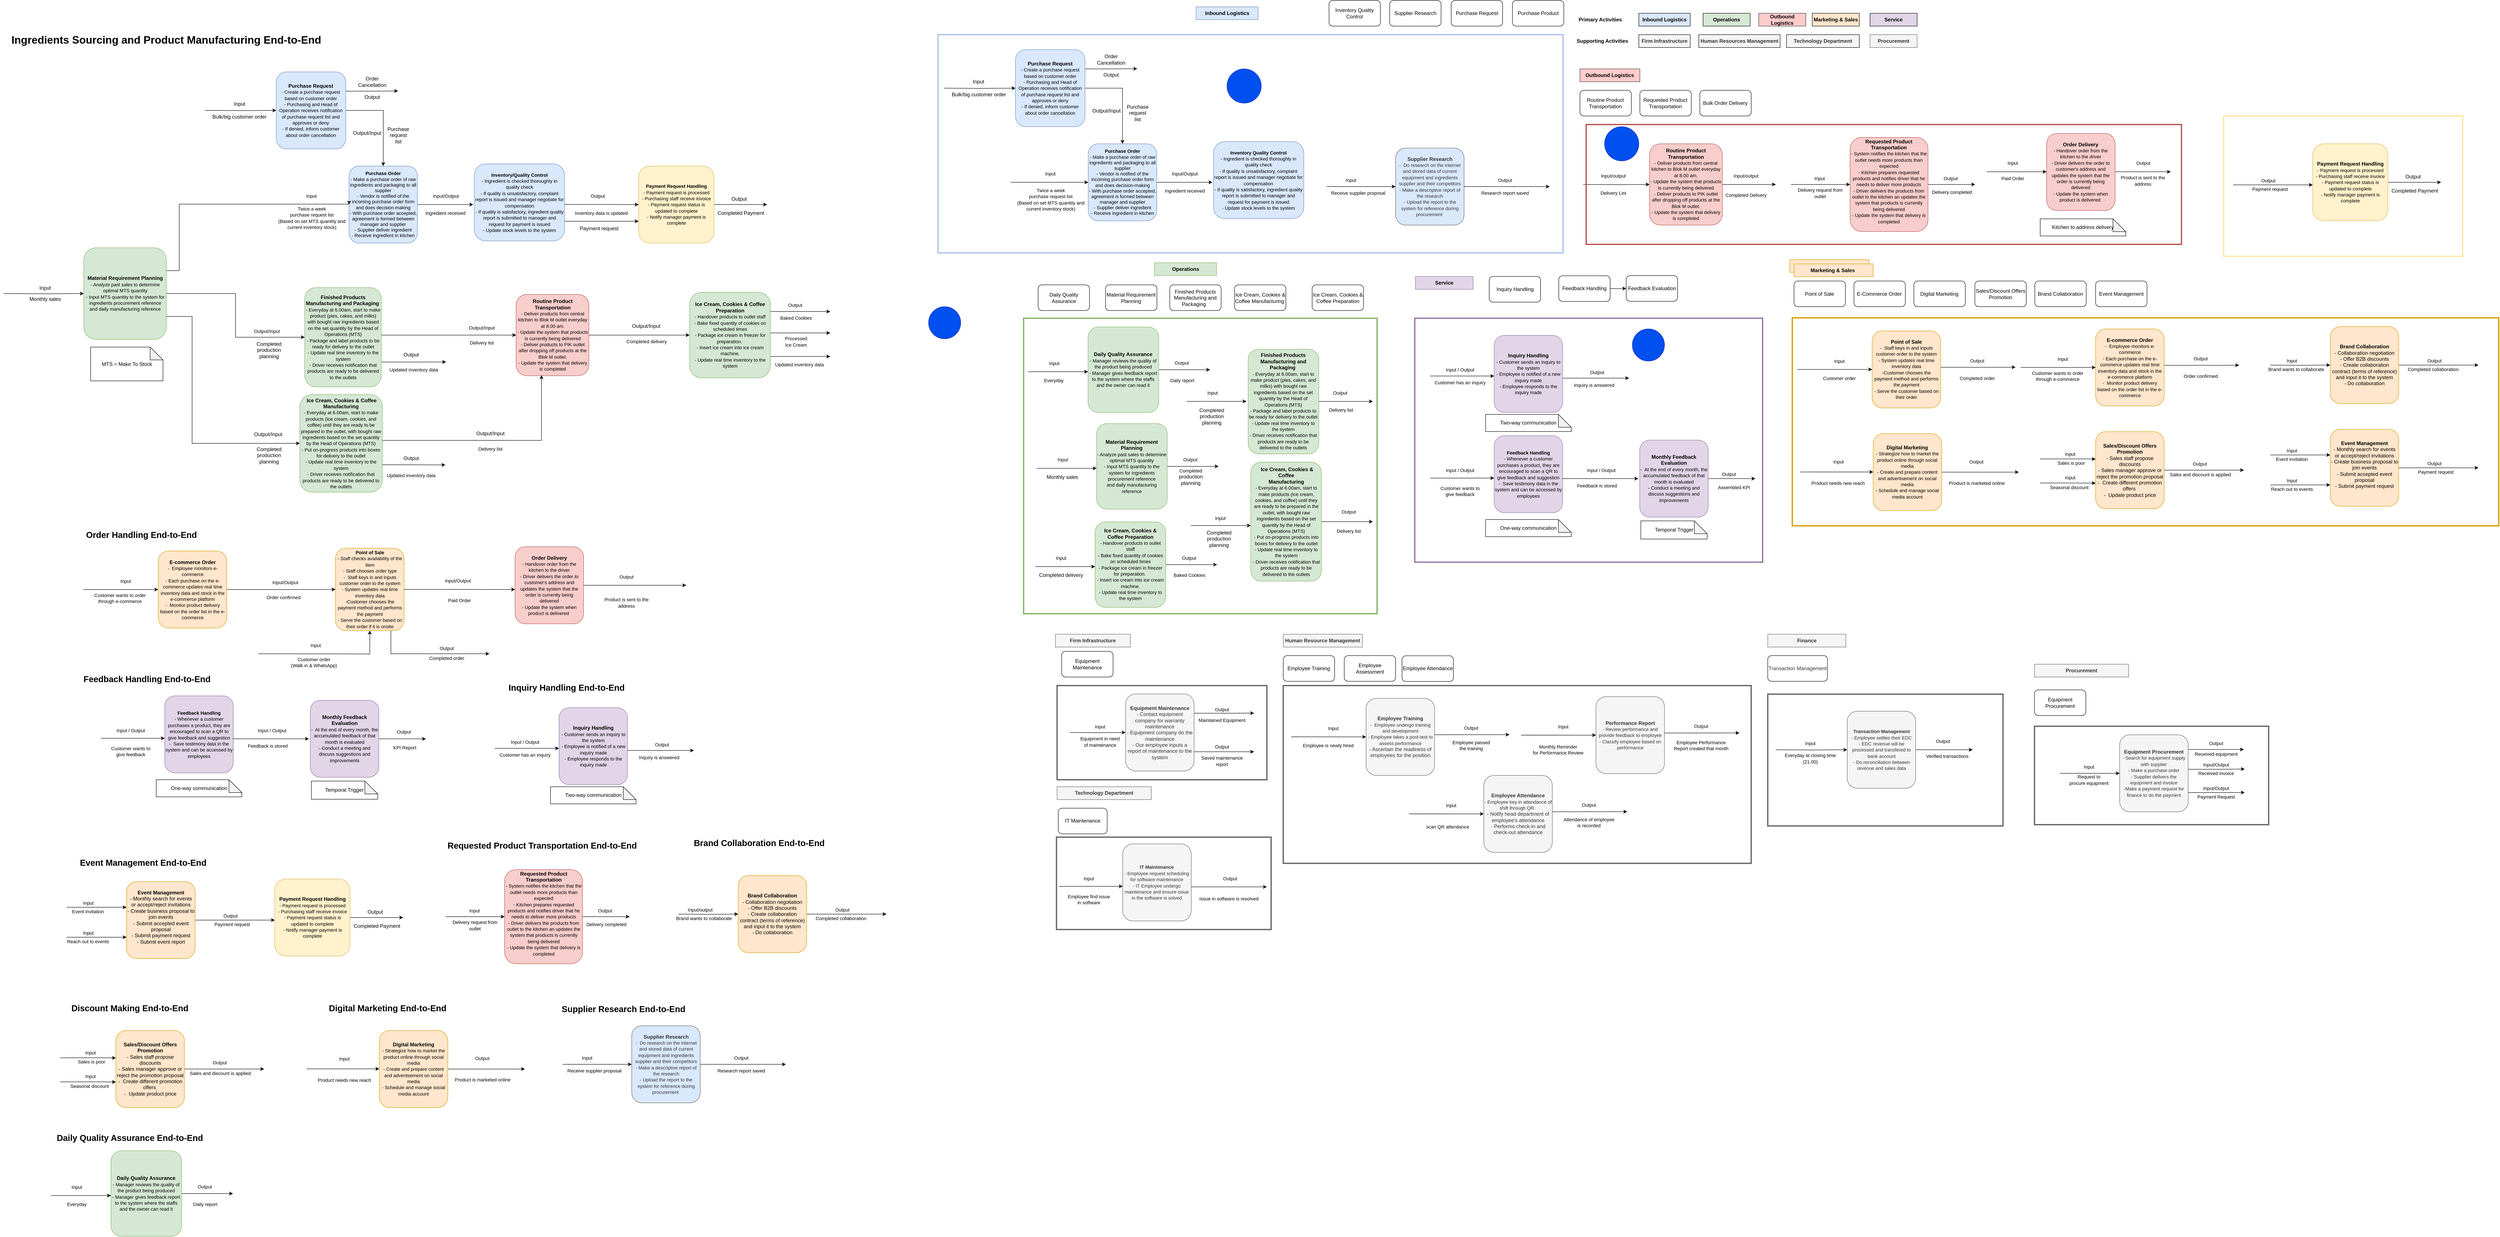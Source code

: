 <mxfile version="21.2.9" type="google" pages="2">
  <diagram name="E2E Process" id="INS4c_ELHc1F5vc40rM_">
    <mxGraphModel grid="0" page="0" gridSize="10" guides="1" tooltips="1" connect="1" arrows="1" fold="1" pageScale="1" pageWidth="850" pageHeight="1100" math="0" shadow="0">
      <root>
        <mxCell id="0" />
        <mxCell id="1" parent="0" />
        <mxCell id="tGbCGUP0FHwqGF81YqjX-1" value="&lt;font size=&quot;1&quot; style=&quot;&quot;&gt;&lt;b style=&quot;font-size: 25px;&quot;&gt;Ingredients Sourcing and Product Manufacturing End-to-End&lt;/b&gt;&lt;/font&gt;" style="text;html=1;align=center;verticalAlign=middle;resizable=0;points=[];autosize=1;strokeColor=none;fillColor=none;" vertex="1" parent="1">
          <mxGeometry x="-454.46" y="51" width="742" height="42" as="geometry" />
        </mxCell>
        <mxCell id="tGbCGUP0FHwqGF81YqjX-2" style="edgeStyle=orthogonalEdgeStyle;rounded=0;orthogonalLoop=1;jettySize=auto;html=1;exitX=1;exitY=0.5;exitDx=0;exitDy=0;" edge="1" parent="1" source="LOWyNu7nVNLyg6G9tals-1" target="tGbCGUP0FHwqGF81YqjX-3">
          <mxGeometry relative="1" as="geometry">
            <mxPoint x="83.71" y="768" as="sourcePoint" />
          </mxGeometry>
        </mxCell>
        <mxCell id="LOWyNu7nVNLyg6G9tals-9" style="edgeStyle=orthogonalEdgeStyle;rounded=0;orthogonalLoop=1;jettySize=auto;html=1;exitX=1;exitY=0.75;exitDx=0;exitDy=0;" edge="1" parent="1" source="tGbCGUP0FHwqGF81YqjX-3">
          <mxGeometry relative="1" as="geometry">
            <mxPoint x="570.947" y="825.897" as="targetPoint" />
          </mxGeometry>
        </mxCell>
        <mxCell id="tGbCGUP0FHwqGF81YqjX-3" value="&lt;b&gt;Finished Products Manufacturing and Packaging&amp;nbsp;&lt;/b&gt;&lt;br&gt;&lt;font style=&quot;font-size: 11px;&quot;&gt;- Everyday at 6.00am, start to make product (pies, cakes, and milks) with bought raw ingredients based on the set quantity by the Head of Operations (MTS)&lt;br style=&quot;border-color: var(--border-color); background-color: rgb(251, 251, 251);&quot;&gt;- Package and label products to be ready for delivery to the outlet&lt;br&gt;- Update real time inventory to the system&lt;br&gt;- Driver receives notification that products are ready to be delivered to the outlets&lt;br&gt;&lt;/font&gt;" style="rounded=1;whiteSpace=wrap;html=1;strokeColor=#82b366;fillColor=#d5e8d4;" vertex="1" parent="1">
          <mxGeometry x="240.76" y="652" width="178.95" height="232" as="geometry" />
        </mxCell>
        <mxCell id="tGbCGUP0FHwqGF81YqjX-5" value="Output/Input" style="edgeLabel;html=1;align=center;verticalAlign=middle;resizable=0;points=[];" connectable="0" vertex="1" parent="1">
          <mxGeometry x="112.71" y="678" as="geometry">
            <mxPoint x="39" y="76" as="offset" />
          </mxGeometry>
        </mxCell>
        <mxCell id="tGbCGUP0FHwqGF81YqjX-7" value="&lt;font style=&quot;font-size: 11px;&quot;&gt;Updated inventory data&lt;/font&gt;" style="text;html=1;align=center;verticalAlign=middle;resizable=0;points=[];autosize=1;strokeColor=none;fillColor=none;" vertex="1" parent="1">
          <mxGeometry x="424.71" y="829.0" width="140" height="30" as="geometry" />
        </mxCell>
        <mxCell id="tGbCGUP0FHwqGF81YqjX-9" style="edgeStyle=orthogonalEdgeStyle;rounded=0;orthogonalLoop=1;jettySize=auto;html=1;" edge="1" parent="1" source="tGbCGUP0FHwqGF81YqjX-3" target="tGbCGUP0FHwqGF81YqjX-11">
          <mxGeometry relative="1" as="geometry">
            <mxPoint x="573.26" y="763" as="sourcePoint" />
            <Array as="points">
              <mxPoint x="487.71" y="763" />
              <mxPoint x="487.71" y="763" />
            </Array>
          </mxGeometry>
        </mxCell>
        <mxCell id="tGbCGUP0FHwqGF81YqjX-10" style="edgeStyle=orthogonalEdgeStyle;rounded=0;orthogonalLoop=1;jettySize=auto;html=1;" edge="1" parent="1" source="tGbCGUP0FHwqGF81YqjX-11" target="tGbCGUP0FHwqGF81YqjX-15">
          <mxGeometry relative="1" as="geometry">
            <mxPoint x="1023.26" y="763" as="targetPoint" />
          </mxGeometry>
        </mxCell>
        <mxCell id="tGbCGUP0FHwqGF81YqjX-11" value="&lt;font style=&quot;font-size: 11px;&quot;&gt;&lt;font style=&quot;border-color: var(--border-color); font-size: 12px;&quot;&gt;&lt;b style=&quot;border-color: var(--border-color);&quot;&gt;Routine Product Transportation&lt;br style=&quot;border-color: var(--border-color);&quot;&gt;&lt;/b&gt;&lt;/font&gt;&lt;font style=&quot;border-color: var(--border-color);&quot;&gt;- Deliver products from central kitchen to Blok M outlet everyday at 8.00 am.&lt;br style=&quot;border-color: var(--border-color);&quot;&gt;- Update the system that products is currently being delivered&lt;br style=&quot;border-color: var(--border-color);&quot;&gt;- Deliver products to PIK outlet after dropping off products at the Blok M outlet.&lt;br&gt;&lt;/font&gt;- Update the system that delivery is completed&lt;br&gt;&lt;/font&gt;" style="rounded=1;whiteSpace=wrap;html=1;strokeColor=#b85450;fillColor=#f8cecc;" vertex="1" parent="1">
          <mxGeometry x="734.51" y="668" width="170" height="190" as="geometry" />
        </mxCell>
        <mxCell id="tGbCGUP0FHwqGF81YqjX-12" value="&lt;font style=&quot;font-size: 11px;&quot;&gt;Delivery list&lt;br&gt;&lt;/font&gt;" style="text;html=1;align=center;verticalAlign=middle;resizable=0;points=[];autosize=1;strokeColor=none;fillColor=none;" vertex="1" parent="1">
          <mxGeometry x="616.71" y="768.0" width="74" height="26" as="geometry" />
        </mxCell>
        <mxCell id="tGbCGUP0FHwqGF81YqjX-13" value="&lt;font style=&quot;font-size: 11px;&quot;&gt;Completed delivery&lt;br&gt;&lt;/font&gt;" style="text;html=1;align=center;verticalAlign=middle;resizable=0;points=[];autosize=1;strokeColor=none;fillColor=none;" vertex="1" parent="1">
          <mxGeometry x="982.71" y="765.0" width="112" height="26" as="geometry" />
        </mxCell>
        <mxCell id="tGbCGUP0FHwqGF81YqjX-15" value="&lt;font style=&quot;&quot;&gt;&lt;b&gt;Ice Cream, Cookies &amp;amp; Coffee Preparation&lt;br&gt;&lt;/b&gt;&lt;/font&gt;&lt;font style=&quot;font-size: 11px;&quot;&gt;- Handover products to outlet staff&lt;br&gt;- Bake fixed quantity of cookies on scheduled times&lt;br&gt;- Package ice cream in freezer for preparation.&amp;nbsp;&lt;br&gt;- Insert ice cream into ice cream machine.&lt;br style=&quot;border-color: var(--border-color);&quot;&gt;- Update real time inventory to the system&lt;br&gt;&lt;/font&gt;" style="rounded=1;whiteSpace=wrap;html=1;strokeColor=#82b366;fillColor=#d5e8d4;" vertex="1" parent="1">
          <mxGeometry x="1139.71" y="663" width="188.55" height="200" as="geometry" />
        </mxCell>
        <mxCell id="tGbCGUP0FHwqGF81YqjX-16" style="edgeStyle=orthogonalEdgeStyle;rounded=0;orthogonalLoop=1;jettySize=auto;html=1;" edge="1" parent="1">
          <mxGeometry relative="1" as="geometry">
            <mxPoint x="1468.26" y="708" as="targetPoint" />
            <mxPoint x="1328.26" y="708" as="sourcePoint" />
          </mxGeometry>
        </mxCell>
        <mxCell id="tGbCGUP0FHwqGF81YqjX-17" style="edgeStyle=orthogonalEdgeStyle;rounded=0;orthogonalLoop=1;jettySize=auto;html=1;exitX=1;exitY=0.5;exitDx=0;exitDy=0;" edge="1" parent="1">
          <mxGeometry relative="1" as="geometry">
            <mxPoint x="1468.26" y="758" as="targetPoint" />
            <mxPoint x="1328.26" y="758" as="sourcePoint" />
          </mxGeometry>
        </mxCell>
        <mxCell id="tGbCGUP0FHwqGF81YqjX-18" style="edgeStyle=orthogonalEdgeStyle;rounded=0;orthogonalLoop=1;jettySize=auto;html=1;exitX=1.004;exitY=0.839;exitDx=0;exitDy=0;exitPerimeter=0;" edge="1" parent="1">
          <mxGeometry relative="1" as="geometry">
            <mxPoint x="1468.26" y="813" as="targetPoint" />
            <mxPoint x="1329.26" y="813" as="sourcePoint" />
            <Array as="points">
              <mxPoint x="1468.26" y="813" />
            </Array>
          </mxGeometry>
        </mxCell>
        <mxCell id="tGbCGUP0FHwqGF81YqjX-19" value="&lt;font style=&quot;font-size: 11px;&quot;&gt;Baked Cookies&lt;/font&gt;" style="text;html=1;align=center;verticalAlign=middle;resizable=0;points=[];autosize=1;strokeColor=none;fillColor=none;" vertex="1" parent="1">
          <mxGeometry x="1338.26" y="708" width="100" height="30" as="geometry" />
        </mxCell>
        <mxCell id="tGbCGUP0FHwqGF81YqjX-20" value="&lt;font style=&quot;font-size: 11px;&quot;&gt;Output&lt;/font&gt;" style="text;html=1;align=center;verticalAlign=middle;resizable=0;points=[];autosize=1;strokeColor=none;fillColor=none;" vertex="1" parent="1">
          <mxGeometry x="1356.01" y="678" width="60" height="30" as="geometry" />
        </mxCell>
        <mxCell id="tGbCGUP0FHwqGF81YqjX-21" value="&lt;font style=&quot;font-size: 11px;&quot;&gt;Processed&lt;br style=&quot;border-color: var(--border-color);&quot;&gt;Ice Cream&lt;/font&gt;" style="text;html=1;align=center;verticalAlign=middle;resizable=0;points=[];autosize=1;strokeColor=none;fillColor=none;" vertex="1" parent="1">
          <mxGeometry x="1348.26" y="758" width="80" height="40" as="geometry" />
        </mxCell>
        <mxCell id="tGbCGUP0FHwqGF81YqjX-22" value="&lt;font style=&quot;font-size: 11px;&quot;&gt;Updated inventory data&lt;/font&gt;" style="text;html=1;align=center;verticalAlign=middle;resizable=0;points=[];autosize=1;strokeColor=none;fillColor=none;" vertex="1" parent="1">
          <mxGeometry x="1326.01" y="817" width="140" height="30" as="geometry" />
        </mxCell>
        <mxCell id="tGbCGUP0FHwqGF81YqjX-23" value="&lt;font style=&quot;font-size: 20px;&quot;&gt;&lt;b&gt;Feedback Handling End-to-End&lt;/b&gt;&lt;/font&gt;" style="text;html=1;align=center;verticalAlign=middle;resizable=0;points=[];autosize=1;strokeColor=none;fillColor=none;" vertex="1" parent="1">
          <mxGeometry x="-288.0" y="1546.01" width="320" height="40" as="geometry" />
        </mxCell>
        <mxCell id="tGbCGUP0FHwqGF81YqjX-24" style="edgeStyle=orthogonalEdgeStyle;rounded=0;orthogonalLoop=1;jettySize=auto;html=1;exitX=1.006;exitY=0.792;exitDx=0;exitDy=0;exitPerimeter=0;" edge="1" parent="1" target="tGbCGUP0FHwqGF81YqjX-29">
          <mxGeometry relative="1" as="geometry">
            <mxPoint x="-86.22" y="1706.37" as="targetPoint" />
            <mxPoint x="-235.21" y="1705.105" as="sourcePoint" />
            <Array as="points">
              <mxPoint x="-126.17" y="1704.99" />
              <mxPoint x="-126.17" y="1704.99" />
            </Array>
          </mxGeometry>
        </mxCell>
        <mxCell id="tGbCGUP0FHwqGF81YqjX-25" value="Customer wants to&lt;br&gt;give feedback" style="edgeLabel;html=1;align=center;verticalAlign=middle;resizable=0;points=[];" connectable="0" vertex="1" parent="tGbCGUP0FHwqGF81YqjX-24">
          <mxGeometry x="-0.383" y="-3" relative="1" as="geometry">
            <mxPoint x="23" y="28" as="offset" />
          </mxGeometry>
        </mxCell>
        <mxCell id="tGbCGUP0FHwqGF81YqjX-26" style="edgeStyle=orthogonalEdgeStyle;rounded=0;orthogonalLoop=1;jettySize=auto;html=1;" edge="1" parent="1" source="tGbCGUP0FHwqGF81YqjX-27">
          <mxGeometry relative="1" as="geometry">
            <mxPoint x="523.83" y="1706.37" as="targetPoint" />
          </mxGeometry>
        </mxCell>
        <mxCell id="tGbCGUP0FHwqGF81YqjX-27" value="&lt;font&gt;&lt;b&gt;Monthly Feedback Evaluation&lt;br&gt;&lt;/b&gt;&lt;/font&gt;&lt;font style=&quot;font-size: 11px;&quot;&gt;-&amp;nbsp; At the end of every month, the accumulated feedback of that month is evaluated&lt;br&gt;- Conduct a meeting and discuss suggestions and improvements&lt;br&gt;&lt;/font&gt;" style="rounded=1;whiteSpace=wrap;html=1;strokeColor=#9673a6;fillColor=#e1d5e7;" vertex="1" parent="1">
          <mxGeometry x="253.83" y="1616.37" width="160" height="180" as="geometry" />
        </mxCell>
        <mxCell id="tGbCGUP0FHwqGF81YqjX-28" value="Temporal Trigger" style="shape=note;whiteSpace=wrap;html=1;backgroundOutline=1;darkOpacity=0.05;" vertex="1" parent="1">
          <mxGeometry x="256.33" y="1805.12" width="155" height="42.5" as="geometry" />
        </mxCell>
        <mxCell id="tGbCGUP0FHwqGF81YqjX-29" value="&lt;font style=&quot;&quot;&gt;&lt;span style=&quot;font-size: 11px;&quot;&gt;&lt;b&gt;Feedback Handling&lt;/b&gt;&lt;br&gt;- Whenever a customer purchases a product, they are encouraged to scan a QR to give feedback and suggestion&lt;br&gt;&lt;/span&gt;&lt;/font&gt;&lt;font style=&quot;font-size: 11px;&quot;&gt;-&amp;nbsp; Save testimony data in the system and can be accessed by employees&lt;br&gt;&lt;/font&gt;" style="rounded=1;whiteSpace=wrap;html=1;strokeColor=#9673a6;fillColor=#e1d5e7;" vertex="1" parent="1">
          <mxGeometry x="-86.17" y="1606.01" width="160" height="180" as="geometry" />
        </mxCell>
        <mxCell id="tGbCGUP0FHwqGF81YqjX-30" value="KPI Report" style="edgeLabel;html=1;align=center;verticalAlign=middle;resizable=0;points=[];" connectable="0" vertex="1" parent="1">
          <mxGeometry x="473.834" y="1726.99" as="geometry" />
        </mxCell>
        <mxCell id="tGbCGUP0FHwqGF81YqjX-31" value="Output" style="edgeLabel;html=1;align=center;verticalAlign=middle;resizable=0;points=[];" connectable="0" vertex="1" parent="1">
          <mxGeometry x="-56.017" y="1730.64" as="geometry">
            <mxPoint x="528" y="-41" as="offset" />
          </mxGeometry>
        </mxCell>
        <mxCell id="tGbCGUP0FHwqGF81YqjX-32" value="Input / Output" style="edgeLabel;html=1;align=center;verticalAlign=middle;resizable=0;points=[];" connectable="0" vertex="1" parent="1">
          <mxGeometry x="-166.17" y="1686.99" as="geometry" />
        </mxCell>
        <mxCell id="tGbCGUP0FHwqGF81YqjX-33" value="Input / Output" style="edgeLabel;html=1;align=center;verticalAlign=middle;resizable=0;points=[];" connectable="0" vertex="1" parent="1">
          <mxGeometry x="163.83" y="1686.99" as="geometry" />
        </mxCell>
        <mxCell id="tGbCGUP0FHwqGF81YqjX-34" value="One-way communication" style="shape=note;whiteSpace=wrap;html=1;backgroundOutline=1;darkOpacity=0.05;" vertex="1" parent="1">
          <mxGeometry x="-106.17" y="1801.99" width="200" height="40" as="geometry" />
        </mxCell>
        <mxCell id="tGbCGUP0FHwqGF81YqjX-35" style="edgeStyle=orthogonalEdgeStyle;rounded=0;orthogonalLoop=1;jettySize=auto;html=1;fontSize=11;fontColor=#6600CC;endArrow=classic;endFill=1;" edge="1" parent="1">
          <mxGeometry relative="1" as="geometry">
            <mxPoint x="250.5" y="1706.37" as="targetPoint" />
            <mxPoint x="72.5" y="1706.37" as="sourcePoint" />
          </mxGeometry>
        </mxCell>
        <mxCell id="tGbCGUP0FHwqGF81YqjX-36" value="Feedback is stored" style="edgeLabel;html=1;align=center;verticalAlign=middle;resizable=0;points=[];" connectable="0" vertex="1" parent="tGbCGUP0FHwqGF81YqjX-35">
          <mxGeometry x="-0.193" y="-1" relative="1" as="geometry">
            <mxPoint x="9" y="15" as="offset" />
          </mxGeometry>
        </mxCell>
        <mxCell id="tGbCGUP0FHwqGF81YqjX-37" value="&lt;font style=&quot;font-size: 20px;&quot;&gt;&lt;b&gt;Inquiry Handling End-to-End&lt;/b&gt;&lt;/font&gt;" style="text;html=1;align=center;verticalAlign=middle;resizable=0;points=[];autosize=1;strokeColor=none;fillColor=none;" vertex="1" parent="1">
          <mxGeometry x="707.0" y="1566.01" width="290" height="40" as="geometry" />
        </mxCell>
        <mxCell id="tGbCGUP0FHwqGF81YqjX-38" style="edgeStyle=orthogonalEdgeStyle;rounded=0;orthogonalLoop=1;jettySize=auto;html=1;fontSize=11;fontColor=#6600CC;endArrow=classic;endFill=1;" edge="1" parent="1" source="tGbCGUP0FHwqGF81YqjX-45">
          <mxGeometry relative="1" as="geometry">
            <mxPoint x="1149.79" y="1733.64" as="targetPoint" />
            <Array as="points">
              <mxPoint x="1144.79" y="1733.64" />
            </Array>
          </mxGeometry>
        </mxCell>
        <mxCell id="tGbCGUP0FHwqGF81YqjX-39" value="&lt;font color=&quot;#010003&quot;&gt;Output&lt;/font&gt;" style="edgeLabel;html=1;align=center;verticalAlign=middle;resizable=0;points=[];fontSize=11;fontColor=#6600CC;" connectable="0" vertex="1" parent="tGbCGUP0FHwqGF81YqjX-38">
          <mxGeometry x="-0.223" y="-1" relative="1" as="geometry">
            <mxPoint x="20" y="-15" as="offset" />
          </mxGeometry>
        </mxCell>
        <mxCell id="tGbCGUP0FHwqGF81YqjX-40" value="Inquiry is answered" style="edgeLabel;html=1;align=center;verticalAlign=middle;resizable=0;points=[];" connectable="0" vertex="1" parent="tGbCGUP0FHwqGF81YqjX-38">
          <mxGeometry x="0.289" y="-1" relative="1" as="geometry">
            <mxPoint x="-27" y="15" as="offset" />
          </mxGeometry>
        </mxCell>
        <mxCell id="tGbCGUP0FHwqGF81YqjX-41" value="Two-way communication" style="shape=note;whiteSpace=wrap;html=1;backgroundOutline=1;darkOpacity=0.05;" vertex="1" parent="1">
          <mxGeometry x="814.79" y="1818.38" width="200" height="40" as="geometry" />
        </mxCell>
        <mxCell id="tGbCGUP0FHwqGF81YqjX-42" value="Input / Output" style="edgeLabel;html=1;align=center;verticalAlign=middle;resizable=0;points=[];" connectable="0" vertex="1" parent="1">
          <mxGeometry x="754.79" y="1713.28" as="geometry" />
        </mxCell>
        <mxCell id="tGbCGUP0FHwqGF81YqjX-43" style="edgeStyle=orthogonalEdgeStyle;rounded=0;orthogonalLoop=1;jettySize=auto;html=1;fontSize=11;fontColor=#010003;endArrow=classic;endFill=1;" edge="1" parent="1" target="tGbCGUP0FHwqGF81YqjX-45">
          <mxGeometry relative="1" as="geometry">
            <mxPoint x="814.79" y="1868.64" as="targetPoint" />
            <mxPoint x="684.79" y="1728.64" as="sourcePoint" />
            <Array as="points">
              <mxPoint x="840.79" y="1728.64" />
            </Array>
          </mxGeometry>
        </mxCell>
        <mxCell id="tGbCGUP0FHwqGF81YqjX-44" value="Customer has an inquiry" style="edgeLabel;html=1;align=center;verticalAlign=middle;resizable=0;points=[];" connectable="0" vertex="1" parent="tGbCGUP0FHwqGF81YqjX-43">
          <mxGeometry x="0.072" y="2" relative="1" as="geometry">
            <mxPoint x="-11" y="17" as="offset" />
          </mxGeometry>
        </mxCell>
        <mxCell id="tGbCGUP0FHwqGF81YqjX-45" value="&lt;font style=&quot;&quot;&gt;&lt;b&gt;Inquiry Handling&lt;/b&gt;&lt;/font&gt;&lt;font style=&quot;font-size: 11px;&quot;&gt;&lt;br&gt;- Customer sends an inquiry to the system&lt;br&gt;- Employee is notified of a new inquiry made&lt;br&gt;- Employee responds to the inquiry made&lt;br&gt;&lt;/font&gt;" style="rounded=1;whiteSpace=wrap;html=1;strokeColor=#9673a6;fillColor=#e1d5e7;" vertex="1" parent="1">
          <mxGeometry x="834.79" y="1633.64" width="160" height="180" as="geometry" />
        </mxCell>
        <mxCell id="tGbCGUP0FHwqGF81YqjX-54" style="edgeStyle=orthogonalEdgeStyle;rounded=0;orthogonalLoop=1;jettySize=auto;html=1;" edge="1" parent="1" target="tGbCGUP0FHwqGF81YqjX-57">
          <mxGeometry relative="1" as="geometry">
            <mxPoint x="132.07" y="1507.64" as="sourcePoint" />
          </mxGeometry>
        </mxCell>
        <mxCell id="tGbCGUP0FHwqGF81YqjX-55" style="edgeStyle=orthogonalEdgeStyle;rounded=0;orthogonalLoop=1;jettySize=auto;html=1;" edge="1" parent="1" source="tGbCGUP0FHwqGF81YqjX-57">
          <mxGeometry relative="1" as="geometry">
            <mxPoint x="732.07" y="1357.56" as="targetPoint" />
          </mxGeometry>
        </mxCell>
        <mxCell id="tGbCGUP0FHwqGF81YqjX-56" style="edgeStyle=orthogonalEdgeStyle;rounded=0;orthogonalLoop=1;jettySize=auto;html=1;" edge="1" parent="1" source="tGbCGUP0FHwqGF81YqjX-57">
          <mxGeometry relative="1" as="geometry">
            <mxPoint x="672.07" y="1507.64" as="targetPoint" />
            <Array as="points">
              <mxPoint x="442.07" y="1507.64" />
            </Array>
          </mxGeometry>
        </mxCell>
        <mxCell id="tGbCGUP0FHwqGF81YqjX-57" value="&lt;font style=&quot;font-size: 11px;&quot;&gt;&lt;font style=&quot;border-color: var(--border-color); font-size: 11px;&quot;&gt;&lt;b&gt;Point of Sale&lt;br&gt;&lt;/b&gt;- Staff checks availability of the item&lt;br&gt;- Staff chooses order type&lt;br style=&quot;border-color: var(--border-color);&quot;&gt;&lt;span style=&quot;font-size: 11px;&quot;&gt;-&amp;nbsp; Staff keys in and inputs customer order to the system&lt;br&gt;&lt;/span&gt;&lt;span style=&quot;font-size: 11px;&quot;&gt;- System updates real time inventory data&lt;/span&gt;&lt;br style=&quot;border-color: var(--border-color);&quot;&gt;&lt;span style=&quot;font-size: 11px;&quot;&gt;-Customer chooses the payment method and performs the payment&lt;/span&gt;&lt;br style=&quot;border-color: var(--border-color);&quot;&gt;&lt;span style=&quot;font-size: 11px;&quot;&gt;- Serve the customer based on their order if it is onsite&lt;/span&gt;&lt;br style=&quot;border-color: var(--border-color);&quot;&gt;&lt;/font&gt;&lt;/font&gt;" style="rounded=1;whiteSpace=wrap;html=1;strokeColor=#d79b00;fillColor=#ffe6cc;" vertex="1" parent="1">
          <mxGeometry x="312.71" y="1261" width="160" height="192.56" as="geometry" />
        </mxCell>
        <mxCell id="tGbCGUP0FHwqGF81YqjX-58" value="Completed order" style="edgeLabel;html=1;align=center;verticalAlign=middle;resizable=0;points=[];" connectable="0" vertex="1" parent="1">
          <mxGeometry x="572.068" y="1517.645" as="geometry" />
        </mxCell>
        <mxCell id="tGbCGUP0FHwqGF81YqjX-59" style="edgeStyle=orthogonalEdgeStyle;rounded=0;orthogonalLoop=1;jettySize=auto;html=1;" edge="1" parent="1" source="tGbCGUP0FHwqGF81YqjX-60" target="tGbCGUP0FHwqGF81YqjX-57">
          <mxGeometry relative="1" as="geometry" />
        </mxCell>
        <mxCell id="tGbCGUP0FHwqGF81YqjX-60" value="&lt;font&gt;&lt;font style=&quot;border-color: var(--border-color);&quot;&gt;&lt;b&gt;E-commerce Order&lt;br&gt;&lt;/b&gt;&lt;span style=&quot;font-size: 11px;&quot;&gt;- &amp;nbsp;Employee monitors e-commerce&lt;/span&gt;&lt;br style=&quot;border-color: var(--border-color);&quot;&gt;&lt;span style=&quot;font-size: 11px;&quot;&gt;- Each purchase on the e-commerce updates real time inventory data and&amp;nbsp;stock in the e-commerce platform&lt;/span&gt;&lt;br style=&quot;border-color: var(--border-color);&quot;&gt;&lt;span style=&quot;font-size: 11px;&quot;&gt;-&amp;nbsp; Monitor product delivery based on the order list in the e-commerce&lt;/span&gt;&lt;br style=&quot;border-color: var(--border-color);&quot;&gt;&lt;/font&gt;&lt;/font&gt;" style="rounded=1;whiteSpace=wrap;html=1;strokeColor=#d79b00;fillColor=#ffe6cc;" vertex="1" parent="1">
          <mxGeometry x="-101.39" y="1267.56" width="160" height="180" as="geometry" />
        </mxCell>
        <mxCell id="tGbCGUP0FHwqGF81YqjX-61" style="edgeStyle=orthogonalEdgeStyle;rounded=0;orthogonalLoop=1;jettySize=auto;html=1;entryX=0;entryY=0.75;entryDx=0;entryDy=0;" edge="1" parent="1">
          <mxGeometry relative="1" as="geometry">
            <mxPoint x="-101.39" y="1357.56" as="targetPoint" />
            <mxPoint x="-259.89" y="1357.56" as="sourcePoint" />
            <Array as="points">
              <mxPoint x="-276.39" y="1357.56" />
            </Array>
          </mxGeometry>
        </mxCell>
        <mxCell id="tGbCGUP0FHwqGF81YqjX-62" value="Input" style="edgeLabel;html=1;align=center;verticalAlign=middle;resizable=0;points=[];" connectable="0" vertex="1" parent="tGbCGUP0FHwqGF81YqjX-61">
          <mxGeometry x="-0.139" y="-1" relative="1" as="geometry">
            <mxPoint x="32" y="-21" as="offset" />
          </mxGeometry>
        </mxCell>
        <mxCell id="tGbCGUP0FHwqGF81YqjX-63" value="Customer wants to order&lt;br&gt;through e-commerce" style="edgeLabel;html=1;align=center;verticalAlign=middle;resizable=0;points=[];" connectable="0" vertex="1" parent="tGbCGUP0FHwqGF81YqjX-61">
          <mxGeometry x="-0.72" y="-2" relative="1" as="geometry">
            <mxPoint x="75" y="18" as="offset" />
          </mxGeometry>
        </mxCell>
        <mxCell id="tGbCGUP0FHwqGF81YqjX-64" value="&lt;font style=&quot;font-size: 11px;&quot;&gt;Input/Output&lt;/font&gt;" style="text;html=1;align=center;verticalAlign=middle;resizable=0;points=[];autosize=1;strokeColor=none;fillColor=none;" vertex="1" parent="1">
          <mxGeometry x="154.71" y="1326" width="80" height="30" as="geometry" />
        </mxCell>
        <mxCell id="tGbCGUP0FHwqGF81YqjX-65" value="Order confirmed" style="edgeLabel;html=1;align=center;verticalAlign=middle;resizable=0;points=[];" connectable="0" vertex="1" parent="1">
          <mxGeometry x="197.188" y="1378.005" as="geometry">
            <mxPoint x="-6" y="-2" as="offset" />
          </mxGeometry>
        </mxCell>
        <mxCell id="tGbCGUP0FHwqGF81YqjX-66" value="&lt;font style=&quot;font-size: 20px;&quot;&gt;&lt;b&gt;Order Handling End-to-End&lt;/b&gt;&lt;/font&gt;" style="text;html=1;align=center;verticalAlign=middle;resizable=0;points=[];autosize=1;strokeColor=none;fillColor=none;" vertex="1" parent="1">
          <mxGeometry x="-281" y="1208.64" width="280" height="40" as="geometry" />
        </mxCell>
        <mxCell id="tGbCGUP0FHwqGF81YqjX-67" style="edgeStyle=orthogonalEdgeStyle;rounded=0;orthogonalLoop=1;jettySize=auto;html=1;" edge="1" parent="1" source="tGbCGUP0FHwqGF81YqjX-68">
          <mxGeometry relative="1" as="geometry">
            <mxPoint x="1132.07" y="1347.64" as="targetPoint" />
          </mxGeometry>
        </mxCell>
        <mxCell id="tGbCGUP0FHwqGF81YqjX-68" value="&lt;font style=&quot;&quot;&gt;&lt;b&gt;Order Delivery&lt;br&gt;&lt;/b&gt;&lt;/font&gt;&lt;font style=&quot;font-size: 11px;&quot;&gt;- Handover order from the kitchen to the driver&lt;br&gt;- Driver delivers the order to customer&#39;s address and updates the system that the order is currently being delivered&lt;br&gt;- Update the system when product is delivered&amp;nbsp;&lt;br&gt;&lt;/font&gt;" style="rounded=1;whiteSpace=wrap;html=1;strokeColor=#b85450;fillColor=#f8cecc;" vertex="1" parent="1">
          <mxGeometry x="732.07" y="1257.64" width="160" height="180" as="geometry" />
        </mxCell>
        <mxCell id="tGbCGUP0FHwqGF81YqjX-69" value="Input/Output" style="edgeLabel;html=1;align=center;verticalAlign=middle;resizable=0;points=[];" connectable="0" vertex="1" parent="1">
          <mxGeometry x="602.07" y="1332.64" as="geometry">
            <mxPoint x="-4" y="4" as="offset" />
          </mxGeometry>
        </mxCell>
        <mxCell id="tGbCGUP0FHwqGF81YqjX-70" value="&lt;font style=&quot;font-size: 11px;&quot;&gt;Paid Order&lt;br&gt;&lt;/font&gt;" style="text;html=1;align=center;verticalAlign=middle;resizable=0;points=[];autosize=1;strokeColor=none;fillColor=none;" vertex="1" parent="1">
          <mxGeometry x="562.07" y="1367.64" width="80" height="30" as="geometry" />
        </mxCell>
        <mxCell id="tGbCGUP0FHwqGF81YqjX-71" value="Output" style="edgeLabel;html=1;align=center;verticalAlign=middle;resizable=0;points=[];" connectable="0" vertex="1" parent="1">
          <mxGeometry x="992.07" y="1327.64" as="geometry" />
        </mxCell>
        <mxCell id="tGbCGUP0FHwqGF81YqjX-72" value="&lt;font style=&quot;font-size: 11px;&quot;&gt;Product is sent to the&lt;br&gt;address&lt;br&gt;&lt;/font&gt;" style="text;html=1;align=center;verticalAlign=middle;resizable=0;points=[];autosize=1;strokeColor=none;fillColor=none;" vertex="1" parent="1">
          <mxGeometry x="927.07" y="1367.64" width="130" height="40" as="geometry" />
        </mxCell>
        <mxCell id="tGbCGUP0FHwqGF81YqjX-73" value="Customer order &lt;br&gt;(Walk in &amp;amp; WhatsApp)" style="edgeLabel;html=1;align=center;verticalAlign=middle;resizable=0;points=[];" connectable="0" vertex="1" parent="1">
          <mxGeometry x="262.074" y="1527.643" as="geometry" />
        </mxCell>
        <mxCell id="tGbCGUP0FHwqGF81YqjX-74" value="Input" style="edgeLabel;html=1;align=center;verticalAlign=middle;resizable=0;points=[];" connectable="0" vertex="1" parent="1">
          <mxGeometry x="215.424" y="1517.641" as="geometry">
            <mxPoint x="50" y="-30" as="offset" />
          </mxGeometry>
        </mxCell>
        <mxCell id="tGbCGUP0FHwqGF81YqjX-75" value="Output" style="edgeLabel;html=1;align=center;verticalAlign=middle;resizable=0;points=[];" connectable="0" vertex="1" parent="1">
          <mxGeometry x="572.068" y="1494.645" as="geometry" />
        </mxCell>
        <mxCell id="tGbCGUP0FHwqGF81YqjX-166" value="Output/Input" style="edgeLabel;html=1;align=center;verticalAlign=middle;resizable=0;points=[];" connectable="0" vertex="1" parent="1">
          <mxGeometry x="649.8" y="748" as="geometry">
            <mxPoint x="4" y="-2" as="offset" />
          </mxGeometry>
        </mxCell>
        <mxCell id="tGbCGUP0FHwqGF81YqjX-167" value="Output" style="text;html=1;align=center;verticalAlign=middle;resizable=0;points=[];autosize=1;strokeColor=none;fillColor=none;" vertex="1" parent="1">
          <mxGeometry x="459.25" y="794" width="60" height="30" as="geometry" />
        </mxCell>
        <mxCell id="NasR3zmHtdUO1jSHJ3Tn-1" style="edgeStyle=orthogonalEdgeStyle;rounded=0;orthogonalLoop=1;jettySize=auto;html=1;" edge="1" parent="1" source="wr3JigCGYzSkKYgP-xhn-1" target="wr3JigCGYzSkKYgP-xhn-2">
          <mxGeometry relative="1" as="geometry">
            <Array as="points">
              <mxPoint x="986.71" y="497" />
              <mxPoint x="986.71" y="497" />
            </Array>
          </mxGeometry>
        </mxCell>
        <mxCell id="wr3JigCGYzSkKYgP-xhn-1" value="&lt;font style=&quot;font-size: 11px;&quot;&gt;&lt;b&gt;Inventory/Quality Control&lt;/b&gt;&lt;br&gt;- Ingredient is checked thoroughly in quality check&lt;br&gt;- If quality is unsatisfactory, complaint report is issued and manager negotiate for compensation&lt;br&gt;- If quality is satisfactory, ingredient quality report is submitted to manager and request for payment is issued&lt;br style=&quot;border-color: var(--border-color);&quot;&gt;- Update stock levels to the system&lt;br&gt;&lt;/font&gt;" style="rounded=1;whiteSpace=wrap;html=1;strokeColor=#6c8ebf;fillColor=#dae8fc;" vertex="1" parent="1">
          <mxGeometry x="636.75" y="363" width="210.96" height="180" as="geometry" />
        </mxCell>
        <mxCell id="BaoNQMscKVcHe0VQN8AC-1" style="edgeStyle=orthogonalEdgeStyle;rounded=0;orthogonalLoop=1;jettySize=auto;html=1;" edge="1" parent="1" source="wr3JigCGYzSkKYgP-xhn-2">
          <mxGeometry relative="1" as="geometry">
            <mxPoint x="1320.659" y="458" as="targetPoint" />
          </mxGeometry>
        </mxCell>
        <mxCell id="wr3JigCGYzSkKYgP-xhn-2" value="&lt;font style=&quot;font-size: 11px;&quot;&gt;&lt;b&gt;Payment Request Handling&lt;br&gt;&lt;/b&gt;- Payment request is processed&lt;br&gt;- Purchasing staff receive invoice&lt;br&gt;- Payment request status is updated to complete&lt;br&gt;- Notify manager payment is complete&lt;br&gt;&lt;/font&gt;" style="rounded=1;whiteSpace=wrap;html=1;strokeColor=#d6b656;fillColor=#fff2cc;" vertex="1" parent="1">
          <mxGeometry x="1020.71" y="368" width="175.94" height="180" as="geometry" />
        </mxCell>
        <mxCell id="wr3JigCGYzSkKYgP-xhn-3" style="edgeStyle=orthogonalEdgeStyle;rounded=0;orthogonalLoop=1;jettySize=auto;html=1;" edge="1" parent="1" source="wr3JigCGYzSkKYgP-xhn-5">
          <mxGeometry relative="1" as="geometry">
            <mxPoint x="634.25" y="458" as="targetPoint" />
          </mxGeometry>
        </mxCell>
        <mxCell id="wr3JigCGYzSkKYgP-xhn-5" value="&lt;font style=&quot;font-size: 11px;&quot;&gt;&lt;b style=&quot;font-size: 11px;&quot;&gt;Purchase Order&lt;br style=&quot;font-size: 11px;&quot;&gt;&lt;/b&gt;&lt;/font&gt;&lt;font style=&quot;font-size: 11px;&quot;&gt;&lt;span style=&quot;font-size: 11px;&quot;&gt;- Make a purchase order of raw ingredients and packaging to all supplier&lt;/span&gt;&lt;br style=&quot;font-size: 11px;&quot;&gt;&lt;span style=&quot;font-size: 11px;&quot;&gt;-&amp;nbsp;Vendor is notified of the incoming purchase order form and does decision-making&lt;br style=&quot;font-size: 11px;&quot;&gt;&lt;/span&gt;- With purchase order accepted, agreement is formed between manager and supplier&lt;br style=&quot;font-size: 11px;&quot;&gt;- Supplier deliver&amp;nbsp;ingredient&lt;br style=&quot;font-size: 11px;&quot;&gt;- Receive&amp;nbsp;ingredient&amp;nbsp;in kitchen&lt;br style=&quot;font-size: 11px;&quot;&gt;&lt;/font&gt;" style="rounded=1;whiteSpace=wrap;html=1;strokeColor=#6c8ebf;fillColor=#DAE8FC;fontSize=11;" vertex="1" parent="1">
          <mxGeometry x="344.25" y="368" width="160" height="180" as="geometry" />
        </mxCell>
        <mxCell id="wr3JigCGYzSkKYgP-xhn-6" style="edgeStyle=orthogonalEdgeStyle;rounded=0;orthogonalLoop=1;jettySize=auto;html=1;exitX=0.997;exitY=0.526;exitDx=0;exitDy=0;exitPerimeter=0;" edge="1" parent="1" source="wr3JigCGYzSkKYgP-xhn-1" target="wr3JigCGYzSkKYgP-xhn-2">
          <mxGeometry relative="1" as="geometry">
            <mxPoint x="914.25" y="458" as="targetPoint" />
            <mxPoint x="794.25" y="458" as="sourcePoint" />
          </mxGeometry>
        </mxCell>
        <mxCell id="wr3JigCGYzSkKYgP-xhn-9" value="Input" style="edgeLabel;html=1;align=center;verticalAlign=middle;resizable=0;points=[];" connectable="0" vertex="1" parent="1">
          <mxGeometry x="255.48" y="437.64" as="geometry" />
        </mxCell>
        <mxCell id="wr3JigCGYzSkKYgP-xhn-10" value="&lt;span style=&quot;font-size: 11px;&quot;&gt;Twice a week&lt;br&gt;purchase request list&lt;br&gt;(Based on set MTS quantity and&lt;br&gt;current inventory stock)&lt;br&gt;&lt;/span&gt;" style="text;html=1;align=center;verticalAlign=middle;resizable=0;points=[];autosize=1;strokeColor=none;fillColor=none;" vertex="1" parent="1">
          <mxGeometry x="169.25" y="454.0" width="175" height="70" as="geometry" />
        </mxCell>
        <mxCell id="wr3JigCGYzSkKYgP-xhn-11" value="Output" style="edgeLabel;html=1;align=center;verticalAlign=middle;resizable=0;points=[];" connectable="0" vertex="1" parent="1">
          <mxGeometry x="924.71" y="437.64" as="geometry" />
        </mxCell>
        <mxCell id="wr3JigCGYzSkKYgP-xhn-12" value="&lt;font style=&quot;font-size: 11px;&quot;&gt;Inventory data is updated&lt;/font&gt;" style="text;html=1;align=center;verticalAlign=middle;resizable=0;points=[];autosize=1;strokeColor=none;fillColor=none;" vertex="1" parent="1">
          <mxGeometry x="857.54" y="463.36" width="150" height="30" as="geometry" />
        </mxCell>
        <mxCell id="wr3JigCGYzSkKYgP-xhn-13" value="Input/Output" style="edgeLabel;html=1;align=center;verticalAlign=middle;resizable=0;points=[];" connectable="0" vertex="1" parent="1">
          <mxGeometry x="569.25" y="437.64" as="geometry" />
        </mxCell>
        <mxCell id="wr3JigCGYzSkKYgP-xhn-14" value="&lt;font style=&quot;font-size: 11px;&quot;&gt;Ingredient received&lt;/font&gt;" style="text;html=1;align=center;verticalAlign=middle;resizable=0;points=[];autosize=1;strokeColor=none;fillColor=none;" vertex="1" parent="1">
          <mxGeometry x="509.25" y="463.36" width="120" height="30" as="geometry" />
        </mxCell>
        <mxCell id="wr3JigCGYzSkKYgP-xhn-16" style="edgeStyle=orthogonalEdgeStyle;rounded=0;orthogonalLoop=1;jettySize=auto;html=1;" edge="1" parent="1" target="wr3JigCGYzSkKYgP-xhn-18">
          <mxGeometry relative="1" as="geometry">
            <mxPoint x="7.71" y="238" as="sourcePoint" />
          </mxGeometry>
        </mxCell>
        <mxCell id="wr3JigCGYzSkKYgP-xhn-17" style="edgeStyle=orthogonalEdgeStyle;rounded=0;orthogonalLoop=1;jettySize=auto;html=1;entryX=0.5;entryY=0;entryDx=0;entryDy=0;exitX=1;exitY=0.5;exitDx=0;exitDy=0;" edge="1" parent="1" source="wr3JigCGYzSkKYgP-xhn-18" target="wr3JigCGYzSkKYgP-xhn-5">
          <mxGeometry relative="1" as="geometry" />
        </mxCell>
        <mxCell id="tdVWkyRlwVwRHxrtuA14-1" style="edgeStyle=orthogonalEdgeStyle;rounded=0;orthogonalLoop=1;jettySize=auto;html=1;exitX=1;exitY=0.25;exitDx=0;exitDy=0;" edge="1" parent="1" source="wr3JigCGYzSkKYgP-xhn-18">
          <mxGeometry relative="1" as="geometry">
            <mxPoint x="458.743" y="192.571" as="targetPoint" />
          </mxGeometry>
        </mxCell>
        <mxCell id="wr3JigCGYzSkKYgP-xhn-18" value="&lt;font style=&quot;&quot;&gt;&lt;b&gt;Purchase Request&lt;br&gt;&lt;/b&gt;&lt;/font&gt;&lt;font style=&quot;font-size: 11px;&quot;&gt;- Create a purchase request based on customer order&lt;br&gt;- Purchasing and Head of Operation receives notification of purchase request list and approves or deny&lt;br&gt;- If denied, inform customer about order cancellation&lt;br&gt;&lt;/font&gt;" style="rounded=1;whiteSpace=wrap;html=1;strokeColor=#6c8ebf;fillColor=#DAE8FC;" vertex="1" parent="1">
          <mxGeometry x="174.25" y="148" width="162.46" height="180" as="geometry" />
        </mxCell>
        <mxCell id="wr3JigCGYzSkKYgP-xhn-19" value="Purchase&lt;br&gt;request&lt;br&gt;list" style="text;html=1;align=center;verticalAlign=middle;resizable=0;points=[];autosize=1;strokeColor=none;fillColor=none;" vertex="1" parent="1">
          <mxGeometry x="424.71" y="268" width="69" height="55" as="geometry" />
        </mxCell>
        <mxCell id="wr3JigCGYzSkKYgP-xhn-20" value="Input" style="text;html=1;align=center;verticalAlign=middle;resizable=0;points=[];autosize=1;strokeColor=none;fillColor=none;" vertex="1" parent="1">
          <mxGeometry x="62.71" y="208" width="50" height="30" as="geometry" />
        </mxCell>
        <mxCell id="wr3JigCGYzSkKYgP-xhn-21" value="Bulk/big customer order" style="text;html=1;align=center;verticalAlign=middle;resizable=0;points=[];autosize=1;strokeColor=none;fillColor=none;" vertex="1" parent="1">
          <mxGeometry x="15.71" y="240" width="145" height="26" as="geometry" />
        </mxCell>
        <mxCell id="wr3JigCGYzSkKYgP-xhn-22" value="Payment request" style="text;html=1;align=center;verticalAlign=middle;resizable=0;points=[];autosize=1;strokeColor=none;fillColor=none;" vertex="1" parent="1">
          <mxGeometry x="873.28" y="501" width="109" height="26" as="geometry" />
        </mxCell>
        <mxCell id="7kkrozzcrGfLsPttKXbE-24" style="edgeStyle=orthogonalEdgeStyle;rounded=0;orthogonalLoop=1;jettySize=auto;html=1;entryX=0.349;entryY=0.994;entryDx=0;entryDy=0;entryPerimeter=0;exitX=1;exitY=0.5;exitDx=0;exitDy=0;" edge="1" parent="1" source="7kkrozzcrGfLsPttKXbE-2" target="tGbCGUP0FHwqGF81YqjX-11">
          <mxGeometry relative="1" as="geometry">
            <Array as="points">
              <mxPoint x="793.71" y="1009" />
            </Array>
          </mxGeometry>
        </mxCell>
        <mxCell id="J_cDi1C3nhXukaUVTW8p-2" style="edgeStyle=orthogonalEdgeStyle;rounded=0;orthogonalLoop=1;jettySize=auto;html=1;startArrow=classic;startFill=1;endArrow=none;endFill=0;entryX=1;entryY=0.75;entryDx=0;entryDy=0;" edge="1" parent="1" source="7kkrozzcrGfLsPttKXbE-2" target="LOWyNu7nVNLyg6G9tals-1">
          <mxGeometry relative="1" as="geometry">
            <mxPoint x="74.71" y="1016" as="targetPoint" />
            <Array as="points">
              <mxPoint x="-22.29" y="1016" />
              <mxPoint x="-22.29" y="719" />
            </Array>
          </mxGeometry>
        </mxCell>
        <mxCell id="7kkrozzcrGfLsPttKXbE-2" value="&lt;b&gt;&amp;nbsp;&lt;/b&gt;&lt;b style=&quot;border-color: var(--border-color);&quot;&gt;Ice Cream, Cookies &amp;amp; Coffee&lt;/b&gt;&lt;b&gt;&lt;br&gt;Manufacturing&lt;/b&gt;&lt;br&gt;&lt;font style=&quot;font-size: 11px;&quot;&gt;- Everyday at 6.00am, start to make products (Ice cream, cookies, and coffee) until they are ready to be prepared in the outlet, with bought raw ingredients based on the set quantity by the Head of Operations (MTS)&lt;br&gt;- Put on-progress products into boxes for delivery to the outlet&lt;br&gt;- Update real time inventory to the system&lt;br&gt;- Driver receives notification that products are ready to be delivered to the outlets&lt;br&gt;&lt;/font&gt;" style="rounded=1;whiteSpace=wrap;html=1;strokeColor=#82b366;fillColor=#d5e8d4;" vertex="1" parent="1">
          <mxGeometry x="229.28" y="902" width="192.95" height="228" as="geometry" />
        </mxCell>
        <mxCell id="7kkrozzcrGfLsPttKXbE-3" value="Completed&lt;br style=&quot;border-color: var(--border-color);&quot;&gt;production&lt;br style=&quot;border-color: var(--border-color);&quot;&gt;planning" style="text;html=1;align=center;verticalAlign=middle;resizable=0;points=[];autosize=1;strokeColor=none;fillColor=none;" vertex="1" parent="1">
          <mxGeometry x="118.71" y="1016.36" width="76" height="55" as="geometry" />
        </mxCell>
        <mxCell id="7kkrozzcrGfLsPttKXbE-26" value="Output/Input" style="text;html=1;align=center;verticalAlign=middle;resizable=0;points=[];autosize=1;strokeColor=none;fillColor=none;" vertex="1" parent="1">
          <mxGeometry x="632.25" y="980" width="84" height="26" as="geometry" />
        </mxCell>
        <mxCell id="7kkrozzcrGfLsPttKXbE-27" value="&lt;font style=&quot;font-size: 11px;&quot;&gt;Delivery list&lt;br&gt;&lt;/font&gt;" style="text;html=1;align=center;verticalAlign=middle;resizable=0;points=[];autosize=1;strokeColor=none;fillColor=none;" vertex="1" parent="1">
          <mxGeometry x="637.25" y="1016.36" width="74" height="26" as="geometry" />
        </mxCell>
        <mxCell id="uXOZg-2G3VBgEZV-9Psu-2" style="edgeStyle=orthogonalEdgeStyle;rounded=0;orthogonalLoop=1;jettySize=auto;html=1;" edge="1" parent="1" source="7kkrozzcrGfLsPttKXbE-2">
          <mxGeometry relative="1" as="geometry">
            <mxPoint x="569.25" y="1066.36" as="targetPoint" />
            <mxPoint x="412" y="1066.36" as="sourcePoint" />
            <Array as="points">
              <mxPoint x="450.71" y="1066" />
              <mxPoint x="450.71" y="1066" />
            </Array>
          </mxGeometry>
        </mxCell>
        <mxCell id="uXOZg-2G3VBgEZV-9Psu-3" value="&lt;font style=&quot;font-size: 11px;&quot;&gt;Updated inventory data&lt;/font&gt;" style="text;html=1;align=center;verticalAlign=middle;resizable=0;points=[];autosize=1;strokeColor=none;fillColor=none;" vertex="1" parent="1">
          <mxGeometry x="419.25" y="1076.36" width="140" height="30" as="geometry" />
        </mxCell>
        <mxCell id="uXOZg-2G3VBgEZV-9Psu-4" value="Output" style="text;html=1;align=center;verticalAlign=middle;resizable=0;points=[];autosize=1;strokeColor=none;fillColor=none;" vertex="1" parent="1">
          <mxGeometry x="459.25" y="1036" width="60" height="30" as="geometry" />
        </mxCell>
        <mxCell id="tdVWkyRlwVwRHxrtuA14-2" value="Output" style="text;html=1;align=center;verticalAlign=middle;resizable=0;points=[];autosize=1;strokeColor=none;fillColor=none;" vertex="1" parent="1">
          <mxGeometry x="370.71" y="194" width="54" height="26" as="geometry" />
        </mxCell>
        <mxCell id="tdVWkyRlwVwRHxrtuA14-3" value="Order&lt;br&gt;Cancellation" style="text;html=1;align=center;verticalAlign=middle;resizable=0;points=[];autosize=1;strokeColor=none;fillColor=none;" vertex="1" parent="1">
          <mxGeometry x="355.71" y="150" width="84" height="41" as="geometry" />
        </mxCell>
        <mxCell id="tdVWkyRlwVwRHxrtuA14-4" value="Output/Input" style="text;html=1;align=center;verticalAlign=middle;resizable=0;points=[];autosize=1;strokeColor=none;fillColor=none;" vertex="1" parent="1">
          <mxGeometry x="344.25" y="278" width="84" height="26" as="geometry" />
        </mxCell>
        <mxCell id="LOWyNu7nVNLyg6G9tals-11" style="edgeStyle=orthogonalEdgeStyle;rounded=0;orthogonalLoop=1;jettySize=auto;html=1;" edge="1" parent="1" target="LOWyNu7nVNLyg6G9tals-1">
          <mxGeometry relative="1" as="geometry">
            <mxPoint x="-462.996" y="666.0" as="sourcePoint" />
          </mxGeometry>
        </mxCell>
        <mxCell id="LOWyNu7nVNLyg6G9tals-12" style="edgeStyle=orthogonalEdgeStyle;rounded=0;orthogonalLoop=1;jettySize=auto;html=1;exitX=1;exitY=0.25;exitDx=0;exitDy=0;entryX=0;entryY=0.5;entryDx=0;entryDy=0;" edge="1" parent="1" source="LOWyNu7nVNLyg6G9tals-1" target="wr3JigCGYzSkKYgP-xhn-5">
          <mxGeometry relative="1" as="geometry">
            <Array as="points">
              <mxPoint x="-52.29" y="613" />
              <mxPoint x="-52.29" y="457" />
              <mxPoint x="344.71" y="457" />
            </Array>
          </mxGeometry>
        </mxCell>
        <mxCell id="LOWyNu7nVNLyg6G9tals-1" value="&lt;b&gt;Material Requirement Planning&lt;/b&gt;&lt;br&gt;&lt;font style=&quot;font-size: 11px;&quot;&gt;- Analyze past sales to determine optimal MTS quantity&lt;br&gt;- Input MTS quantity to the system for ingredients procurement reference&lt;br&gt;and daily manufacturing reference&lt;br&gt;&lt;/font&gt;" style="rounded=1;whiteSpace=wrap;html=1;strokeColor=#82b366;fillColor=#d5e8d4;" vertex="1" parent="1">
          <mxGeometry x="-275.29" y="559" width="192.95" height="214" as="geometry" />
        </mxCell>
        <mxCell id="LOWyNu7nVNLyg6G9tals-3" value="Output/Input" style="text;html=1;align=center;verticalAlign=middle;resizable=0;points=[];autosize=1;strokeColor=none;fillColor=none;" vertex="1" parent="1">
          <mxGeometry x="113.19" y="982" width="84" height="26" as="geometry" />
        </mxCell>
        <mxCell id="LOWyNu7nVNLyg6G9tals-4" value="Input" style="text;html=1;align=center;verticalAlign=middle;resizable=0;points=[];autosize=1;strokeColor=none;fillColor=none;" vertex="1" parent="1">
          <mxGeometry x="-388.29" y="640" width="45" height="26" as="geometry" />
        </mxCell>
        <mxCell id="LOWyNu7nVNLyg6G9tals-7" value="Completed&lt;br&gt;production&lt;br&gt;planning" style="text;html=1;align=center;verticalAlign=middle;resizable=0;points=[];autosize=1;strokeColor=none;fillColor=none;" vertex="1" parent="1">
          <mxGeometry x="118.71" y="770" width="76" height="55" as="geometry" />
        </mxCell>
        <mxCell id="LOWyNu7nVNLyg6G9tals-8" value="Output/Input" style="text;html=1;align=center;verticalAlign=middle;resizable=0;points=[];autosize=1;strokeColor=none;fillColor=none;" vertex="1" parent="1">
          <mxGeometry x="995.71" y="729" width="84" height="26" as="geometry" />
        </mxCell>
        <mxCell id="LOWyNu7nVNLyg6G9tals-10" value="Monthly sales" style="text;html=1;align=center;verticalAlign=middle;resizable=0;points=[];autosize=1;strokeColor=none;fillColor=none;" vertex="1" parent="1">
          <mxGeometry x="-411.29" y="666" width="91" height="26" as="geometry" />
        </mxCell>
        <mxCell id="LOWyNu7nVNLyg6G9tals-14" value="MTS = Make To Stock" style="shape=note;whiteSpace=wrap;html=1;backgroundOutline=1;darkOpacity=0.05;" vertex="1" parent="1">
          <mxGeometry x="-259.29" y="791" width="169" height="79" as="geometry" />
        </mxCell>
        <mxCell id="BaoNQMscKVcHe0VQN8AC-2" value="Output" style="text;html=1;align=center;verticalAlign=middle;resizable=0;points=[];autosize=1;strokeColor=none;fillColor=none;" vertex="1" parent="1">
          <mxGeometry x="1227.71" y="432" width="54" height="26" as="geometry" />
        </mxCell>
        <mxCell id="BaoNQMscKVcHe0VQN8AC-3" value="Completed Payment" style="text;html=1;align=center;verticalAlign=middle;resizable=0;points=[];autosize=1;strokeColor=none;fillColor=none;" vertex="1" parent="1">
          <mxGeometry x="1195.71" y="465" width="127" height="26" as="geometry" />
        </mxCell>
        <mxCell id="ANoviUPQXomAqst4tB5h-1" value="" style="rounded=0;whiteSpace=wrap;html=1;fillColor=none;strokeColor=#A9C4EB;strokeWidth=3;" vertex="1" parent="1">
          <mxGeometry x="1720" y="61" width="1460" height="510" as="geometry" />
        </mxCell>
        <mxCell id="ANoviUPQXomAqst4tB5h-2" value="" style="rounded=0;whiteSpace=wrap;html=1;fillColor=none;strokeColor=#82b366;strokeWidth=3;" vertex="1" parent="1">
          <mxGeometry x="1920" y="723.64" width="825.62" height="690.36" as="geometry" />
        </mxCell>
        <mxCell id="ANoviUPQXomAqst4tB5h-3" value="" style="rounded=0;whiteSpace=wrap;html=1;fillColor=none;strokeColor=#666666;strokeWidth=3;fontColor=#333333;" vertex="1" parent="1">
          <mxGeometry x="2526.38" y="1582" width="1093" height="415.36" as="geometry" />
        </mxCell>
        <mxCell id="ANoviUPQXomAqst4tB5h-4" value="" style="rounded=0;whiteSpace=wrap;html=1;fillColor=none;strokeColor=#666666;strokeWidth=3;fontColor=#333333;" vertex="1" parent="1">
          <mxGeometry x="1998.13" y="1582" width="490" height="220" as="geometry" />
        </mxCell>
        <mxCell id="ANoviUPQXomAqst4tB5h-5" value="" style="rounded=0;whiteSpace=wrap;html=1;strokeColor=#d79b00;strokeWidth=3;fillColor=none;" vertex="1" parent="1">
          <mxGeometry x="3715.46" y="722.64" width="1650" height="486" as="geometry" />
        </mxCell>
        <mxCell id="ANoviUPQXomAqst4tB5h-7" value="Inbound Logistics" style="rounded=0;whiteSpace=wrap;html=1;fontStyle=1;labelBackgroundColor=none;fillColor=#dae8fc;strokeColor=default;" vertex="1" parent="1">
          <mxGeometry x="3356.98" y="11" width="120" height="30" as="geometry" />
        </mxCell>
        <mxCell id="ANoviUPQXomAqst4tB5h-8" value="Operations" style="rounded=0;whiteSpace=wrap;html=1;fontStyle=1;labelBackgroundColor=none;fillColor=#d5e8d4;strokeColor=default;" vertex="1" parent="1">
          <mxGeometry x="3506.98" y="11" width="110" height="30" as="geometry" />
        </mxCell>
        <mxCell id="ANoviUPQXomAqst4tB5h-9" value="Marketing &amp;amp; Sales" style="rounded=0;whiteSpace=wrap;html=1;fontStyle=1;labelBackgroundColor=none;fillColor=#ffe6cc;strokeColor=default;" vertex="1" parent="1">
          <mxGeometry x="3761.98" y="11" width="110" height="30" as="geometry" />
        </mxCell>
        <mxCell id="ANoviUPQXomAqst4tB5h-10" value="Service" style="rounded=0;whiteSpace=wrap;html=1;fontStyle=1;labelBackgroundColor=none;fillColor=#e1d5e7;strokeColor=default;" vertex="1" parent="1">
          <mxGeometry x="3896.98" y="11" width="110" height="30" as="geometry" />
        </mxCell>
        <mxCell id="ANoviUPQXomAqst4tB5h-11" value="Primary Activities" style="text;html=1;strokeColor=none;fillColor=none;align=center;verticalAlign=middle;whiteSpace=wrap;rounded=0;fontStyle=1;labelBackgroundColor=none;" vertex="1" parent="1">
          <mxGeometry x="3206.98" y="11" width="120" height="30" as="geometry" />
        </mxCell>
        <mxCell id="ANoviUPQXomAqst4tB5h-12" value="Firm Infrastructure" style="rounded=0;whiteSpace=wrap;html=1;fontStyle=1;labelBackgroundColor=none;fillColor=#f5f5f5;strokeColor=#000000;fontColor=#333333;" vertex="1" parent="1">
          <mxGeometry x="3356.98" y="61" width="120" height="30" as="geometry" />
        </mxCell>
        <mxCell id="ANoviUPQXomAqst4tB5h-13" value="Human Resources Management" style="rounded=0;whiteSpace=wrap;html=1;fontStyle=1;labelBackgroundColor=none;fillColor=#f5f5f5;strokeColor=#000000;fontColor=#333333;" vertex="1" parent="1">
          <mxGeometry x="3496.98" y="61" width="190" height="30" as="geometry" />
        </mxCell>
        <mxCell id="ANoviUPQXomAqst4tB5h-14" value="Technology Department" style="rounded=0;whiteSpace=wrap;html=1;fontStyle=1;labelBackgroundColor=none;fillColor=#f5f5f5;strokeColor=#000000;fontColor=#333333;" vertex="1" parent="1">
          <mxGeometry x="3701.98" y="61" width="170" height="30" as="geometry" />
        </mxCell>
        <mxCell id="ANoviUPQXomAqst4tB5h-15" value="Procurement" style="rounded=0;whiteSpace=wrap;html=1;fontStyle=1;labelBackgroundColor=none;fillColor=#f5f5f5;strokeColor=#666666;fontColor=#333333;" vertex="1" parent="1">
          <mxGeometry x="3896.98" y="61" width="110" height="30" as="geometry" />
        </mxCell>
        <mxCell id="ANoviUPQXomAqst4tB5h-16" value="Supporting Activities" style="text;html=1;strokeColor=none;fillColor=none;align=center;verticalAlign=middle;whiteSpace=wrap;rounded=0;fontStyle=1;labelBackgroundColor=none;" vertex="1" parent="1">
          <mxGeometry x="3206.98" y="61" width="130" height="30" as="geometry" />
        </mxCell>
        <mxCell id="ANoviUPQXomAqst4tB5h-17" value="Inbound Logistics" style="rounded=0;whiteSpace=wrap;html=1;fontStyle=1;labelBackgroundColor=none;fillColor=#dae8fc;strokeColor=#6c8ebf;" vertex="1" parent="1">
          <mxGeometry x="2322.75" y="-4" width="145" height="30" as="geometry" />
        </mxCell>
        <mxCell id="ANoviUPQXomAqst4tB5h-18" value="Inventory Quality Control" style="rounded=1;whiteSpace=wrap;html=1;" vertex="1" parent="1">
          <mxGeometry x="2633.33" y="-19" width="120" height="60" as="geometry" />
        </mxCell>
        <mxCell id="ANoviUPQXomAqst4tB5h-19" value="Finished Products Manufacturing and Packaging&amp;nbsp;&amp;nbsp;" style="rounded=1;whiteSpace=wrap;html=1;" vertex="1" parent="1">
          <mxGeometry x="2261.32" y="645.64" width="120" height="60" as="geometry" />
        </mxCell>
        <mxCell id="ANoviUPQXomAqst4tB5h-20" value="Material Requirement Planning" style="rounded=1;whiteSpace=wrap;html=1;" vertex="1" parent="1">
          <mxGeometry x="2111.32" y="645.64" width="120" height="60" as="geometry" />
        </mxCell>
        <mxCell id="ANoviUPQXomAqst4tB5h-21" value="Operations" style="rounded=0;whiteSpace=wrap;html=1;fontStyle=1;labelBackgroundColor=none;fillColor=#d5e8d4;strokeColor=#82b366;" vertex="1" parent="1">
          <mxGeometry x="2225.62" y="594" width="145" height="30" as="geometry" />
        </mxCell>
        <mxCell id="ANoviUPQXomAqst4tB5h-23" value="Point of Sale" style="rounded=1;whiteSpace=wrap;html=1;" vertex="1" parent="1">
          <mxGeometry x="3719.48" y="636.64" width="120" height="60" as="geometry" />
        </mxCell>
        <mxCell id="ANoviUPQXomAqst4tB5h-24" value="Marketing &amp;amp; Sales&amp;nbsp;" style="rounded=0;whiteSpace=wrap;html=1;fontStyle=1;labelBackgroundColor=none;fillColor=#ffe6cc;strokeColor=#d79b00;" vertex="1" parent="1">
          <mxGeometry x="3709.48" y="586.64" width="185" height="30" as="geometry" />
        </mxCell>
        <mxCell id="ANoviUPQXomAqst4tB5h-25" value="E-Commerce Order" style="rounded=1;whiteSpace=wrap;html=1;" vertex="1" parent="1">
          <mxGeometry x="3859.48" y="636.64" width="120" height="60" as="geometry" />
        </mxCell>
        <mxCell id="ANoviUPQXomAqst4tB5h-26" value="Brand Collaboration" style="rounded=1;whiteSpace=wrap;html=1;" vertex="1" parent="1">
          <mxGeometry x="4281.98" y="636.64" width="120" height="60" as="geometry" />
        </mxCell>
        <mxCell id="ANoviUPQXomAqst4tB5h-27" value="Inquiry Handling" style="rounded=1;whiteSpace=wrap;html=1;" vertex="1" parent="1">
          <mxGeometry x="3007.5" y="626" width="120" height="60" as="geometry" />
        </mxCell>
        <mxCell id="ANoviUPQXomAqst4tB5h-28" value="Service" style="rounded=0;whiteSpace=wrap;html=1;fontStyle=1;labelBackgroundColor=none;fillColor=#e1d5e7;strokeColor=#9673a6;" vertex="1" parent="1">
          <mxGeometry x="2835" y="626" width="135" height="30" as="geometry" />
        </mxCell>
        <mxCell id="ANoviUPQXomAqst4tB5h-29" value="Equipment Maintenance" style="rounded=1;whiteSpace=wrap;html=1;strokeColor=default;" vertex="1" parent="1">
          <mxGeometry x="2008.88" y="1502" width="120" height="60" as="geometry" />
        </mxCell>
        <mxCell id="ANoviUPQXomAqst4tB5h-30" value="Firm Infrastructure" style="rounded=0;whiteSpace=wrap;html=1;fontStyle=1;labelBackgroundColor=none;fillColor=#f5f5f5;strokeColor=#666666;fontColor=#333333;" vertex="1" parent="1">
          <mxGeometry x="1994.38" y="1462" width="175" height="30" as="geometry" />
        </mxCell>
        <mxCell id="ANoviUPQXomAqst4tB5h-31" value="Employee Training" style="rounded=1;whiteSpace=wrap;html=1;" vertex="1" parent="1">
          <mxGeometry x="2526.38" y="1512.0" width="120" height="60" as="geometry" />
        </mxCell>
        <mxCell id="ANoviUPQXomAqst4tB5h-32" value="Employee Assessment" style="rounded=1;whiteSpace=wrap;html=1;" vertex="1" parent="1">
          <mxGeometry x="2668.88" y="1512.0" width="120" height="60" as="geometry" />
        </mxCell>
        <mxCell id="ANoviUPQXomAqst4tB5h-33" value="Human Resource Management" style="rounded=0;whiteSpace=wrap;html=1;fontStyle=1;labelBackgroundColor=none;fillColor=#f5f5f5;strokeColor=#666666;fontColor=#333333;" vertex="1" parent="1">
          <mxGeometry x="2526.38" y="1462.0" width="185" height="30" as="geometry" />
        </mxCell>
        <mxCell id="ANoviUPQXomAqst4tB5h-34" value="IT&amp;nbsp;Maintenance" style="rounded=1;whiteSpace=wrap;html=1;strokeColor=default;" vertex="1" parent="1">
          <mxGeometry x="2000.88" y="1868.44" width="114.25" height="60" as="geometry" />
        </mxCell>
        <mxCell id="ANoviUPQXomAqst4tB5h-35" value="Technology Department" style="rounded=0;whiteSpace=wrap;html=1;fontStyle=1;labelBackgroundColor=none;fillColor=#f5f5f5;strokeColor=#666666;fontColor=#333333;" vertex="1" parent="1">
          <mxGeometry x="1998.13" y="1818.44" width="220" height="30" as="geometry" />
        </mxCell>
        <mxCell id="ANoviUPQXomAqst4tB5h-36" value="Equipment Procurement" style="rounded=1;whiteSpace=wrap;html=1;" vertex="1" parent="1">
          <mxGeometry x="4281.13" y="1592.0" width="120" height="60" as="geometry" />
        </mxCell>
        <mxCell id="ANoviUPQXomAqst4tB5h-37" value="Procurement" style="rounded=0;whiteSpace=wrap;html=1;fontStyle=1;labelBackgroundColor=none;fillColor=#f5f5f5;strokeColor=#666666;fontColor=#333333;" vertex="1" parent="1">
          <mxGeometry x="4281.13" y="1532.0" width="220" height="30" as="geometry" />
        </mxCell>
        <mxCell id="ANoviUPQXomAqst4tB5h-38" value="Daily Quality Assurance" style="rounded=1;whiteSpace=wrap;html=1;" vertex="1" parent="1">
          <mxGeometry x="1953.82" y="645.64" width="120" height="60" as="geometry" />
        </mxCell>
        <mxCell id="ANoviUPQXomAqst4tB5h-39" value="Feedback Evaluation" style="rounded=1;whiteSpace=wrap;html=1;" vertex="1" parent="1">
          <mxGeometry x="3327.5" y="624.0" width="120" height="60" as="geometry" />
        </mxCell>
        <mxCell id="ANoviUPQXomAqst4tB5h-40" value="Outbound Logistics" style="rounded=0;whiteSpace=wrap;html=1;fontStyle=1;labelBackgroundColor=none;fillColor=#ffcccc;strokeColor=#36393d;" vertex="1" parent="1">
          <mxGeometry x="3636.98" y="11" width="110" height="30" as="geometry" />
        </mxCell>
        <mxCell id="ANoviUPQXomAqst4tB5h-41" value="Outbound Logistics" style="rounded=0;whiteSpace=wrap;html=1;fontStyle=1;labelBackgroundColor=none;fillColor=#ffcccc;strokeColor=#36393d;" vertex="1" parent="1">
          <mxGeometry x="3219.48" y="141" width="140" height="30" as="geometry" />
        </mxCell>
        <mxCell id="ANoviUPQXomAqst4tB5h-42" value="&lt;span style=&quot;border-color: var(--border-color);&quot;&gt;Routine Product Transportation&lt;br style=&quot;border-color: var(--border-color);&quot;&gt;&lt;/span&gt;" style="rounded=1;whiteSpace=wrap;html=1;" vertex="1" parent="1">
          <mxGeometry x="3219.48" y="191" width="120" height="60" as="geometry" />
        </mxCell>
        <mxCell id="ANoviUPQXomAqst4tB5h-43" value="&lt;span style=&quot;border-color: var(--border-color); font-size: 11px;&quot;&gt;&lt;font style=&quot;border-color: var(--border-color); font-size: 12px;&quot;&gt;Requested Product Transportation&lt;br style=&quot;border-color: var(--border-color);&quot;&gt;&lt;/font&gt;&lt;/span&gt;" style="rounded=1;whiteSpace=wrap;html=1;" vertex="1" parent="1">
          <mxGeometry x="3359.48" y="191" width="120" height="60" as="geometry" />
        </mxCell>
        <mxCell id="ANoviUPQXomAqst4tB5h-44" value="&lt;span style=&quot;border-color: var(--border-color);&quot;&gt;Bulk Order Delivery&lt;br style=&quot;border-color: var(--border-color);&quot;&gt;&lt;/span&gt;" style="rounded=1;whiteSpace=wrap;html=1;" vertex="1" parent="1">
          <mxGeometry x="3499.48" y="191" width="120" height="60" as="geometry" />
        </mxCell>
        <mxCell id="ANoviUPQXomAqst4tB5h-45" value="Sales/Discount Offers Promotion" style="rounded=1;whiteSpace=wrap;html=1;" vertex="1" parent="1">
          <mxGeometry x="4141.98" y="636.64" width="120" height="60" as="geometry" />
        </mxCell>
        <mxCell id="ANoviUPQXomAqst4tB5h-46" value="Digital Marketing" style="rounded=1;whiteSpace=wrap;html=1;" vertex="1" parent="1">
          <mxGeometry x="3999.48" y="636.64" width="120" height="60" as="geometry" />
        </mxCell>
        <mxCell id="ANoviUPQXomAqst4tB5h-47" value="&lt;span style=&quot;border-color: var(--border-color); color: rgb(51, 51, 51);&quot;&gt;&lt;font style=&quot;font-size: 12px;&quot;&gt;Transaction Management&lt;/font&gt;&lt;/span&gt;" style="rounded=1;whiteSpace=wrap;html=1;strokeColor=default;" vertex="1" parent="1">
          <mxGeometry x="3658.13" y="1512.0" width="139.5" height="60" as="geometry" />
        </mxCell>
        <mxCell id="ANoviUPQXomAqst4tB5h-48" value="Finance" style="rounded=0;whiteSpace=wrap;html=1;fontStyle=1;labelBackgroundColor=none;fillColor=#f5f5f5;strokeColor=#666666;fontColor=#333333;" vertex="1" parent="1">
          <mxGeometry x="3658.13" y="1462.0" width="182.5" height="30" as="geometry" />
        </mxCell>
        <mxCell id="ANoviUPQXomAqst4tB5h-56" style="edgeStyle=orthogonalEdgeStyle;rounded=0;orthogonalLoop=1;jettySize=auto;html=1;" edge="1" parent="1" source="ANoviUPQXomAqst4tB5h-57">
          <mxGeometry relative="1" as="geometry">
            <mxPoint x="2355.49" y="844" as="targetPoint" />
          </mxGeometry>
        </mxCell>
        <mxCell id="ANoviUPQXomAqst4tB5h-57" value="&lt;b&gt;Daily Quality Assurance&lt;/b&gt;&lt;br&gt;&lt;font style=&quot;font-size: 11px;&quot;&gt;- Manager reviews the quality of the product being produced&lt;br&gt;- Manager gives feedback report to the system where the staffs and the owner can read it&lt;br&gt;&lt;/font&gt;" style="rounded=1;whiteSpace=wrap;html=1;strokeColor=#82b366;fillColor=#d5e8d4;" vertex="1" parent="1">
          <mxGeometry x="2070.49" y="744" width="165" height="200" as="geometry" />
        </mxCell>
        <mxCell id="ANoviUPQXomAqst4tB5h-58" value="&lt;font style=&quot;font-size: 11px;&quot;&gt;Output&lt;/font&gt;" style="text;html=1;align=center;verticalAlign=middle;resizable=0;points=[];autosize=1;strokeColor=none;fillColor=none;" vertex="1" parent="1">
          <mxGeometry x="2259.24" y="813.28" width="60" height="30" as="geometry" />
        </mxCell>
        <mxCell id="ANoviUPQXomAqst4tB5h-59" value="&lt;font style=&quot;font-size: 11px;&quot;&gt;Daily report&lt;br&gt;&lt;/font&gt;" style="text;html=1;align=center;verticalAlign=middle;resizable=0;points=[];autosize=1;strokeColor=none;fillColor=none;" vertex="1" parent="1">
          <mxGeometry x="2250.49" y="853.64" width="80" height="30" as="geometry" />
        </mxCell>
        <mxCell id="ANoviUPQXomAqst4tB5h-60" style="edgeStyle=orthogonalEdgeStyle;rounded=0;orthogonalLoop=1;jettySize=auto;html=1;endArrow=none;endFill=0;startArrow=classic;startFill=1;" edge="1" parent="1">
          <mxGeometry relative="1" as="geometry">
            <mxPoint x="1930.49" y="848.64" as="targetPoint" />
            <mxPoint x="2070.49" y="848.64" as="sourcePoint" />
          </mxGeometry>
        </mxCell>
        <mxCell id="ANoviUPQXomAqst4tB5h-61" value="Input" style="edgeLabel;html=1;align=center;verticalAlign=middle;resizable=0;points=[];" connectable="0" vertex="1" parent="1">
          <mxGeometry x="1990.49" y="828.28" as="geometry" />
        </mxCell>
        <mxCell id="ANoviUPQXomAqst4tB5h-62" value="&lt;font style=&quot;font-size: 11px;&quot;&gt;Everyday&lt;/font&gt;" style="text;html=1;align=center;verticalAlign=middle;resizable=0;points=[];autosize=1;strokeColor=none;fillColor=none;" vertex="1" parent="1">
          <mxGeometry x="1955.49" y="854" width="70" height="30" as="geometry" />
        </mxCell>
        <mxCell id="ANoviUPQXomAqst4tB5h-63" style="edgeStyle=orthogonalEdgeStyle;rounded=0;orthogonalLoop=1;jettySize=auto;html=1;startArrow=none;startFill=0;endArrow=classic;endFill=1;" edge="1" parent="1" source="ANoviUPQXomAqst4tB5h-64" target="ANoviUPQXomAqst4tB5h-39">
          <mxGeometry relative="1" as="geometry" />
        </mxCell>
        <mxCell id="ANoviUPQXomAqst4tB5h-64" value="Feedback Handling" style="rounded=1;whiteSpace=wrap;html=1;" vertex="1" parent="1">
          <mxGeometry x="3170" y="624.36" width="120" height="60" as="geometry" />
        </mxCell>
        <mxCell id="ANoviUPQXomAqst4tB5h-65" style="edgeStyle=orthogonalEdgeStyle;rounded=0;orthogonalLoop=1;jettySize=auto;html=1;fontSize=11;fontColor=#6600CC;endArrow=classic;endFill=1;" edge="1" parent="1" source="ANoviUPQXomAqst4tB5h-68">
          <mxGeometry relative="1" as="geometry">
            <mxPoint x="4244.48" y="1083.28" as="targetPoint" />
          </mxGeometry>
        </mxCell>
        <mxCell id="ANoviUPQXomAqst4tB5h-66" value="&lt;font color=&quot;#010003&quot;&gt;Output&lt;/font&gt;" style="edgeLabel;html=1;align=center;verticalAlign=middle;resizable=0;points=[];fontSize=11;fontColor=#6600CC;" connectable="0" vertex="1" parent="ANoviUPQXomAqst4tB5h-65">
          <mxGeometry x="-0.223" y="-1" relative="1" as="geometry">
            <mxPoint x="10" y="-26" as="offset" />
          </mxGeometry>
        </mxCell>
        <mxCell id="ANoviUPQXomAqst4tB5h-67" value="Product is marketed online" style="edgeLabel;html=1;align=center;verticalAlign=middle;resizable=0;points=[];" connectable="0" vertex="1" parent="ANoviUPQXomAqst4tB5h-65">
          <mxGeometry x="-0.193" y="-1" relative="1" as="geometry">
            <mxPoint x="8" y="24" as="offset" />
          </mxGeometry>
        </mxCell>
        <mxCell id="ANoviUPQXomAqst4tB5h-68" value="&lt;font style=&quot;&quot;&gt;&lt;b&gt;Digital Marketing&lt;/b&gt;&lt;/font&gt;&lt;font style=&quot;font-size: 11px;&quot;&gt;&lt;br&gt;- Strategize how to market the product online through social media&lt;br&gt;- Create and prepare content and advertisement on social media&lt;br&gt;- Schedule and manage social media account&lt;br&gt;&lt;/font&gt;" style="rounded=1;whiteSpace=wrap;html=1;strokeColor=#d79b00;fillColor=#ffe6cc;" vertex="1" parent="1">
          <mxGeometry x="3904.48" y="993.28" width="160" height="180" as="geometry" />
        </mxCell>
        <mxCell id="ANoviUPQXomAqst4tB5h-69" style="edgeStyle=orthogonalEdgeStyle;rounded=0;orthogonalLoop=1;jettySize=auto;html=1;entryX=0;entryY=0.444;entryDx=0;entryDy=0;entryPerimeter=0;" edge="1" parent="1">
          <mxGeometry relative="1" as="geometry">
            <mxPoint x="3904.48" y="1082.92" as="targetPoint" />
            <mxPoint x="3734.48" y="1082.92" as="sourcePoint" />
          </mxGeometry>
        </mxCell>
        <mxCell id="ANoviUPQXomAqst4tB5h-70" value="Input" style="edgeLabel;html=1;align=center;verticalAlign=middle;resizable=0;points=[];" connectable="0" vertex="1" parent="ANoviUPQXomAqst4tB5h-69">
          <mxGeometry x="-0.139" y="-1" relative="1" as="geometry">
            <mxPoint x="15" y="-25" as="offset" />
          </mxGeometry>
        </mxCell>
        <mxCell id="ANoviUPQXomAqst4tB5h-71" style="edgeStyle=orthogonalEdgeStyle;rounded=0;orthogonalLoop=1;jettySize=auto;html=1;fontSize=11;fontColor=#6600CC;endArrow=classic;endFill=1;" edge="1" parent="1" source="ANoviUPQXomAqst4tB5h-74">
          <mxGeometry relative="1" as="geometry">
            <mxPoint x="4770.23" y="1078.64" as="targetPoint" />
          </mxGeometry>
        </mxCell>
        <mxCell id="ANoviUPQXomAqst4tB5h-72" value="&lt;font color=&quot;#010003&quot;&gt;Output&lt;/font&gt;" style="edgeLabel;html=1;align=center;verticalAlign=middle;resizable=0;points=[];fontSize=11;fontColor=#6600CC;" connectable="0" vertex="1" parent="ANoviUPQXomAqst4tB5h-71">
          <mxGeometry x="-0.223" y="-1" relative="1" as="geometry">
            <mxPoint x="10" y="-16" as="offset" />
          </mxGeometry>
        </mxCell>
        <mxCell id="ANoviUPQXomAqst4tB5h-73" value="Sales and discount is applied" style="edgeLabel;html=1;align=center;verticalAlign=middle;resizable=0;points=[];" connectable="0" vertex="1" parent="ANoviUPQXomAqst4tB5h-71">
          <mxGeometry x="-0.235" relative="1" as="geometry">
            <mxPoint x="12" y="10" as="offset" />
          </mxGeometry>
        </mxCell>
        <mxCell id="ANoviUPQXomAqst4tB5h-74" value="&lt;font style=&quot;&quot;&gt;&lt;b&gt;Sales/Discount Offers Promotion&lt;br&gt;&lt;/b&gt;- Sales staff propose discounts&lt;br&gt;- Sales manager approve or reject the promotion proposal&lt;br&gt;-&amp;nbsp; Create different promotion offers&amp;nbsp;&lt;br&gt;-&amp;nbsp; Update product price&lt;br&gt;&lt;/font&gt;" style="rounded=1;whiteSpace=wrap;html=1;strokeColor=#d79b00;fillColor=#ffe6cc;" vertex="1" parent="1">
          <mxGeometry x="4423.98" y="988.64" width="160" height="180" as="geometry" />
        </mxCell>
        <mxCell id="ANoviUPQXomAqst4tB5h-75" style="edgeStyle=orthogonalEdgeStyle;rounded=0;orthogonalLoop=1;jettySize=auto;html=1;exitX=1;exitY=0.25;exitDx=0;exitDy=0;" edge="1" parent="1">
          <mxGeometry relative="1" as="geometry">
            <mxPoint x="4236.98" y="838.073" as="targetPoint" />
            <mxPoint x="4061.98" y="838.28" as="sourcePoint" />
            <Array as="points">
              <mxPoint x="4193.48" y="838.28" />
              <mxPoint x="4193.48" y="838.28" />
            </Array>
          </mxGeometry>
        </mxCell>
        <mxCell id="ANoviUPQXomAqst4tB5h-76" value="&lt;font&gt;&lt;font style=&quot;border-color: var(--border-color);&quot;&gt;&lt;b&gt;Point of Sale&lt;br&gt;&lt;/b&gt;&lt;span style=&quot;font-size: 11px;&quot;&gt;-&amp;nbsp; Staff keys in and inputs customer order to the system&lt;/span&gt;&lt;br style=&quot;border-color: var(--border-color);&quot;&gt;&lt;span style=&quot;font-size: 11px;&quot;&gt;- System updates real time inventory data&lt;/span&gt;&lt;br style=&quot;border-color: var(--border-color);&quot;&gt;&lt;span style=&quot;font-size: 11px;&quot;&gt;-Customer chooses the payment method and performs the payment&lt;/span&gt;&lt;br style=&quot;border-color: var(--border-color);&quot;&gt;&lt;span style=&quot;font-size: 11px;&quot;&gt;- Serve the customer based on their order&lt;/span&gt;&lt;br style=&quot;border-color: var(--border-color);&quot;&gt;&lt;/font&gt;&lt;/font&gt;" style="rounded=1;whiteSpace=wrap;html=1;strokeColor=#d79b00;fillColor=#ffe6cc;" vertex="1" parent="1">
          <mxGeometry x="3901.98" y="753.28" width="160" height="180" as="geometry" />
        </mxCell>
        <mxCell id="ANoviUPQXomAqst4tB5h-77" style="edgeStyle=orthogonalEdgeStyle;rounded=0;orthogonalLoop=1;jettySize=auto;html=1;entryX=0;entryY=0.75;entryDx=0;entryDy=0;" edge="1" parent="1">
          <mxGeometry relative="1" as="geometry">
            <mxPoint x="3901.98" y="843.28" as="targetPoint" />
            <mxPoint x="3743.48" y="843.28" as="sourcePoint" />
            <Array as="points">
              <mxPoint x="3726.98" y="843.28" />
            </Array>
          </mxGeometry>
        </mxCell>
        <mxCell id="ANoviUPQXomAqst4tB5h-78" value="Input" style="edgeLabel;html=1;align=center;verticalAlign=middle;resizable=0;points=[];" connectable="0" vertex="1" parent="ANoviUPQXomAqst4tB5h-77">
          <mxGeometry x="-0.139" y="-1" relative="1" as="geometry">
            <mxPoint x="32" y="-21" as="offset" />
          </mxGeometry>
        </mxCell>
        <mxCell id="ANoviUPQXomAqst4tB5h-79" value="Customer order" style="edgeLabel;html=1;align=center;verticalAlign=middle;resizable=0;points=[];" connectable="0" vertex="1" parent="ANoviUPQXomAqst4tB5h-77">
          <mxGeometry x="-0.72" y="-2" relative="1" as="geometry">
            <mxPoint x="87" y="18" as="offset" />
          </mxGeometry>
        </mxCell>
        <mxCell id="ANoviUPQXomAqst4tB5h-80" value="&lt;font style=&quot;font-size: 11px;&quot;&gt;Output&lt;/font&gt;" style="text;html=1;align=center;verticalAlign=middle;resizable=0;points=[];autosize=1;strokeColor=none;fillColor=none;" vertex="1" parent="1">
          <mxGeometry x="4116.98" y="807.92" width="60" height="30" as="geometry" />
        </mxCell>
        <mxCell id="ANoviUPQXomAqst4tB5h-81" value="Completed order" style="edgeLabel;html=1;align=center;verticalAlign=middle;resizable=0;points=[];" connectable="0" vertex="1" parent="1">
          <mxGeometry x="4146.978" y="863.285" as="geometry" />
        </mxCell>
        <mxCell id="ANoviUPQXomAqst4tB5h-82" value="Product needs new reach" style="edgeLabel;html=1;align=center;verticalAlign=middle;resizable=0;points=[];" connectable="0" vertex="1" parent="1">
          <mxGeometry x="3821.98" y="1108.64" as="geometry" />
        </mxCell>
        <mxCell id="ANoviUPQXomAqst4tB5h-83" style="edgeStyle=orthogonalEdgeStyle;rounded=0;orthogonalLoop=1;jettySize=auto;html=1;entryX=0;entryY=0.444;entryDx=0;entryDy=0;entryPerimeter=0;" edge="1" parent="1">
          <mxGeometry relative="1" as="geometry">
            <mxPoint x="4423.98" y="1052.72" as="targetPoint" />
            <mxPoint x="4293.98" y="1052.44" as="sourcePoint" />
            <Array as="points">
              <mxPoint x="4393.98" y="1052.44" />
              <mxPoint x="4393.98" y="1052.44" />
            </Array>
          </mxGeometry>
        </mxCell>
        <mxCell id="ANoviUPQXomAqst4tB5h-84" value="Input" style="edgeLabel;html=1;align=center;verticalAlign=middle;resizable=0;points=[];" connectable="0" vertex="1" parent="ANoviUPQXomAqst4tB5h-83">
          <mxGeometry x="-0.139" y="-1" relative="1" as="geometry">
            <mxPoint x="14" y="-13" as="offset" />
          </mxGeometry>
        </mxCell>
        <mxCell id="ANoviUPQXomAqst4tB5h-85" value="Sales is poor&amp;nbsp;" style="edgeLabel;html=1;align=center;verticalAlign=middle;resizable=0;points=[];" connectable="0" vertex="1" parent="1">
          <mxGeometry x="4341.98" y="1062.74" as="geometry">
            <mxPoint x="26" y="-1" as="offset" />
          </mxGeometry>
        </mxCell>
        <mxCell id="ANoviUPQXomAqst4tB5h-86" style="edgeStyle=orthogonalEdgeStyle;rounded=0;orthogonalLoop=1;jettySize=auto;html=1;exitX=1;exitY=0.25;exitDx=0;exitDy=0;" edge="1" parent="1">
          <mxGeometry relative="1" as="geometry">
            <mxPoint x="4758.98" y="833.433" as="targetPoint" />
            <mxPoint x="4583.98" y="833.64" as="sourcePoint" />
            <Array as="points">
              <mxPoint x="4715.48" y="833.64" />
              <mxPoint x="4715.48" y="833.64" />
            </Array>
          </mxGeometry>
        </mxCell>
        <mxCell id="ANoviUPQXomAqst4tB5h-87" value="&lt;font&gt;&lt;font style=&quot;border-color: var(--border-color);&quot;&gt;&lt;b&gt;E-commerce Order&lt;br&gt;&lt;/b&gt;&lt;span style=&quot;font-size: 11px;&quot;&gt;- &amp;nbsp;Employee monitors e-commerce&lt;/span&gt;&lt;br style=&quot;border-color: var(--border-color);&quot;&gt;&lt;span style=&quot;font-size: 11px;&quot;&gt;- Each purchase on the e-commerce updates real time inventory data and&amp;nbsp;stock in the e-commerce platform&lt;/span&gt;&lt;br style=&quot;border-color: var(--border-color);&quot;&gt;&lt;span style=&quot;font-size: 11px;&quot;&gt;-&amp;nbsp; Monitor product delivery based on the order list in the e-commerce&lt;/span&gt;&lt;br style=&quot;border-color: var(--border-color);&quot;&gt;&lt;/font&gt;&lt;/font&gt;" style="rounded=1;whiteSpace=wrap;html=1;strokeColor=#d79b00;fillColor=#ffe6cc;" vertex="1" parent="1">
          <mxGeometry x="4423.98" y="748.64" width="160" height="180" as="geometry" />
        </mxCell>
        <mxCell id="ANoviUPQXomAqst4tB5h-88" style="edgeStyle=orthogonalEdgeStyle;rounded=0;orthogonalLoop=1;jettySize=auto;html=1;entryX=0;entryY=0.75;entryDx=0;entryDy=0;" edge="1" parent="1">
          <mxGeometry relative="1" as="geometry">
            <mxPoint x="4423.98" y="838.64" as="targetPoint" />
            <mxPoint x="4265.48" y="838.64" as="sourcePoint" />
            <Array as="points">
              <mxPoint x="4248.98" y="838.64" />
            </Array>
          </mxGeometry>
        </mxCell>
        <mxCell id="ANoviUPQXomAqst4tB5h-89" value="Input" style="edgeLabel;html=1;align=center;verticalAlign=middle;resizable=0;points=[];" connectable="0" vertex="1" parent="ANoviUPQXomAqst4tB5h-88">
          <mxGeometry x="-0.139" y="-1" relative="1" as="geometry">
            <mxPoint x="32" y="-21" as="offset" />
          </mxGeometry>
        </mxCell>
        <mxCell id="ANoviUPQXomAqst4tB5h-90" value="Customer wants to order&lt;br&gt;through e-commerce" style="edgeLabel;html=1;align=center;verticalAlign=middle;resizable=0;points=[];" connectable="0" vertex="1" parent="ANoviUPQXomAqst4tB5h-88">
          <mxGeometry x="-0.72" y="-2" relative="1" as="geometry">
            <mxPoint x="75" y="18" as="offset" />
          </mxGeometry>
        </mxCell>
        <mxCell id="ANoviUPQXomAqst4tB5h-91" value="&lt;font style=&quot;font-size: 11px;&quot;&gt;Output&lt;/font&gt;" style="text;html=1;align=center;verticalAlign=middle;resizable=0;points=[];autosize=1;strokeColor=none;fillColor=none;" vertex="1" parent="1">
          <mxGeometry x="4638.98" y="803.28" width="60" height="30" as="geometry" />
        </mxCell>
        <mxCell id="ANoviUPQXomAqst4tB5h-92" value="Order confirmed" style="edgeLabel;html=1;align=center;verticalAlign=middle;resizable=0;points=[];" connectable="0" vertex="1" parent="1">
          <mxGeometry x="4668.978" y="858.645" as="geometry" />
        </mxCell>
        <mxCell id="ANoviUPQXomAqst4tB5h-93" style="edgeStyle=orthogonalEdgeStyle;rounded=0;orthogonalLoop=1;jettySize=auto;html=1;" edge="1" parent="1" source="ANoviUPQXomAqst4tB5h-95">
          <mxGeometry relative="1" as="geometry">
            <mxPoint x="4599.48" y="381.36" as="targetPoint" />
          </mxGeometry>
        </mxCell>
        <mxCell id="ANoviUPQXomAqst4tB5h-94" style="edgeStyle=orthogonalEdgeStyle;rounded=0;orthogonalLoop=1;jettySize=auto;html=1;endArrow=none;endFill=0;startArrow=classic;startFill=1;" edge="1" parent="1" source="ANoviUPQXomAqst4tB5h-95">
          <mxGeometry relative="1" as="geometry">
            <mxPoint x="4169.48" y="381.36" as="targetPoint" />
          </mxGeometry>
        </mxCell>
        <mxCell id="ANoviUPQXomAqst4tB5h-95" value="&lt;font style=&quot;font-size: 11px;&quot;&gt;&lt;font style=&quot;border-color: var(--border-color); font-size: 12px;&quot;&gt;&lt;b style=&quot;border-color: var(--border-color);&quot;&gt;Order Delivery&lt;br style=&quot;border-color: var(--border-color);&quot;&gt;&lt;/b&gt;&lt;/font&gt;&lt;font style=&quot;border-color: var(--border-color);&quot;&gt;- Handover order from the kitchen to the driver&lt;br style=&quot;border-color: var(--border-color);&quot;&gt;- Driver delivers the order to customer&#39;s address and updates the system that the order is currently being delivered&lt;br style=&quot;border-color: var(--border-color);&quot;&gt;- Update the system when product is delivered&amp;nbsp;&lt;/font&gt;&lt;br&gt;&lt;/font&gt;" style="rounded=1;whiteSpace=wrap;html=1;strokeColor=#b85450;fillColor=#f8cecc;" vertex="1" parent="1">
          <mxGeometry x="4309.48" y="291.9" width="160" height="180" as="geometry" />
        </mxCell>
        <mxCell id="ANoviUPQXomAqst4tB5h-96" value="Input" style="edgeLabel;html=1;align=center;verticalAlign=middle;resizable=0;points=[];" connectable="0" vertex="1" parent="1">
          <mxGeometry x="4229.48" y="361.0" as="geometry" />
        </mxCell>
        <mxCell id="ANoviUPQXomAqst4tB5h-97" value="&lt;font style=&quot;font-size: 11px;&quot;&gt;Paid Order&lt;br&gt;&lt;/font&gt;" style="text;html=1;align=center;verticalAlign=middle;resizable=0;points=[];autosize=1;strokeColor=none;fillColor=none;" vertex="1" parent="1">
          <mxGeometry x="4194.48" y="383.72" width="71" height="26" as="geometry" />
        </mxCell>
        <mxCell id="ANoviUPQXomAqst4tB5h-98" value="Output" style="edgeLabel;html=1;align=center;verticalAlign=middle;resizable=0;points=[];" connectable="0" vertex="1" parent="1">
          <mxGeometry x="4534.48" y="361.0" as="geometry" />
        </mxCell>
        <mxCell id="ANoviUPQXomAqst4tB5h-99" value="&lt;font style=&quot;font-size: 11px;&quot;&gt;Product is sent to the&lt;br&gt;address&lt;br&gt;&lt;/font&gt;" style="text;html=1;align=center;verticalAlign=middle;resizable=0;points=[];autosize=1;strokeColor=none;fillColor=none;" vertex="1" parent="1">
          <mxGeometry x="4469.48" y="381.72" width="130" height="40" as="geometry" />
        </mxCell>
        <mxCell id="ANoviUPQXomAqst4tB5h-100" style="edgeStyle=orthogonalEdgeStyle;rounded=0;orthogonalLoop=1;jettySize=auto;html=1;exitX=1;exitY=0.25;exitDx=0;exitDy=0;" edge="1" parent="1">
          <mxGeometry relative="1" as="geometry">
            <mxPoint x="3054.88" y="1696.613" as="targetPoint" />
            <mxPoint x="2879.88" y="1696.82" as="sourcePoint" />
            <Array as="points">
              <mxPoint x="3011.38" y="1696.82" />
              <mxPoint x="3011.38" y="1696.82" />
            </Array>
          </mxGeometry>
        </mxCell>
        <mxCell id="ANoviUPQXomAqst4tB5h-101" value="&lt;font&gt;&lt;font style=&quot;border-color: var(--border-color);&quot;&gt;&lt;b&gt;Employee Training&lt;br&gt;&lt;/b&gt;&lt;span style=&quot;font-size: 11px;&quot;&gt;- &amp;nbsp;Employee undergo training and development&lt;/span&gt;&lt;br style=&quot;border-color: var(--border-color);&quot;&gt;&lt;span style=&quot;font-size: 11px;&quot;&gt;- Employee takes a post-test to assess performance&lt;br&gt;&lt;/span&gt;- Ascertain the readiness of employees for the position&lt;br style=&quot;border-color: var(--border-color);&quot;&gt;&lt;/font&gt;&lt;/font&gt;" style="rounded=1;whiteSpace=wrap;html=1;strokeColor=#666666;fillColor=#f5f5f5;fontColor=#333333;" vertex="1" parent="1">
          <mxGeometry x="2719.88" y="1611.82" width="160" height="180" as="geometry" />
        </mxCell>
        <mxCell id="ANoviUPQXomAqst4tB5h-102" style="edgeStyle=orthogonalEdgeStyle;rounded=0;orthogonalLoop=1;jettySize=auto;html=1;entryX=0;entryY=0.75;entryDx=0;entryDy=0;" edge="1" parent="1">
          <mxGeometry relative="1" as="geometry">
            <mxPoint x="2719.88" y="1701.82" as="targetPoint" />
            <mxPoint x="2561.38" y="1701.82" as="sourcePoint" />
            <Array as="points">
              <mxPoint x="2544.88" y="1701.82" />
            </Array>
          </mxGeometry>
        </mxCell>
        <mxCell id="ANoviUPQXomAqst4tB5h-103" value="Input" style="edgeLabel;html=1;align=center;verticalAlign=middle;resizable=0;points=[];" connectable="0" vertex="1" parent="ANoviUPQXomAqst4tB5h-102">
          <mxGeometry x="-0.139" y="-1" relative="1" as="geometry">
            <mxPoint x="32" y="-21" as="offset" />
          </mxGeometry>
        </mxCell>
        <mxCell id="ANoviUPQXomAqst4tB5h-104" value="Employee is newly hired" style="edgeLabel;html=1;align=center;verticalAlign=middle;resizable=0;points=[];" connectable="0" vertex="1" parent="ANoviUPQXomAqst4tB5h-102">
          <mxGeometry x="-0.72" y="-2" relative="1" as="geometry">
            <mxPoint x="75" y="18" as="offset" />
          </mxGeometry>
        </mxCell>
        <mxCell id="ANoviUPQXomAqst4tB5h-105" value="&lt;font style=&quot;font-size: 11px;&quot;&gt;Output&lt;/font&gt;" style="text;html=1;align=center;verticalAlign=middle;resizable=0;points=[];autosize=1;strokeColor=none;fillColor=none;" vertex="1" parent="1">
          <mxGeometry x="2934.88" y="1666.46" width="60" height="30" as="geometry" />
        </mxCell>
        <mxCell id="ANoviUPQXomAqst4tB5h-106" value="Employee passed&lt;br&gt;the training" style="edgeLabel;html=1;align=center;verticalAlign=middle;resizable=0;points=[];" connectable="0" vertex="1" parent="1">
          <mxGeometry x="2964.878" y="1721.825" as="geometry" />
        </mxCell>
        <mxCell id="ANoviUPQXomAqst4tB5h-107" style="edgeStyle=orthogonalEdgeStyle;rounded=0;orthogonalLoop=1;jettySize=auto;html=1;exitX=1;exitY=0.25;exitDx=0;exitDy=0;" edge="1" parent="1">
          <mxGeometry relative="1" as="geometry">
            <mxPoint x="3591.88" y="1692.613" as="targetPoint" />
            <mxPoint x="3416.88" y="1692.82" as="sourcePoint" />
            <Array as="points">
              <mxPoint x="3548.38" y="1692.82" />
              <mxPoint x="3548.38" y="1692.82" />
            </Array>
          </mxGeometry>
        </mxCell>
        <mxCell id="ANoviUPQXomAqst4tB5h-108" value="&lt;font&gt;&lt;font style=&quot;border-color: var(--border-color);&quot;&gt;&lt;b&gt;Performance Report&lt;br&gt;&lt;/b&gt;&lt;span style=&quot;font-size: 11px;&quot;&gt;- Review performance and provide feedback to employee&lt;br&gt;- Classify employee based on performance&lt;/span&gt;&lt;br style=&quot;border-color: var(--border-color);&quot;&gt;&lt;/font&gt;&lt;/font&gt;" style="rounded=1;whiteSpace=wrap;html=1;strokeColor=#666666;fillColor=#f5f5f5;fontColor=#333333;" vertex="1" parent="1">
          <mxGeometry x="3256.88" y="1607.82" width="160" height="180" as="geometry" />
        </mxCell>
        <mxCell id="ANoviUPQXomAqst4tB5h-109" style="edgeStyle=orthogonalEdgeStyle;rounded=0;orthogonalLoop=1;jettySize=auto;html=1;entryX=0;entryY=0.75;entryDx=0;entryDy=0;" edge="1" parent="1">
          <mxGeometry relative="1" as="geometry">
            <mxPoint x="3256.88" y="1697.82" as="targetPoint" />
            <mxPoint x="3098.38" y="1697.82" as="sourcePoint" />
            <Array as="points">
              <mxPoint x="3081.88" y="1697.82" />
            </Array>
          </mxGeometry>
        </mxCell>
        <mxCell id="ANoviUPQXomAqst4tB5h-110" value="Input" style="edgeLabel;html=1;align=center;verticalAlign=middle;resizable=0;points=[];" connectable="0" vertex="1" parent="ANoviUPQXomAqst4tB5h-109">
          <mxGeometry x="-0.139" y="-1" relative="1" as="geometry">
            <mxPoint x="32" y="-21" as="offset" />
          </mxGeometry>
        </mxCell>
        <mxCell id="ANoviUPQXomAqst4tB5h-111" value="Monthly Reminder&lt;br&gt;for Performance Review" style="edgeLabel;html=1;align=center;verticalAlign=middle;resizable=0;points=[];" connectable="0" vertex="1" parent="ANoviUPQXomAqst4tB5h-109">
          <mxGeometry x="-0.72" y="-2" relative="1" as="geometry">
            <mxPoint x="75" y="32" as="offset" />
          </mxGeometry>
        </mxCell>
        <mxCell id="ANoviUPQXomAqst4tB5h-112" value="&lt;font style=&quot;font-size: 11px;&quot;&gt;Output&lt;/font&gt;" style="text;html=1;align=center;verticalAlign=middle;resizable=0;points=[];autosize=1;strokeColor=none;fillColor=none;" vertex="1" parent="1">
          <mxGeometry x="3471.88" y="1662.46" width="60" height="30" as="geometry" />
        </mxCell>
        <mxCell id="ANoviUPQXomAqst4tB5h-113" value="Employee Performance&lt;br&gt;Report created that month" style="edgeLabel;html=1;align=center;verticalAlign=middle;resizable=0;points=[];" connectable="0" vertex="1" parent="1">
          <mxGeometry x="3501.878" y="1721.825" as="geometry" />
        </mxCell>
        <mxCell id="ANoviUPQXomAqst4tB5h-114" style="edgeStyle=orthogonalEdgeStyle;rounded=0;orthogonalLoop=1;jettySize=auto;html=1;exitX=1;exitY=0.25;exitDx=0;exitDy=0;" edge="1" parent="1">
          <mxGeometry relative="1" as="geometry">
            <mxPoint x="3329.86" y="1876.613" as="targetPoint" />
            <mxPoint x="3154.86" y="1876.82" as="sourcePoint" />
            <Array as="points">
              <mxPoint x="3286.36" y="1876.82" />
              <mxPoint x="3286.36" y="1876.82" />
            </Array>
          </mxGeometry>
        </mxCell>
        <mxCell id="ANoviUPQXomAqst4tB5h-115" value="&lt;font&gt;&lt;font style=&quot;border-color: var(--border-color);&quot;&gt;&lt;b&gt;Employee Attendance&lt;br&gt;&lt;/b&gt;&lt;span style=&quot;font-size: 11px;&quot;&gt;- Employee key in attendance of shift through QR.&amp;nbsp;&lt;/span&gt;&lt;span style=&quot;font-size: 11px;&quot;&gt;&lt;br&gt;&lt;/span&gt;- Notify head department of employee&#39;s attendance&lt;br&gt;- Performs check-in and check-out attendance&lt;br style=&quot;border-color: var(--border-color);&quot;&gt;&lt;/font&gt;&lt;/font&gt;" style="rounded=1;whiteSpace=wrap;html=1;strokeColor=#666666;fillColor=#f5f5f5;fontColor=#333333;" vertex="1" parent="1">
          <mxGeometry x="2994.86" y="1791.82" width="160" height="180" as="geometry" />
        </mxCell>
        <mxCell id="ANoviUPQXomAqst4tB5h-116" style="edgeStyle=orthogonalEdgeStyle;rounded=0;orthogonalLoop=1;jettySize=auto;html=1;entryX=0;entryY=0.75;entryDx=0;entryDy=0;" edge="1" parent="1">
          <mxGeometry relative="1" as="geometry">
            <mxPoint x="2994.86" y="1881.82" as="targetPoint" />
            <mxPoint x="2836.36" y="1881.82" as="sourcePoint" />
            <Array as="points">
              <mxPoint x="2819.86" y="1881.82" />
            </Array>
          </mxGeometry>
        </mxCell>
        <mxCell id="ANoviUPQXomAqst4tB5h-117" value="Input" style="edgeLabel;html=1;align=center;verticalAlign=middle;resizable=0;points=[];" connectable="0" vertex="1" parent="ANoviUPQXomAqst4tB5h-116">
          <mxGeometry x="-0.139" y="-1" relative="1" as="geometry">
            <mxPoint x="32" y="-21" as="offset" />
          </mxGeometry>
        </mxCell>
        <mxCell id="ANoviUPQXomAqst4tB5h-118" value="scan QR attendance" style="edgeLabel;html=1;align=center;verticalAlign=middle;resizable=0;points=[];" connectable="0" vertex="1" parent="ANoviUPQXomAqst4tB5h-116">
          <mxGeometry x="-0.72" y="-2" relative="1" as="geometry">
            <mxPoint x="79" y="28" as="offset" />
          </mxGeometry>
        </mxCell>
        <mxCell id="ANoviUPQXomAqst4tB5h-119" value="&lt;font style=&quot;font-size: 11px;&quot;&gt;Output&lt;/font&gt;" style="text;html=1;align=center;verticalAlign=middle;resizable=0;points=[];autosize=1;strokeColor=none;fillColor=none;" vertex="1" parent="1">
          <mxGeometry x="3209.86" y="1846.46" width="60" height="30" as="geometry" />
        </mxCell>
        <mxCell id="ANoviUPQXomAqst4tB5h-120" value="Attendance of employee&lt;br&gt;is recorded" style="edgeLabel;html=1;align=center;verticalAlign=middle;resizable=0;points=[];" connectable="0" vertex="1" parent="1">
          <mxGeometry x="3239.858" y="1901.825" as="geometry" />
        </mxCell>
        <mxCell id="ANoviUPQXomAqst4tB5h-121" value="Employee Attendance" style="rounded=1;whiteSpace=wrap;html=1;" vertex="1" parent="1">
          <mxGeometry x="2803.88" y="1512.36" width="120" height="60" as="geometry" />
        </mxCell>
        <mxCell id="ANoviUPQXomAqst4tB5h-122" value="" style="rounded=0;whiteSpace=wrap;html=1;fillColor=none;strokeColor=#666666;strokeWidth=3;fontColor=#333333;" vertex="1" parent="1">
          <mxGeometry x="1996.75" y="1936.1" width="501.38" height="215.9" as="geometry" />
        </mxCell>
        <mxCell id="ANoviUPQXomAqst4tB5h-123" value="" style="rounded=0;whiteSpace=wrap;html=1;strokeColor=#666666;strokeWidth=3;fillColor=none;fontColor=#333333;" vertex="1" parent="1">
          <mxGeometry x="3658.13" y="1602" width="549.5" height="308" as="geometry" />
        </mxCell>
        <mxCell id="ANoviUPQXomAqst4tB5h-124" value="" style="rounded=0;whiteSpace=wrap;html=1;fillColor=none;strokeColor=#666666;strokeWidth=3;fontColor=#333333;" vertex="1" parent="1">
          <mxGeometry x="4281.13" y="1677.0" width="547" height="230" as="geometry" />
        </mxCell>
        <mxCell id="ANoviUPQXomAqst4tB5h-125" style="edgeStyle=orthogonalEdgeStyle;rounded=0;orthogonalLoop=1;jettySize=auto;html=1;" edge="1" parent="1">
          <mxGeometry relative="1" as="geometry">
            <mxPoint x="4770.13" y="1731.28" as="targetPoint" />
            <mxPoint x="4640.13" y="1731.28" as="sourcePoint" />
          </mxGeometry>
        </mxCell>
        <mxCell id="ANoviUPQXomAqst4tB5h-126" style="edgeStyle=orthogonalEdgeStyle;rounded=0;orthogonalLoop=1;jettySize=auto;html=1;endArrow=none;endFill=0;startArrow=classic;startFill=1;" edge="1" parent="1" source="ANoviUPQXomAqst4tB5h-129">
          <mxGeometry relative="1" as="geometry">
            <mxPoint x="4340.13" y="1787.0" as="targetPoint" />
          </mxGeometry>
        </mxCell>
        <mxCell id="ANoviUPQXomAqst4tB5h-127" style="edgeStyle=orthogonalEdgeStyle;rounded=0;orthogonalLoop=1;jettySize=auto;html=1;exitX=1.002;exitY=0.448;exitDx=0;exitDy=0;exitPerimeter=0;" edge="1" parent="1" source="ANoviUPQXomAqst4tB5h-129">
          <mxGeometry relative="1" as="geometry">
            <mxPoint x="4772.13" y="1777.0" as="targetPoint" />
            <Array as="points">
              <mxPoint x="4706.13" y="1778.0" />
              <mxPoint x="4772.13" y="1777.0" />
            </Array>
          </mxGeometry>
        </mxCell>
        <mxCell id="ANoviUPQXomAqst4tB5h-128" style="edgeStyle=orthogonalEdgeStyle;rounded=0;orthogonalLoop=1;jettySize=auto;html=1;exitX=1;exitY=0.75;exitDx=0;exitDy=0;" edge="1" parent="1" source="ANoviUPQXomAqst4tB5h-129">
          <mxGeometry relative="1" as="geometry">
            <mxPoint x="4772.13" y="1831.795" as="targetPoint" />
          </mxGeometry>
        </mxCell>
        <mxCell id="ANoviUPQXomAqst4tB5h-129" value="&lt;font&gt;&lt;b&gt;Equipment Procurement&lt;br&gt;&lt;/b&gt;&lt;/font&gt;&lt;font style=&quot;font-size: 11px;&quot;&gt;- Search for equipment supply with supplier&lt;br&gt;- Make a purchase order&lt;br&gt;- Supplier delivers the equipment and invoice&lt;br&gt;-Make a payment request for finance to do the payment&lt;br&gt;&lt;/font&gt;" style="rounded=1;whiteSpace=wrap;html=1;strokeColor=#666666;fillColor=#f5f5f5;fontColor=#333333;" vertex="1" parent="1">
          <mxGeometry x="4480.13" y="1697.0" width="160" height="180" as="geometry" />
        </mxCell>
        <mxCell id="ANoviUPQXomAqst4tB5h-130" value="Input" style="edgeLabel;html=1;align=center;verticalAlign=middle;resizable=0;points=[];" connectable="0" vertex="1" parent="1">
          <mxGeometry x="4408.13" y="1772.0" as="geometry" />
        </mxCell>
        <mxCell id="ANoviUPQXomAqst4tB5h-131" value="&lt;font style=&quot;font-size: 11px;&quot;&gt;Request to&lt;br&gt;procure equipment&lt;/font&gt;" style="text;html=1;align=center;verticalAlign=middle;resizable=0;points=[];autosize=1;strokeColor=none;fillColor=none;" vertex="1" parent="1">
          <mxGeometry x="4348.13" y="1782.0" width="120" height="40" as="geometry" />
        </mxCell>
        <mxCell id="ANoviUPQXomAqst4tB5h-132" value="Output" style="edgeLabel;html=1;align=center;verticalAlign=middle;resizable=0;points=[];" connectable="0" vertex="1" parent="1">
          <mxGeometry x="4705.13" y="1717.0" as="geometry" />
        </mxCell>
        <mxCell id="ANoviUPQXomAqst4tB5h-133" value="&lt;font style=&quot;font-size: 11px;&quot;&gt;Received equipment&lt;br&gt;&lt;/font&gt;" style="text;html=1;align=center;verticalAlign=middle;resizable=0;points=[];autosize=1;strokeColor=none;fillColor=none;" vertex="1" parent="1">
          <mxGeometry x="4645.13" y="1727.0" width="120" height="30" as="geometry" />
        </mxCell>
        <mxCell id="ANoviUPQXomAqst4tB5h-134" value="Kitchen to address delivery" style="shape=note;whiteSpace=wrap;html=1;backgroundOutline=1;darkOpacity=0.05;" vertex="1" parent="1">
          <mxGeometry x="4294.48" y="491.36" width="200" height="40" as="geometry" />
        </mxCell>
        <mxCell id="ANoviUPQXomAqst4tB5h-135" style="edgeStyle=orthogonalEdgeStyle;rounded=0;orthogonalLoop=1;jettySize=auto;html=1;fontSize=11;fontColor=#6600CC;endArrow=classic;endFill=1;" edge="1" parent="1" source="ANoviUPQXomAqst4tB5h-156">
          <mxGeometry relative="1" as="geometry">
            <mxPoint x="3334.11" y="863.64" as="targetPoint" />
            <Array as="points">
              <mxPoint x="3329.11" y="863.64" />
            </Array>
          </mxGeometry>
        </mxCell>
        <mxCell id="ANoviUPQXomAqst4tB5h-136" value="&lt;font color=&quot;#010003&quot;&gt;Output&lt;/font&gt;" style="edgeLabel;html=1;align=center;verticalAlign=middle;resizable=0;points=[];fontSize=11;fontColor=#6600CC;" connectable="0" vertex="1" parent="ANoviUPQXomAqst4tB5h-135">
          <mxGeometry x="-0.223" y="-1" relative="1" as="geometry">
            <mxPoint x="20" y="-15" as="offset" />
          </mxGeometry>
        </mxCell>
        <mxCell id="ANoviUPQXomAqst4tB5h-137" value="Inquiry is answered" style="edgeLabel;html=1;align=center;verticalAlign=middle;resizable=0;points=[];" connectable="0" vertex="1" parent="ANoviUPQXomAqst4tB5h-135">
          <mxGeometry x="0.289" y="-1" relative="1" as="geometry">
            <mxPoint x="-27" y="15" as="offset" />
          </mxGeometry>
        </mxCell>
        <mxCell id="ANoviUPQXomAqst4tB5h-138" style="edgeStyle=orthogonalEdgeStyle;rounded=0;orthogonalLoop=1;jettySize=auto;html=1;exitX=1.006;exitY=0.792;exitDx=0;exitDy=0;exitPerimeter=0;" edge="1" parent="1" target="ANoviUPQXomAqst4tB5h-143">
          <mxGeometry relative="1" as="geometry">
            <mxPoint x="3019.06" y="1098.38" as="targetPoint" />
            <mxPoint x="2870.07" y="1097.115" as="sourcePoint" />
            <Array as="points">
              <mxPoint x="2979.11" y="1097" />
              <mxPoint x="2979.11" y="1097" />
            </Array>
          </mxGeometry>
        </mxCell>
        <mxCell id="ANoviUPQXomAqst4tB5h-139" value="Customer wants to&lt;br&gt;give feedback" style="edgeLabel;html=1;align=center;verticalAlign=middle;resizable=0;points=[];" connectable="0" vertex="1" parent="ANoviUPQXomAqst4tB5h-138">
          <mxGeometry x="-0.383" y="-3" relative="1" as="geometry">
            <mxPoint x="23" y="28" as="offset" />
          </mxGeometry>
        </mxCell>
        <mxCell id="ANoviUPQXomAqst4tB5h-140" style="edgeStyle=orthogonalEdgeStyle;rounded=0;orthogonalLoop=1;jettySize=auto;html=1;" edge="1" parent="1" source="ANoviUPQXomAqst4tB5h-141">
          <mxGeometry relative="1" as="geometry">
            <mxPoint x="3629.11" y="1098.38" as="targetPoint" />
          </mxGeometry>
        </mxCell>
        <mxCell id="ANoviUPQXomAqst4tB5h-141" value="&lt;font&gt;&lt;b&gt;Monthly Feedback Evaluation&lt;br&gt;&lt;/b&gt;&lt;/font&gt;&lt;font style=&quot;font-size: 11px;&quot;&gt;-&amp;nbsp; At the end of every month, the accumulated feedback of that month is evaluated&lt;br&gt;- Conduct a meeting and discuss suggestions and improvements&lt;br&gt;&lt;/font&gt;" style="rounded=1;whiteSpace=wrap;html=1;strokeColor=#9673a6;fillColor=#e1d5e7;" vertex="1" parent="1">
          <mxGeometry x="3359.11" y="1008.38" width="160" height="180" as="geometry" />
        </mxCell>
        <mxCell id="ANoviUPQXomAqst4tB5h-142" value="Temporal Trigger" style="shape=note;whiteSpace=wrap;html=1;backgroundOutline=1;darkOpacity=0.05;" vertex="1" parent="1">
          <mxGeometry x="3361.61" y="1197.13" width="155" height="42.5" as="geometry" />
        </mxCell>
        <mxCell id="ANoviUPQXomAqst4tB5h-143" value="&lt;font style=&quot;&quot;&gt;&lt;span style=&quot;font-size: 11px;&quot;&gt;&lt;b&gt;Feedback Handling&lt;/b&gt;&lt;br&gt;- Whenever a customer purchases a product, they are encouraged to scan a QR to give feedback and suggestion&lt;br&gt;&lt;/span&gt;&lt;/font&gt;&lt;font style=&quot;font-size: 11px;&quot;&gt;-&amp;nbsp; Save testimony data in the system and can be accessed by employees&lt;br&gt;&lt;/font&gt;" style="rounded=1;whiteSpace=wrap;html=1;strokeColor=#9673a6;fillColor=#e1d5e7;" vertex="1" parent="1">
          <mxGeometry x="3019.11" y="998.02" width="160" height="180" as="geometry" />
        </mxCell>
        <mxCell id="ANoviUPQXomAqst4tB5h-144" value="Assembled KPI" style="edgeLabel;html=1;align=center;verticalAlign=middle;resizable=0;points=[];" connectable="0" vertex="1" parent="1">
          <mxGeometry x="3579.114" y="1119" as="geometry" />
        </mxCell>
        <mxCell id="ANoviUPQXomAqst4tB5h-145" value="Output" style="edgeLabel;html=1;align=center;verticalAlign=middle;resizable=0;points=[];" connectable="0" vertex="1" parent="1">
          <mxGeometry x="3039.113" y="1128.38" as="geometry">
            <mxPoint x="528" y="-41" as="offset" />
          </mxGeometry>
        </mxCell>
        <mxCell id="ANoviUPQXomAqst4tB5h-146" value="Input / Output" style="edgeLabel;html=1;align=center;verticalAlign=middle;resizable=0;points=[];" connectable="0" vertex="1" parent="1">
          <mxGeometry x="2939.11" y="1079.0" as="geometry" />
        </mxCell>
        <mxCell id="ANoviUPQXomAqst4tB5h-147" value="Input / Output" style="edgeLabel;html=1;align=center;verticalAlign=middle;resizable=0;points=[];" connectable="0" vertex="1" parent="1">
          <mxGeometry x="3269.11" y="1079.0" as="geometry" />
        </mxCell>
        <mxCell id="ANoviUPQXomAqst4tB5h-148" value="One-way communication" style="shape=note;whiteSpace=wrap;html=1;backgroundOutline=1;darkOpacity=0.05;" vertex="1" parent="1">
          <mxGeometry x="2999.11" y="1194" width="200" height="40" as="geometry" />
        </mxCell>
        <mxCell id="ANoviUPQXomAqst4tB5h-149" value="Two-way communication" style="shape=note;whiteSpace=wrap;html=1;backgroundOutline=1;darkOpacity=0.05;" vertex="1" parent="1">
          <mxGeometry x="2999.11" y="948.38" width="200" height="40" as="geometry" />
        </mxCell>
        <mxCell id="ANoviUPQXomAqst4tB5h-150" style="edgeStyle=orthogonalEdgeStyle;rounded=0;orthogonalLoop=1;jettySize=auto;html=1;fontSize=11;fontColor=#6600CC;endArrow=classic;endFill=1;" edge="1" parent="1">
          <mxGeometry relative="1" as="geometry">
            <mxPoint x="3355.78" y="1098.38" as="targetPoint" />
            <mxPoint x="3177.78" y="1098.38" as="sourcePoint" />
          </mxGeometry>
        </mxCell>
        <mxCell id="ANoviUPQXomAqst4tB5h-151" value="Feedback is stored" style="edgeLabel;html=1;align=center;verticalAlign=middle;resizable=0;points=[];" connectable="0" vertex="1" parent="ANoviUPQXomAqst4tB5h-150">
          <mxGeometry x="-0.193" y="-1" relative="1" as="geometry">
            <mxPoint x="9" y="15" as="offset" />
          </mxGeometry>
        </mxCell>
        <mxCell id="ANoviUPQXomAqst4tB5h-152" value="" style="rounded=0;whiteSpace=wrap;html=1;fillColor=none;strokeColor=#9673a6;strokeWidth=3;" vertex="1" parent="1">
          <mxGeometry x="2833.61" y="723.64" width="812.5" height="570" as="geometry" />
        </mxCell>
        <mxCell id="ANoviUPQXomAqst4tB5h-153" value="Input / Output" style="edgeLabel;html=1;align=center;verticalAlign=middle;resizable=0;points=[];" connectable="0" vertex="1" parent="1">
          <mxGeometry x="2939.11" y="843.28" as="geometry" />
        </mxCell>
        <mxCell id="ANoviUPQXomAqst4tB5h-154" style="edgeStyle=orthogonalEdgeStyle;rounded=0;orthogonalLoop=1;jettySize=auto;html=1;fontSize=11;fontColor=#010003;endArrow=classic;endFill=1;" edge="1" parent="1" target="ANoviUPQXomAqst4tB5h-156">
          <mxGeometry relative="1" as="geometry">
            <mxPoint x="2999.11" y="998.64" as="targetPoint" />
            <mxPoint x="2869.11" y="858.64" as="sourcePoint" />
            <Array as="points">
              <mxPoint x="3025.11" y="858.64" />
            </Array>
          </mxGeometry>
        </mxCell>
        <mxCell id="ANoviUPQXomAqst4tB5h-155" value="Customer has an inquiry" style="edgeLabel;html=1;align=center;verticalAlign=middle;resizable=0;points=[];" connectable="0" vertex="1" parent="ANoviUPQXomAqst4tB5h-154">
          <mxGeometry x="0.072" y="2" relative="1" as="geometry">
            <mxPoint x="-11" y="17" as="offset" />
          </mxGeometry>
        </mxCell>
        <mxCell id="ANoviUPQXomAqst4tB5h-156" value="&lt;font style=&quot;font-size: 11px;&quot;&gt;&lt;font style=&quot;border-color: var(--border-color); font-size: 12px;&quot;&gt;&lt;b style=&quot;border-color: var(--border-color);&quot;&gt;Inquiry Handling&lt;/b&gt;&lt;/font&gt;&lt;font style=&quot;border-color: var(--border-color);&quot;&gt;&lt;br style=&quot;border-color: var(--border-color);&quot;&gt;- Customer sends an inquiry to the system&lt;br style=&quot;border-color: var(--border-color);&quot;&gt;- Employee is notified of a new inquiry made&lt;br style=&quot;border-color: var(--border-color);&quot;&gt;- Employee responds to the inquiry made&lt;/font&gt;&lt;br&gt;&lt;/font&gt;" style="rounded=1;whiteSpace=wrap;html=1;strokeColor=#9673a6;fillColor=#e1d5e7;" vertex="1" parent="1">
          <mxGeometry x="3019.11" y="763.64" width="160" height="180" as="geometry" />
        </mxCell>
        <mxCell id="ANoviUPQXomAqst4tB5h-157" style="edgeStyle=orthogonalEdgeStyle;rounded=0;orthogonalLoop=1;jettySize=auto;html=1;" edge="1" parent="1" target="ANoviUPQXomAqst4tB5h-159">
          <mxGeometry relative="1" as="geometry">
            <mxPoint x="3226.98" y="411" as="sourcePoint" />
          </mxGeometry>
        </mxCell>
        <mxCell id="ANoviUPQXomAqst4tB5h-158" style="edgeStyle=orthogonalEdgeStyle;rounded=0;orthogonalLoop=1;jettySize=auto;html=1;" edge="1" parent="1" source="ANoviUPQXomAqst4tB5h-159">
          <mxGeometry relative="1" as="geometry">
            <mxPoint x="3676.98" y="411" as="targetPoint" />
          </mxGeometry>
        </mxCell>
        <mxCell id="ANoviUPQXomAqst4tB5h-159" value="&lt;font style=&quot;font-size: 11px;&quot;&gt;&lt;font style=&quot;border-color: var(--border-color); font-size: 12px;&quot;&gt;&lt;b style=&quot;border-color: var(--border-color);&quot;&gt;Routine Product Transportation&lt;br style=&quot;border-color: var(--border-color);&quot;&gt;&lt;/b&gt;&lt;/font&gt;&lt;font style=&quot;border-color: var(--border-color);&quot;&gt;- Deliver products from central kitchen to Blok M outlet everyday at 8.00 am.&lt;br style=&quot;border-color: var(--border-color);&quot;&gt;- Update the system that products is currently being delivered&lt;br style=&quot;border-color: var(--border-color);&quot;&gt;- Deliver products to PIK outlet after dropping off products at the Blok M outlet.&lt;br style=&quot;border-color: var(--border-color);&quot;&gt;&lt;/font&gt;- Update the system that delivery is completed&lt;br&gt;&lt;/font&gt;" style="rounded=1;whiteSpace=wrap;html=1;strokeColor=#b85450;fillColor=#f8cecc;" vertex="1" parent="1">
          <mxGeometry x="3381.98" y="316" width="170" height="190" as="geometry" />
        </mxCell>
        <mxCell id="ANoviUPQXomAqst4tB5h-160" value="Input/output" style="edgeLabel;html=1;align=center;verticalAlign=middle;resizable=0;points=[];" connectable="0" vertex="1" parent="1">
          <mxGeometry x="3296.98" y="391.0" as="geometry" />
        </mxCell>
        <mxCell id="ANoviUPQXomAqst4tB5h-161" value="&lt;font style=&quot;font-size: 11px;&quot;&gt;Delivery List&lt;br&gt;&lt;/font&gt;" style="text;html=1;align=center;verticalAlign=middle;resizable=0;points=[];autosize=1;strokeColor=none;fillColor=none;" vertex="1" parent="1">
          <mxGeometry x="3257.98" y="418" width="78" height="26" as="geometry" />
        </mxCell>
        <mxCell id="ANoviUPQXomAqst4tB5h-162" value="&lt;font style=&quot;font-size: 11px;&quot;&gt;Completed Delivery&lt;br&gt;&lt;/font&gt;" style="text;html=1;align=center;verticalAlign=middle;resizable=0;points=[];autosize=1;strokeColor=none;fillColor=none;" vertex="1" parent="1">
          <mxGeometry x="3549.98" y="423" width="114" height="26" as="geometry" />
        </mxCell>
        <mxCell id="ANoviUPQXomAqst4tB5h-163" value="Input/output" style="edgeLabel;html=1;align=center;verticalAlign=middle;resizable=0;points=[];" connectable="0" vertex="1" parent="1">
          <mxGeometry x="3606.98" y="391.0" as="geometry" />
        </mxCell>
        <mxCell id="ANoviUPQXomAqst4tB5h-164" style="edgeStyle=orthogonalEdgeStyle;rounded=0;orthogonalLoop=1;jettySize=auto;html=1;" edge="1" parent="1" target="ANoviUPQXomAqst4tB5h-166">
          <mxGeometry relative="1" as="geometry">
            <mxPoint x="3712.46" y="411" as="sourcePoint" />
            <Array as="points">
              <mxPoint x="3712.46" y="411" />
            </Array>
          </mxGeometry>
        </mxCell>
        <mxCell id="ANoviUPQXomAqst4tB5h-165" style="edgeStyle=orthogonalEdgeStyle;rounded=0;orthogonalLoop=1;jettySize=auto;html=1;" edge="1" parent="1" source="ANoviUPQXomAqst4tB5h-166">
          <mxGeometry relative="1" as="geometry">
            <mxPoint x="4142.46" y="411.0" as="targetPoint" />
          </mxGeometry>
        </mxCell>
        <mxCell id="ANoviUPQXomAqst4tB5h-166" value="&lt;font style=&quot;&quot;&gt;&lt;font style=&quot;border-color: var(--border-color); font-size: 11px;&quot;&gt;&lt;b style=&quot;&quot;&gt;&lt;font style=&quot;font-size: 12px;&quot;&gt;Requested Product Transportation&lt;br&gt;&lt;/font&gt;&lt;/b&gt;- System notifies the kitchen that the outlet needs more products than expected&lt;br&gt;- Kitchen prepares requested products and notifies driver that he needs to deliver more products&lt;br&gt;- Driver delivers the products from outlet to the kitchen an updates the system that products is currently being delivered&lt;br&gt;- Update the system that delivery is completed&lt;br style=&quot;border-color: var(--border-color);&quot;&gt;&lt;/font&gt;&lt;br&gt;&lt;/font&gt;" style="rounded=1;whiteSpace=wrap;html=1;strokeColor=#b85450;fillColor=#f8cecc;" vertex="1" parent="1">
          <mxGeometry x="3850.46" y="301" width="182" height="220" as="geometry" />
        </mxCell>
        <mxCell id="ANoviUPQXomAqst4tB5h-167" value="&lt;font style=&quot;font-size: 11px;&quot;&gt;Input&lt;/font&gt;" style="text;html=1;align=center;verticalAlign=middle;resizable=0;points=[];autosize=1;strokeColor=none;fillColor=none;" vertex="1" parent="1">
          <mxGeometry x="3754.48" y="382" width="50" height="30" as="geometry" />
        </mxCell>
        <mxCell id="ANoviUPQXomAqst4tB5h-168" value="&lt;font style=&quot;font-size: 11px;&quot;&gt;Delivery request from&lt;br&gt;outlet&lt;/font&gt;" style="text;html=1;align=center;verticalAlign=middle;resizable=0;points=[];autosize=1;strokeColor=none;fillColor=none;" vertex="1" parent="1">
          <mxGeometry x="3715.46" y="411" width="130" height="40" as="geometry" />
        </mxCell>
        <mxCell id="ANoviUPQXomAqst4tB5h-169" value="&lt;font style=&quot;font-size: 11px;&quot;&gt;Output&lt;/font&gt;" style="text;html=1;align=center;verticalAlign=middle;resizable=0;points=[];autosize=1;strokeColor=none;fillColor=none;" vertex="1" parent="1">
          <mxGeometry x="4055.13" y="382" width="60" height="30" as="geometry" />
        </mxCell>
        <mxCell id="ANoviUPQXomAqst4tB5h-170" value="&lt;font style=&quot;font-size: 11px;&quot;&gt;Delivery completed&lt;/font&gt;" style="text;html=1;align=center;verticalAlign=middle;resizable=0;points=[];autosize=1;strokeColor=none;fillColor=none;" vertex="1" parent="1">
          <mxGeometry x="4027.63" y="414" width="120" height="30" as="geometry" />
        </mxCell>
        <mxCell id="ANoviUPQXomAqst4tB5h-181" style="edgeStyle=orthogonalEdgeStyle;rounded=0;orthogonalLoop=1;jettySize=auto;html=1;" edge="1" parent="1" target="ANoviUPQXomAqst4tB5h-183">
          <mxGeometry relative="1" as="geometry">
            <mxPoint x="3676.61" y="1732.0" as="sourcePoint" />
          </mxGeometry>
        </mxCell>
        <mxCell id="ANoviUPQXomAqst4tB5h-182" style="edgeStyle=orthogonalEdgeStyle;rounded=0;orthogonalLoop=1;jettySize=auto;html=1;" edge="1" parent="1" source="ANoviUPQXomAqst4tB5h-183">
          <mxGeometry relative="1" as="geometry">
            <mxPoint x="4136.61" y="1732.0" as="targetPoint" />
          </mxGeometry>
        </mxCell>
        <mxCell id="ANoviUPQXomAqst4tB5h-183" value="&lt;font style=&quot;font-size: 11px;&quot;&gt;&lt;font style=&quot;border-color: var(--border-color); font-size: 11px;&quot;&gt;&lt;b&gt;Transaction Management&lt;/b&gt;&lt;br&gt;&lt;span style=&quot;font-size: 11px;&quot;&gt;- Employee settles their EDC&lt;br&gt;-&amp;nbsp;&lt;/span&gt;EDC revenue will be processed and transfered to bank account&lt;br style=&quot;border-color: var(--border-color); color: rgb(0, 0, 0); font-size: 16px;&quot;&gt;- Do reconciliation between&lt;br&gt;revenue and sales data&lt;br style=&quot;border-color: var(--border-color);&quot;&gt;&lt;/font&gt;&lt;/font&gt;" style="rounded=1;whiteSpace=wrap;html=1;strokeColor=#666666;fillColor=#f5f5f5;fontColor=#333333;" vertex="1" parent="1">
          <mxGeometry x="3843.59" y="1642.0" width="160" height="180" as="geometry" />
        </mxCell>
        <mxCell id="ANoviUPQXomAqst4tB5h-184" value="&lt;font style=&quot;font-size: 11px;&quot;&gt;Everyday at closing time&lt;br&gt;(21.00)&lt;/font&gt;" style="text;html=1;align=center;verticalAlign=middle;resizable=0;points=[];autosize=1;strokeColor=none;fillColor=none;" vertex="1" parent="1">
          <mxGeometry x="3687.11" y="1732.0" width="140" height="40" as="geometry" />
        </mxCell>
        <mxCell id="ANoviUPQXomAqst4tB5h-185" value="&lt;font style=&quot;font-size: 11px;&quot;&gt;Input&lt;/font&gt;" style="text;html=1;align=center;verticalAlign=middle;resizable=0;points=[];autosize=1;strokeColor=none;fillColor=none;" vertex="1" parent="1">
          <mxGeometry x="3732.11" y="1702.0" width="50" height="30" as="geometry" />
        </mxCell>
        <mxCell id="ANoviUPQXomAqst4tB5h-186" value="&lt;font style=&quot;font-size: 11px;&quot;&gt;Output&lt;/font&gt;" style="text;html=1;align=center;verticalAlign=middle;resizable=0;points=[];autosize=1;strokeColor=none;fillColor=none;" vertex="1" parent="1">
          <mxGeometry x="4036.61" y="1697.0" width="60" height="30" as="geometry" />
        </mxCell>
        <mxCell id="ANoviUPQXomAqst4tB5h-187" value="&lt;span style=&quot;font-size: 11px;&quot;&gt;Verified transactions&lt;/span&gt;" style="text;html=1;align=center;verticalAlign=middle;resizable=0;points=[];autosize=1;strokeColor=none;fillColor=none;" vertex="1" parent="1">
          <mxGeometry x="4016.59" y="1732.0" width="120" height="30" as="geometry" />
        </mxCell>
        <mxCell id="ANoviUPQXomAqst4tB5h-188" style="edgeStyle=orthogonalEdgeStyle;rounded=0;orthogonalLoop=1;jettySize=auto;html=1;fontSize=11;fontColor=#6600CC;endArrow=classic;endFill=1;" edge="1" parent="1" source="ANoviUPQXomAqst4tB5h-193">
          <mxGeometry relative="1" as="geometry">
            <mxPoint x="5318.23" y="833.1" as="targetPoint" />
          </mxGeometry>
        </mxCell>
        <mxCell id="ANoviUPQXomAqst4tB5h-189" value="&lt;font color=&quot;#010003&quot;&gt;Output&lt;/font&gt;" style="edgeLabel;html=1;align=center;verticalAlign=middle;resizable=0;points=[];fontSize=11;fontColor=#6600CC;" connectable="0" vertex="1" parent="ANoviUPQXomAqst4tB5h-188">
          <mxGeometry x="-0.223" y="-1" relative="1" as="geometry">
            <mxPoint x="10" y="-11" as="offset" />
          </mxGeometry>
        </mxCell>
        <mxCell id="ANoviUPQXomAqst4tB5h-190" value="Completed collaboration" style="edgeLabel;html=1;align=center;verticalAlign=middle;resizable=0;points=[];" connectable="0" vertex="1" parent="ANoviUPQXomAqst4tB5h-188">
          <mxGeometry x="-0.147" y="-1" relative="1" as="geometry">
            <mxPoint y="9" as="offset" />
          </mxGeometry>
        </mxCell>
        <mxCell id="ANoviUPQXomAqst4tB5h-191" style="edgeStyle=orthogonalEdgeStyle;rounded=0;orthogonalLoop=1;jettySize=auto;html=1;" edge="1" parent="1" target="ANoviUPQXomAqst4tB5h-193">
          <mxGeometry relative="1" as="geometry">
            <mxPoint x="4931.98" y="983.1" as="targetPoint" />
            <mxPoint x="4831.98" y="833.1" as="sourcePoint" />
          </mxGeometry>
        </mxCell>
        <mxCell id="ANoviUPQXomAqst4tB5h-192" value="Brand wants to collaborate" style="edgeLabel;html=1;align=center;verticalAlign=middle;resizable=0;points=[];" connectable="0" vertex="1" parent="ANoviUPQXomAqst4tB5h-191">
          <mxGeometry x="0.05" y="-1" relative="1" as="geometry">
            <mxPoint x="-14" y="9" as="offset" />
          </mxGeometry>
        </mxCell>
        <mxCell id="ANoviUPQXomAqst4tB5h-193" value="&lt;font style=&quot;&quot;&gt;&lt;b&gt;Brand Collaboration&lt;br&gt;&lt;/b&gt;- Collaboration negotiation&lt;br&gt;- Offer B2B discounts&lt;br&gt;- Create collaboration contract (terms of reference) and input it to the system&lt;br&gt;- Do collaboration&lt;br&gt;&lt;/font&gt;" style="rounded=1;whiteSpace=wrap;html=1;strokeColor=#d79b00;fillColor=#ffe6cc;" vertex="1" parent="1">
          <mxGeometry x="4971.98" y="743.1" width="160" height="180" as="geometry" />
        </mxCell>
        <mxCell id="ANoviUPQXomAqst4tB5h-194" value="Input" style="edgeLabel;html=1;align=center;verticalAlign=middle;resizable=0;points=[];" connectable="0" vertex="1" parent="1">
          <mxGeometry x="4881.98" y="822.74" as="geometry" />
        </mxCell>
        <mxCell id="ANoviUPQXomAqst4tB5h-195" style="edgeStyle=orthogonalEdgeStyle;rounded=0;orthogonalLoop=1;jettySize=auto;html=1;fontSize=11;fontColor=#6600CC;endArrow=classic;endFill=1;" edge="1" parent="1" source="ANoviUPQXomAqst4tB5h-200">
          <mxGeometry relative="1" as="geometry">
            <mxPoint x="5318.23" y="1073.1" as="targetPoint" />
          </mxGeometry>
        </mxCell>
        <mxCell id="ANoviUPQXomAqst4tB5h-196" value="&lt;font color=&quot;#010003&quot;&gt;Output&lt;/font&gt;" style="edgeLabel;html=1;align=center;verticalAlign=middle;resizable=0;points=[];fontSize=11;fontColor=#6600CC;" connectable="0" vertex="1" parent="ANoviUPQXomAqst4tB5h-195">
          <mxGeometry x="-0.223" y="-1" relative="1" as="geometry">
            <mxPoint x="10" y="-11" as="offset" />
          </mxGeometry>
        </mxCell>
        <mxCell id="ANoviUPQXomAqst4tB5h-197" value="Payment request" style="edgeLabel;html=1;align=center;verticalAlign=middle;resizable=0;points=[];" connectable="0" vertex="1" parent="ANoviUPQXomAqst4tB5h-195">
          <mxGeometry x="-0.228" y="1" relative="1" as="geometry">
            <mxPoint x="14" y="11" as="offset" />
          </mxGeometry>
        </mxCell>
        <mxCell id="ANoviUPQXomAqst4tB5h-198" style="edgeStyle=orthogonalEdgeStyle;rounded=0;orthogonalLoop=1;jettySize=auto;html=1;" edge="1" parent="1" target="ANoviUPQXomAqst4tB5h-200">
          <mxGeometry relative="1" as="geometry">
            <mxPoint x="4931.98" y="1223.1" as="targetPoint" />
            <mxPoint x="4831.98" y="1043.1" as="sourcePoint" />
            <Array as="points">
              <mxPoint x="4831.98" y="1043.1" />
            </Array>
          </mxGeometry>
        </mxCell>
        <mxCell id="ANoviUPQXomAqst4tB5h-199" value="Event invitation" style="edgeLabel;html=1;align=center;verticalAlign=middle;resizable=0;points=[];" connectable="0" vertex="1" parent="ANoviUPQXomAqst4tB5h-198">
          <mxGeometry x="0.395" y="-1" relative="1" as="geometry">
            <mxPoint x="-48" y="9" as="offset" />
          </mxGeometry>
        </mxCell>
        <mxCell id="ANoviUPQXomAqst4tB5h-200" value="&lt;font style=&quot;&quot;&gt;&lt;b&gt;Event Management&lt;br&gt;&lt;/b&gt;- Monthly search for events or accept/reject invitations&lt;br&gt;- Create business proposal to join events&lt;br style=&quot;border-color: var(--border-color);&quot;&gt;- Submit accepted event proposal&lt;br&gt;- Submit payment request&lt;br&gt;&lt;br&gt;&lt;/font&gt;" style="rounded=1;whiteSpace=wrap;html=1;strokeColor=#d79b00;fillColor=#ffe6cc;" vertex="1" parent="1">
          <mxGeometry x="4971.98" y="983.1" width="160" height="180" as="geometry" />
        </mxCell>
        <mxCell id="ANoviUPQXomAqst4tB5h-201" value="Input" style="edgeLabel;html=1;align=center;verticalAlign=middle;resizable=0;points=[];" connectable="0" vertex="1" parent="1">
          <mxGeometry x="4881.98" y="1033.1" as="geometry" />
        </mxCell>
        <mxCell id="ANoviUPQXomAqst4tB5h-202" style="edgeStyle=orthogonalEdgeStyle;rounded=0;orthogonalLoop=1;jettySize=auto;html=1;" edge="1" parent="1">
          <mxGeometry relative="1" as="geometry">
            <mxPoint x="4971.98" y="1113.1" as="targetPoint" />
            <mxPoint x="4831.98" y="1113.1" as="sourcePoint" />
          </mxGeometry>
        </mxCell>
        <mxCell id="ANoviUPQXomAqst4tB5h-203" value="Reach out to events" style="edgeLabel;html=1;align=center;verticalAlign=middle;resizable=0;points=[];" connectable="0" vertex="1" parent="ANoviUPQXomAqst4tB5h-202">
          <mxGeometry x="0.395" y="-1" relative="1" as="geometry">
            <mxPoint x="-48" y="9" as="offset" />
          </mxGeometry>
        </mxCell>
        <mxCell id="ANoviUPQXomAqst4tB5h-204" value="Input" style="edgeLabel;html=1;align=center;verticalAlign=middle;resizable=0;points=[];" connectable="0" vertex="1" parent="ANoviUPQXomAqst4tB5h-202">
          <mxGeometry x="0.083" y="2" relative="1" as="geometry">
            <mxPoint x="-26" y="-8" as="offset" />
          </mxGeometry>
        </mxCell>
        <mxCell id="ANoviUPQXomAqst4tB5h-205" value="&lt;font style=&quot;font-size: 11px;&quot;&gt;Input/Output&lt;/font&gt;" style="text;html=1;align=center;verticalAlign=middle;resizable=0;points=[];autosize=1;strokeColor=none;fillColor=none;" vertex="1" parent="1">
          <mxGeometry x="4665.13" y="1751.64" width="80" height="30" as="geometry" />
        </mxCell>
        <mxCell id="ANoviUPQXomAqst4tB5h-206" value="&lt;font style=&quot;font-size: 11px;&quot;&gt;Input/Output&lt;/font&gt;" style="text;html=1;align=center;verticalAlign=middle;resizable=0;points=[];autosize=1;strokeColor=none;fillColor=none;" vertex="1" parent="1">
          <mxGeometry x="4665.13" y="1807.0" width="80" height="30" as="geometry" />
        </mxCell>
        <mxCell id="ANoviUPQXomAqst4tB5h-207" value="&lt;font style=&quot;font-size: 11px;&quot;&gt;Received invoice&lt;br&gt;&lt;/font&gt;" style="text;html=1;align=center;verticalAlign=middle;resizable=0;points=[];autosize=1;strokeColor=none;fillColor=none;" vertex="1" parent="1">
          <mxGeometry x="4650.13" y="1772.0" width="110" height="30" as="geometry" />
        </mxCell>
        <mxCell id="ANoviUPQXomAqst4tB5h-208" value="&lt;font style=&quot;font-size: 11px;&quot;&gt;Payment Request&lt;br&gt;&lt;/font&gt;" style="text;html=1;align=center;verticalAlign=middle;resizable=0;points=[];autosize=1;strokeColor=none;fillColor=none;" vertex="1" parent="1">
          <mxGeometry x="4650.13" y="1827.0" width="110" height="30" as="geometry" />
        </mxCell>
        <mxCell id="ANoviUPQXomAqst4tB5h-210" style="edgeStyle=orthogonalEdgeStyle;rounded=0;orthogonalLoop=1;jettySize=auto;html=1;" edge="1" parent="1" target="ANoviUPQXomAqst4tB5h-213">
          <mxGeometry relative="1" as="geometry">
            <mxPoint x="2028.13" y="1691.64" as="sourcePoint" />
          </mxGeometry>
        </mxCell>
        <mxCell id="ANoviUPQXomAqst4tB5h-211" style="edgeStyle=orthogonalEdgeStyle;rounded=0;orthogonalLoop=1;jettySize=auto;html=1;exitX=1;exitY=0.25;exitDx=0;exitDy=0;" edge="1" parent="1" source="ANoviUPQXomAqst4tB5h-213">
          <mxGeometry relative="1" as="geometry">
            <mxPoint x="2458.13" y="1646.397" as="targetPoint" />
          </mxGeometry>
        </mxCell>
        <mxCell id="ANoviUPQXomAqst4tB5h-212" style="edgeStyle=orthogonalEdgeStyle;rounded=0;orthogonalLoop=1;jettySize=auto;html=1;exitX=1;exitY=0.75;exitDx=0;exitDy=0;" edge="1" parent="1" source="ANoviUPQXomAqst4tB5h-213">
          <mxGeometry relative="1" as="geometry">
            <mxPoint x="2458.13" y="1736.683" as="targetPoint" />
          </mxGeometry>
        </mxCell>
        <mxCell id="ANoviUPQXomAqst4tB5h-213" value="&lt;font style=&quot;font-size: 12px;&quot;&gt;&lt;b&gt;Equipment Maintenance&lt;br&gt;&lt;/b&gt;- Contact equipment company for warranty maintenance&lt;br&gt;- Equipment company do the maintenance&lt;br&gt;- Our employee inputs a report of maintenance to the system&lt;br&gt;&lt;/font&gt;" style="rounded=1;whiteSpace=wrap;html=1;strokeColor=#666666;fillColor=#f5f5f5;fontColor=#333333;" vertex="1" parent="1">
          <mxGeometry x="2158.13" y="1601.64" width="160" height="180" as="geometry" />
        </mxCell>
        <mxCell id="ANoviUPQXomAqst4tB5h-214" value="&lt;font style=&quot;font-size: 11px;&quot;&gt;Input&lt;/font&gt;" style="text;html=1;align=center;verticalAlign=middle;resizable=0;points=[];autosize=1;strokeColor=none;fillColor=none;" vertex="1" parent="1">
          <mxGeometry x="2073.13" y="1662.54" width="50" height="30" as="geometry" />
        </mxCell>
        <mxCell id="ANoviUPQXomAqst4tB5h-215" value="&lt;font style=&quot;font-size: 11px;&quot;&gt;Equipment in need&lt;br&gt;of maintenance&lt;/font&gt;" style="text;html=1;align=center;verticalAlign=middle;resizable=0;points=[];autosize=1;strokeColor=none;fillColor=none;" vertex="1" parent="1">
          <mxGeometry x="2038.13" y="1693" width="120" height="40" as="geometry" />
        </mxCell>
        <mxCell id="ANoviUPQXomAqst4tB5h-216" value="&lt;font style=&quot;font-size: 11px;&quot;&gt;Output&lt;/font&gt;" style="text;html=1;align=center;verticalAlign=middle;resizable=0;points=[];autosize=1;strokeColor=none;fillColor=none;" vertex="1" parent="1">
          <mxGeometry x="2353.13" y="1622.54" width="60" height="30" as="geometry" />
        </mxCell>
        <mxCell id="ANoviUPQXomAqst4tB5h-217" value="&lt;span style=&quot;font-size: 11px;&quot;&gt;Maintained Equipment&lt;/span&gt;" style="text;html=1;align=center;verticalAlign=middle;resizable=0;points=[];autosize=1;strokeColor=none;fillColor=none;" vertex="1" parent="1">
          <mxGeometry x="2318.13" y="1648" width="130" height="30" as="geometry" />
        </mxCell>
        <mxCell id="ANoviUPQXomAqst4tB5h-218" value="&lt;font style=&quot;font-size: 11px;&quot;&gt;Output&lt;/font&gt;" style="text;html=1;align=center;verticalAlign=middle;resizable=0;points=[];autosize=1;strokeColor=none;fillColor=none;" vertex="1" parent="1">
          <mxGeometry x="2353.13" y="1709.77" width="60" height="30" as="geometry" />
        </mxCell>
        <mxCell id="ANoviUPQXomAqst4tB5h-219" value="&lt;span style=&quot;font-size: 11px;&quot;&gt;Saved maintenance&lt;br&gt;report&lt;br&gt;&lt;/span&gt;" style="text;html=1;align=center;verticalAlign=middle;resizable=0;points=[];autosize=1;strokeColor=none;fillColor=none;" vertex="1" parent="1">
          <mxGeometry x="2323.13" y="1737.54" width="120" height="40" as="geometry" />
        </mxCell>
        <mxCell id="ANoviUPQXomAqst4tB5h-220" style="edgeStyle=orthogonalEdgeStyle;rounded=0;orthogonalLoop=1;jettySize=auto;html=1;entryX=0;entryY=0.444;entryDx=0;entryDy=0;entryPerimeter=0;" edge="1" parent="1">
          <mxGeometry relative="1" as="geometry">
            <mxPoint x="4423.98" y="1108.93" as="targetPoint" />
            <mxPoint x="4293.98" y="1108.65" as="sourcePoint" />
            <Array as="points">
              <mxPoint x="4393.98" y="1108.65" />
              <mxPoint x="4393.98" y="1108.65" />
            </Array>
          </mxGeometry>
        </mxCell>
        <mxCell id="ANoviUPQXomAqst4tB5h-221" value="Input" style="edgeLabel;html=1;align=center;verticalAlign=middle;resizable=0;points=[];" connectable="0" vertex="1" parent="ANoviUPQXomAqst4tB5h-220">
          <mxGeometry x="-0.139" y="-1" relative="1" as="geometry">
            <mxPoint x="14" y="-14" as="offset" />
          </mxGeometry>
        </mxCell>
        <mxCell id="ANoviUPQXomAqst4tB5h-222" value="Seasonal discount" style="edgeLabel;html=1;align=center;verticalAlign=middle;resizable=0;points=[];" connectable="0" vertex="1" parent="ANoviUPQXomAqst4tB5h-220">
          <mxGeometry x="-0.027" relative="1" as="geometry">
            <mxPoint x="5" y="10" as="offset" />
          </mxGeometry>
        </mxCell>
        <mxCell id="ANoviUPQXomAqst4tB5h-223" style="edgeStyle=orthogonalEdgeStyle;rounded=0;orthogonalLoop=1;jettySize=auto;html=1;fontSize=11;fontColor=#6600CC;endArrow=classic;endFill=1;" edge="1" parent="1">
          <mxGeometry relative="1" as="geometry">
            <mxPoint x="2488.13" y="2052.36" as="targetPoint" />
            <mxPoint x="2310.13" y="2052.36" as="sourcePoint" />
          </mxGeometry>
        </mxCell>
        <mxCell id="ANoviUPQXomAqst4tB5h-224" value="Issue in software is resolved" style="edgeLabel;html=1;align=center;verticalAlign=middle;resizable=0;points=[];" connectable="0" vertex="1" parent="ANoviUPQXomAqst4tB5h-223">
          <mxGeometry x="-0.193" y="-1" relative="1" as="geometry">
            <mxPoint x="17" y="26" as="offset" />
          </mxGeometry>
        </mxCell>
        <mxCell id="ANoviUPQXomAqst4tB5h-225" style="edgeStyle=orthogonalEdgeStyle;rounded=0;orthogonalLoop=1;jettySize=auto;html=1;exitX=1.006;exitY=0.792;exitDx=0;exitDy=0;exitPerimeter=0;" edge="1" parent="1" target="ANoviUPQXomAqst4tB5h-227">
          <mxGeometry relative="1" as="geometry">
            <mxPoint x="2151.41" y="2052.36" as="targetPoint" />
            <mxPoint x="2002.42" y="2051.095" as="sourcePoint" />
            <Array as="points">
              <mxPoint x="2111.46" y="2050.98" />
              <mxPoint x="2111.46" y="2050.98" />
            </Array>
          </mxGeometry>
        </mxCell>
        <mxCell id="ANoviUPQXomAqst4tB5h-226" value="Employee find issue&lt;br&gt;in software" style="edgeLabel;html=1;align=center;verticalAlign=middle;resizable=0;points=[];" connectable="0" vertex="1" parent="ANoviUPQXomAqst4tB5h-225">
          <mxGeometry x="-0.383" y="-3" relative="1" as="geometry">
            <mxPoint x="23" y="28" as="offset" />
          </mxGeometry>
        </mxCell>
        <mxCell id="ANoviUPQXomAqst4tB5h-227" value="&lt;font style=&quot;&quot;&gt;&lt;span style=&quot;font-size: 11px;&quot;&gt;&lt;b&gt;IT Maintenance&lt;/b&gt;&lt;br&gt;&lt;/span&gt;&lt;/font&gt;&lt;font style=&quot;font-size: 11px;&quot;&gt;- Employee request scheduling for&amp;nbsp;software&amp;nbsp;maintenance&lt;br style=&quot;border-color: var(--border-color);&quot;&gt;- IT Employee undergo maintenance and ensure issue in the software is solved&lt;br&gt;&lt;/font&gt;" style="rounded=1;whiteSpace=wrap;html=1;strokeColor=#666666;fillColor=#f5f5f5;fontColor=#333333;" vertex="1" parent="1">
          <mxGeometry x="2151.46" y="1952.0" width="160" height="180" as="geometry" />
        </mxCell>
        <mxCell id="ANoviUPQXomAqst4tB5h-228" value="Input" style="edgeLabel;html=1;align=center;verticalAlign=middle;resizable=0;points=[];" connectable="0" vertex="1" parent="1">
          <mxGeometry x="2071.46" y="2032.98" as="geometry" />
        </mxCell>
        <mxCell id="ANoviUPQXomAqst4tB5h-229" value="Output" style="edgeLabel;html=1;align=center;verticalAlign=middle;resizable=0;points=[];" connectable="0" vertex="1" parent="1">
          <mxGeometry x="2401.46" y="2032.98" as="geometry" />
        </mxCell>
        <mxCell id="ANoviUPQXomAqst4tB5h-230" value="Event Management" style="rounded=1;whiteSpace=wrap;html=1;" vertex="1" parent="1">
          <mxGeometry x="4423.98" y="636.64" width="120" height="60" as="geometry" />
        </mxCell>
        <mxCell id="ANoviUPQXomAqst4tB5h-231" value="Supplier Research" style="rounded=1;whiteSpace=wrap;html=1;" vertex="1" parent="1">
          <mxGeometry x="2775" y="-19" width="120" height="60" as="geometry" />
        </mxCell>
        <mxCell id="ANoviUPQXomAqst4tB5h-232" value="Ice Cream, Cookies &amp;amp; Coffee Preparation" style="rounded=1;whiteSpace=wrap;html=1;" vertex="1" parent="1">
          <mxGeometry x="2593.95" y="645.64" width="120" height="60" as="geometry" />
        </mxCell>
        <mxCell id="ANoviUPQXomAqst4tB5h-233" value="Ice Cream, Cookies &amp;amp; Coffee Manufacturing&amp;nbsp;" style="rounded=1;whiteSpace=wrap;html=1;" vertex="1" parent="1">
          <mxGeometry x="2412.57" y="645.64" width="120" height="60" as="geometry" />
        </mxCell>
        <mxCell id="ANoviUPQXomAqst4tB5h-234" style="edgeStyle=orthogonalEdgeStyle;rounded=0;orthogonalLoop=1;jettySize=auto;html=1;" edge="1" parent="1" source="ANoviUPQXomAqst4tB5h-235">
          <mxGeometry relative="1" as="geometry">
            <mxPoint x="2735.62" y="918" as="targetPoint" />
            <Array as="points">
              <mxPoint x="2725.62" y="918" />
            </Array>
          </mxGeometry>
        </mxCell>
        <mxCell id="ANoviUPQXomAqst4tB5h-235" value="&lt;font style=&quot;font-size: 11px;&quot;&gt;&lt;b style=&quot;border-color: var(--border-color); font-size: 12px;&quot;&gt;Finished Products Manufacturing and Packaging&amp;nbsp;&lt;/b&gt;&lt;br style=&quot;border-color: var(--border-color); font-size: 12px;&quot;&gt;&lt;font style=&quot;border-color: var(--border-color);&quot;&gt;- Everyday at 6.00am, start to make product (pies, cakes, and milks) with bought raw ingredients based on the set quantity by the Head of Operations (MTS)&lt;br style=&quot;border-color: var(--border-color);&quot;&gt;- Package and label products to be ready for delivery to the outlet&lt;br style=&quot;border-color: var(--border-color);&quot;&gt;- Update real time inventory to the system&lt;br style=&quot;border-color: var(--border-color);&quot;&gt;- Driver receives notification that products are ready to be delivered to the outlets&lt;/font&gt;&lt;br&gt;&lt;/font&gt;" style="rounded=1;whiteSpace=wrap;html=1;strokeColor=#82b366;fillColor=#d5e8d4;" vertex="1" parent="1">
          <mxGeometry x="2444.49" y="796" width="165" height="244.72" as="geometry" />
        </mxCell>
        <mxCell id="ANoviUPQXomAqst4tB5h-236" value="&lt;font style=&quot;font-size: 11px;&quot;&gt;Output&lt;/font&gt;" style="text;html=1;align=center;verticalAlign=middle;resizable=0;points=[];autosize=1;strokeColor=none;fillColor=none;" vertex="1" parent="1">
          <mxGeometry x="2629.37" y="882.56" width="60" height="30" as="geometry" />
        </mxCell>
        <mxCell id="ANoviUPQXomAqst4tB5h-237" value="&lt;font style=&quot;font-size: 11px;&quot;&gt;Delivery list&lt;br&gt;&lt;/font&gt;" style="text;html=1;align=center;verticalAlign=middle;resizable=0;points=[];autosize=1;strokeColor=none;fillColor=none;" vertex="1" parent="1">
          <mxGeometry x="2620.62" y="922.92" width="80" height="30" as="geometry" />
        </mxCell>
        <mxCell id="ANoviUPQXomAqst4tB5h-238" style="edgeStyle=orthogonalEdgeStyle;rounded=0;orthogonalLoop=1;jettySize=auto;html=1;endArrow=none;endFill=0;startArrow=classic;startFill=1;" edge="1" parent="1">
          <mxGeometry relative="1" as="geometry">
            <mxPoint x="2300.62" y="917.92" as="targetPoint" />
            <mxPoint x="2440.62" y="917.92" as="sourcePoint" />
          </mxGeometry>
        </mxCell>
        <mxCell id="ANoviUPQXomAqst4tB5h-239" value="Input" style="edgeLabel;html=1;align=center;verticalAlign=middle;resizable=0;points=[];" connectable="0" vertex="1" parent="1">
          <mxGeometry x="2360.62" y="897.56" as="geometry" />
        </mxCell>
        <mxCell id="ANoviUPQXomAqst4tB5h-240" value="Completed&lt;br style=&quot;border-color: var(--border-color);&quot;&gt;&lt;span style=&quot;background-color: rgb(255, 255, 255);&quot;&gt;production&lt;/span&gt;&lt;br style=&quot;border-color: var(--border-color);&quot;&gt;&lt;span style=&quot;background-color: rgb(255, 255, 255);&quot;&gt;planning&lt;/span&gt;" style="text;html=1;align=center;verticalAlign=middle;resizable=0;points=[];autosize=1;strokeColor=none;fillColor=none;" vertex="1" parent="1">
          <mxGeometry x="2318.95" y="922.92" width="80" height="60" as="geometry" />
        </mxCell>
        <mxCell id="ANoviUPQXomAqst4tB5h-241" style="edgeStyle=orthogonalEdgeStyle;rounded=0;orthogonalLoop=1;jettySize=auto;html=1;" edge="1" parent="1" source="ANoviUPQXomAqst4tB5h-242">
          <mxGeometry relative="1" as="geometry">
            <mxPoint x="2375.49" y="1069.72" as="targetPoint" />
          </mxGeometry>
        </mxCell>
        <mxCell id="ANoviUPQXomAqst4tB5h-242" value="&lt;font style=&quot;font-size: 11px;&quot;&gt;&lt;b style=&quot;border-color: var(--border-color); font-size: 12px;&quot;&gt;Material Requirement Planning&lt;/b&gt;&lt;br style=&quot;border-color: var(--border-color); font-size: 12px;&quot;&gt;&lt;font style=&quot;border-color: var(--border-color);&quot;&gt;- Analyze past sales to determine optimal MTS quantity&lt;br style=&quot;border-color: var(--border-color);&quot;&gt;- Input MTS quantity to the system for ingredients procurement reference&lt;br style=&quot;border-color: var(--border-color);&quot;&gt;and daily manufacturing reference&lt;/font&gt;&lt;br&gt;&lt;/font&gt;" style="rounded=1;whiteSpace=wrap;html=1;strokeColor=#82b366;fillColor=#d5e8d4;" vertex="1" parent="1">
          <mxGeometry x="2090.49" y="969.72" width="165" height="200" as="geometry" />
        </mxCell>
        <mxCell id="ANoviUPQXomAqst4tB5h-243" value="&lt;font style=&quot;font-size: 11px;&quot;&gt;Output&lt;/font&gt;" style="text;html=1;align=center;verticalAlign=middle;resizable=0;points=[];autosize=1;strokeColor=none;fillColor=none;" vertex="1" parent="1">
          <mxGeometry x="2279.24" y="1039" width="60" height="30" as="geometry" />
        </mxCell>
        <mxCell id="ANoviUPQXomAqst4tB5h-244" value="&lt;font style=&quot;font-size: 11px;&quot;&gt;Completed&lt;br style=&quot;border-color: var(--border-color); font-size: 12px;&quot;&gt;&lt;span style=&quot;font-size: 12px; background-color: rgb(255, 255, 255);&quot;&gt;production&lt;/span&gt;&lt;br style=&quot;border-color: var(--border-color); font-size: 12px;&quot;&gt;&lt;span style=&quot;font-size: 12px; background-color: rgb(255, 255, 255);&quot;&gt;planning&lt;/span&gt;&lt;br&gt;&lt;/font&gt;" style="text;html=1;align=center;verticalAlign=middle;resizable=0;points=[];autosize=1;strokeColor=none;fillColor=none;" vertex="1" parent="1">
          <mxGeometry x="2270.49" y="1064.36" width="80" height="60" as="geometry" />
        </mxCell>
        <mxCell id="ANoviUPQXomAqst4tB5h-245" style="edgeStyle=orthogonalEdgeStyle;rounded=0;orthogonalLoop=1;jettySize=auto;html=1;endArrow=none;endFill=0;startArrow=classic;startFill=1;" edge="1" parent="1">
          <mxGeometry relative="1" as="geometry">
            <mxPoint x="1950.49" y="1074.36" as="targetPoint" />
            <mxPoint x="2090.49" y="1074.36" as="sourcePoint" />
          </mxGeometry>
        </mxCell>
        <mxCell id="ANoviUPQXomAqst4tB5h-246" value="Input" style="edgeLabel;html=1;align=center;verticalAlign=middle;resizable=0;points=[];" connectable="0" vertex="1" parent="1">
          <mxGeometry x="2010.49" y="1054.0" as="geometry" />
        </mxCell>
        <mxCell id="ANoviUPQXomAqst4tB5h-247" value="Monthly sales" style="text;html=1;align=center;verticalAlign=middle;resizable=0;points=[];autosize=1;strokeColor=none;fillColor=none;" vertex="1" parent="1">
          <mxGeometry x="1960.49" y="1079.72" width="100" height="30" as="geometry" />
        </mxCell>
        <mxCell id="ANoviUPQXomAqst4tB5h-248" style="edgeStyle=orthogonalEdgeStyle;rounded=0;orthogonalLoop=1;jettySize=auto;html=1;" edge="1" parent="1" source="ANoviUPQXomAqst4tB5h-249">
          <mxGeometry relative="1" as="geometry">
            <mxPoint x="2735.62" y="1199" as="targetPoint" />
            <Array as="points">
              <mxPoint x="2735.62" y="1199" />
            </Array>
          </mxGeometry>
        </mxCell>
        <mxCell id="ANoviUPQXomAqst4tB5h-249" value="&lt;font style=&quot;font-size: 11px;&quot;&gt;&lt;b style=&quot;border-color: var(--border-color); font-size: 12px;&quot;&gt;&amp;nbsp;&lt;/b&gt;&lt;b style=&quot;border-color: var(--border-color); font-size: 12px;&quot;&gt;Ice Cream, Cookies &amp;amp; Coffee&lt;/b&gt;&lt;b style=&quot;border-color: var(--border-color); font-size: 12px;&quot;&gt;&lt;br style=&quot;border-color: var(--border-color);&quot;&gt;Manufacturing&lt;/b&gt;&lt;br style=&quot;border-color: var(--border-color); font-size: 12px;&quot;&gt;&lt;font style=&quot;border-color: var(--border-color);&quot;&gt;- Everyday at 6.00am, start to make products (Ice cream, cookies, and coffee) until they are ready to be prepared in the outlet, with bought raw ingredients based on the set quantity by the Head of Operations (MTS)&lt;br style=&quot;border-color: var(--border-color);&quot;&gt;- Put on-progress products into boxes for delivery to the outlet&lt;br style=&quot;border-color: var(--border-color);&quot;&gt;- Update real time inventory to the system&lt;br style=&quot;border-color: var(--border-color);&quot;&gt;- Driver receives notification that products are ready to be delivered to the outlets&lt;/font&gt;&lt;br&gt;&lt;/font&gt;" style="rounded=1;whiteSpace=wrap;html=1;strokeColor=#82b366;fillColor=#d5e8d4;" vertex="1" parent="1">
          <mxGeometry x="2450.62" y="1059.72" width="165" height="278.28" as="geometry" />
        </mxCell>
        <mxCell id="ANoviUPQXomAqst4tB5h-250" value="&lt;font style=&quot;font-size: 11px;&quot;&gt;Output&lt;/font&gt;" style="text;html=1;align=center;verticalAlign=middle;resizable=0;points=[];autosize=1;strokeColor=none;fillColor=none;" vertex="1" parent="1">
          <mxGeometry x="2649.49" y="1161" width="60" height="30" as="geometry" />
        </mxCell>
        <mxCell id="ANoviUPQXomAqst4tB5h-251" value="&lt;font style=&quot;font-size: 11px;&quot;&gt;Delivery list&lt;br&gt;&lt;/font&gt;" style="text;html=1;align=center;verticalAlign=middle;resizable=0;points=[];autosize=1;strokeColor=none;fillColor=none;" vertex="1" parent="1">
          <mxGeometry x="2639.37" y="1206" width="80" height="30" as="geometry" />
        </mxCell>
        <mxCell id="ANoviUPQXomAqst4tB5h-252" style="edgeStyle=orthogonalEdgeStyle;rounded=0;orthogonalLoop=1;jettySize=auto;html=1;endArrow=none;endFill=0;startArrow=classic;startFill=1;" edge="1" parent="1" source="ANoviUPQXomAqst4tB5h-249">
          <mxGeometry relative="1" as="geometry">
            <mxPoint x="2310.62" y="1208" as="targetPoint" />
            <mxPoint x="2450.62" y="1164.36" as="sourcePoint" />
            <Array as="points">
              <mxPoint x="2425.62" y="1208" />
              <mxPoint x="2425.62" y="1208" />
            </Array>
          </mxGeometry>
        </mxCell>
        <mxCell id="ANoviUPQXomAqst4tB5h-253" value="Input" style="edgeLabel;html=1;align=center;verticalAlign=middle;resizable=0;points=[];" connectable="0" vertex="1" parent="1">
          <mxGeometry x="2378.95" y="1191.0" as="geometry" />
        </mxCell>
        <mxCell id="ANoviUPQXomAqst4tB5h-254" value="Completed&lt;br style=&quot;border-color: var(--border-color);&quot;&gt;&lt;span style=&quot;background-color: rgb(255, 255, 255);&quot;&gt;production&lt;/span&gt;&lt;br style=&quot;border-color: var(--border-color);&quot;&gt;&lt;span style=&quot;background-color: rgb(255, 255, 255);&quot;&gt;planning&lt;/span&gt;" style="text;html=1;align=center;verticalAlign=middle;resizable=0;points=[];autosize=1;strokeColor=none;fillColor=none;" vertex="1" parent="1">
          <mxGeometry x="2335.62" y="1208.64" width="80" height="60" as="geometry" />
        </mxCell>
        <mxCell id="ANoviUPQXomAqst4tB5h-255" style="edgeStyle=orthogonalEdgeStyle;rounded=0;orthogonalLoop=1;jettySize=auto;html=1;" edge="1" parent="1" source="ANoviUPQXomAqst4tB5h-256">
          <mxGeometry relative="1" as="geometry">
            <mxPoint x="2371.87" y="1299.36" as="targetPoint" />
          </mxGeometry>
        </mxCell>
        <mxCell id="ANoviUPQXomAqst4tB5h-256" value="&lt;font style=&quot;font-size: 11px;&quot;&gt;&lt;font style=&quot;border-color: var(--border-color); font-size: 12px;&quot;&gt;&lt;b style=&quot;border-color: var(--border-color);&quot;&gt;Ice Cream, Cookies &amp;amp; Coffee Preparation&lt;br style=&quot;border-color: var(--border-color);&quot;&gt;&lt;/b&gt;&lt;/font&gt;&lt;font style=&quot;border-color: var(--border-color);&quot;&gt;- Handover products to outlet staff&lt;br style=&quot;border-color: var(--border-color);&quot;&gt;- Bake fixed quantity of cookies on scheduled times&lt;br style=&quot;border-color: var(--border-color);&quot;&gt;- Package ice cream in freezer for preparation.&amp;nbsp;&lt;br style=&quot;border-color: var(--border-color);&quot;&gt;- Insert ice cream into ice cream machine.&lt;br style=&quot;border-color: var(--border-color);&quot;&gt;- Update real time inventory to the system&lt;/font&gt;&lt;br&gt;&lt;/font&gt;" style="rounded=1;whiteSpace=wrap;html=1;strokeColor=#82b366;fillColor=#d5e8d4;" vertex="1" parent="1">
          <mxGeometry x="2086.87" y="1199.36" width="165" height="200" as="geometry" />
        </mxCell>
        <mxCell id="ANoviUPQXomAqst4tB5h-257" value="&lt;font style=&quot;font-size: 11px;&quot;&gt;Output&lt;/font&gt;" style="text;html=1;align=center;verticalAlign=middle;resizable=0;points=[];autosize=1;strokeColor=none;fillColor=none;" vertex="1" parent="1">
          <mxGeometry x="2275.62" y="1268.64" width="60" height="30" as="geometry" />
        </mxCell>
        <mxCell id="ANoviUPQXomAqst4tB5h-258" value="&lt;font style=&quot;font-size: 11px;&quot;&gt;Baked Cookies&lt;br&gt;&lt;/font&gt;" style="text;html=1;align=center;verticalAlign=middle;resizable=0;points=[];autosize=1;strokeColor=none;fillColor=none;" vertex="1" parent="1">
          <mxGeometry x="2256.87" y="1309" width="100" height="30" as="geometry" />
        </mxCell>
        <mxCell id="ANoviUPQXomAqst4tB5h-259" style="edgeStyle=orthogonalEdgeStyle;rounded=0;orthogonalLoop=1;jettySize=auto;html=1;endArrow=none;endFill=0;startArrow=classic;startFill=1;" edge="1" parent="1">
          <mxGeometry relative="1" as="geometry">
            <mxPoint x="1946.87" y="1304" as="targetPoint" />
            <mxPoint x="2086.87" y="1304" as="sourcePoint" />
          </mxGeometry>
        </mxCell>
        <mxCell id="ANoviUPQXomAqst4tB5h-260" value="Input" style="edgeLabel;html=1;align=center;verticalAlign=middle;resizable=0;points=[];" connectable="0" vertex="1" parent="1">
          <mxGeometry x="2006.87" y="1283.64" as="geometry" />
        </mxCell>
        <mxCell id="ANoviUPQXomAqst4tB5h-261" value="Completed delivery" style="text;html=1;align=center;verticalAlign=middle;resizable=0;points=[];autosize=1;strokeColor=none;fillColor=none;" vertex="1" parent="1">
          <mxGeometry x="1941.87" y="1309.36" width="130" height="30" as="geometry" />
        </mxCell>
        <mxCell id="ANoviUPQXomAqst4tB5h-262" value="Purchase Request" style="rounded=1;whiteSpace=wrap;html=1;" vertex="1" parent="1">
          <mxGeometry x="2918.75" y="-19" width="120" height="60" as="geometry" />
        </mxCell>
        <mxCell id="ANoviUPQXomAqst4tB5h-263" value="Purchase Product" style="rounded=1;whiteSpace=wrap;html=1;" vertex="1" parent="1">
          <mxGeometry x="3061.75" y="-19" width="120" height="60" as="geometry" />
        </mxCell>
        <mxCell id="ANoviUPQXomAqst4tB5h-264" value="&lt;font style=&quot;&quot;&gt;&lt;b&gt;Supplier Research&lt;br&gt;&lt;/b&gt;&lt;/font&gt;&lt;font style=&quot;font-size: 11px;&quot;&gt;-&amp;nbsp; Do research on the internet and stored data of current equipment and ingredients supplier and their competitors&lt;br&gt;- Make a descriptive report of the research&lt;br&gt;- Upload the report to the system for reference during procurement&amp;nbsp;&lt;br&gt;&lt;/font&gt;" style="rounded=1;whiteSpace=wrap;html=1;strokeColor=#666666;fillColor=#DAE8FC;fontColor=#333333;" vertex="1" parent="1">
          <mxGeometry x="2788.8" y="326" width="160" height="180" as="geometry" />
        </mxCell>
        <mxCell id="ANoviUPQXomAqst4tB5h-265" value="&lt;font style=&quot;font-size: 11px;&quot;&gt;Input&lt;/font&gt;" style="text;html=1;align=center;verticalAlign=middle;resizable=0;points=[];autosize=1;strokeColor=none;fillColor=none;" vertex="1" parent="1">
          <mxGeometry x="2658.8" y="385.64" width="50" height="30" as="geometry" />
        </mxCell>
        <mxCell id="ANoviUPQXomAqst4tB5h-266" value="&lt;span style=&quot;font-size: 11px;&quot;&gt;Receive supplier proposal&lt;/span&gt;" style="text;html=1;align=center;verticalAlign=middle;resizable=0;points=[];autosize=1;strokeColor=none;fillColor=none;" vertex="1" parent="1">
          <mxGeometry x="2626.3" y="415.64" width="150" height="30" as="geometry" />
        </mxCell>
        <mxCell id="ANoviUPQXomAqst4tB5h-267" style="edgeStyle=orthogonalEdgeStyle;rounded=0;orthogonalLoop=1;jettySize=auto;html=1;entryX=0;entryY=0.5;entryDx=0;entryDy=0;" edge="1" parent="1" target="ANoviUPQXomAqst4tB5h-264">
          <mxGeometry relative="1" as="geometry">
            <mxPoint x="2627.26" y="416" as="sourcePoint" />
            <mxPoint x="2743.43" y="405.52" as="targetPoint" />
            <Array as="points">
              <mxPoint x="2647.26" y="416" />
              <mxPoint x="2647.26" y="416" />
            </Array>
          </mxGeometry>
        </mxCell>
        <mxCell id="ANoviUPQXomAqst4tB5h-268" value="&lt;font style=&quot;font-size: 11px;&quot;&gt;Research report saved&lt;/font&gt;" style="text;html=1;align=center;verticalAlign=middle;resizable=0;points=[];autosize=1;strokeColor=none;fillColor=none;" vertex="1" parent="1">
          <mxGeometry x="2978.8" y="415.64" width="130" height="30" as="geometry" />
        </mxCell>
        <mxCell id="ANoviUPQXomAqst4tB5h-269" style="edgeStyle=orthogonalEdgeStyle;rounded=0;orthogonalLoop=1;jettySize=auto;html=1;exitX=1;exitY=0.5;exitDx=0;exitDy=0;" edge="1" parent="1" source="ANoviUPQXomAqst4tB5h-264">
          <mxGeometry relative="1" as="geometry">
            <mxPoint x="3148.8" y="416" as="targetPoint" />
            <mxPoint x="3018.8" y="401.36" as="sourcePoint" />
            <Array as="points">
              <mxPoint x="3148.8" y="416" />
            </Array>
          </mxGeometry>
        </mxCell>
        <mxCell id="ANoviUPQXomAqst4tB5h-270" value="&lt;font style=&quot;font-size: 11px;&quot;&gt;Output&lt;/font&gt;" style="text;html=1;align=center;verticalAlign=middle;resizable=0;points=[];autosize=1;strokeColor=none;fillColor=none;" vertex="1" parent="1">
          <mxGeometry x="3013.8" y="385.64" width="60" height="30" as="geometry" />
        </mxCell>
        <mxCell id="ANoviUPQXomAqst4tB5h-271" value="&lt;font style=&quot;font-size: 11px;&quot;&gt;&lt;b&gt;Inventory Quality Control&lt;/b&gt;&lt;br&gt;- Ingredient is checked thoroughly in quality check&lt;br&gt;- If quality is unsatisfactory, complaint report is issued and manager negotiate for compensation&lt;br&gt;- If quality is satisfactory, ingredient quality report is submitted to manager and request for payment is issued&lt;br style=&quot;border-color: var(--border-color);&quot;&gt;- Update stock levels to the system&lt;br&gt;&lt;/font&gt;" style="rounded=1;whiteSpace=wrap;html=1;strokeColor=#6c8ebf;fillColor=#dae8fc;" vertex="1" parent="1">
          <mxGeometry x="2363.42" y="311" width="210.96" height="180" as="geometry" />
        </mxCell>
        <mxCell id="ANoviUPQXomAqst4tB5h-272" style="edgeStyle=orthogonalEdgeStyle;rounded=0;orthogonalLoop=1;jettySize=auto;html=1;" edge="1" parent="1" source="ANoviUPQXomAqst4tB5h-274">
          <mxGeometry relative="1" as="geometry">
            <mxPoint x="2360.92" y="406" as="targetPoint" />
          </mxGeometry>
        </mxCell>
        <mxCell id="ANoviUPQXomAqst4tB5h-273" style="edgeStyle=orthogonalEdgeStyle;rounded=0;orthogonalLoop=1;jettySize=auto;html=1;startArrow=classic;startFill=1;endArrow=none;endFill=0;" edge="1" parent="1" source="ANoviUPQXomAqst4tB5h-274">
          <mxGeometry relative="1" as="geometry">
            <mxPoint x="1890" y="406" as="targetPoint" />
          </mxGeometry>
        </mxCell>
        <mxCell id="ANoviUPQXomAqst4tB5h-274" value="&lt;font style=&quot;font-size: 11px;&quot;&gt;&lt;font style=&quot;border-color: var(--border-color);&quot;&gt;&lt;b style=&quot;border-color: var(--border-color);&quot;&gt;Purchase Order&lt;br style=&quot;border-color: var(--border-color);&quot;&gt;&lt;/b&gt;&lt;/font&gt;&lt;font style=&quot;border-color: var(--border-color);&quot;&gt;- Make a purchase order of raw ingredients and packaging to all supplier&lt;br style=&quot;border-color: var(--border-color);&quot;&gt;&lt;span style=&quot;border-color: var(--border-color);&quot;&gt;-&amp;nbsp;Vendor is notified of the incoming purchase order form and does decision-making&lt;br style=&quot;border-color: var(--border-color);&quot;&gt;&lt;/span&gt;- With purchase order accepted, agreement is formed between manager and supplier&lt;br style=&quot;border-color: var(--border-color);&quot;&gt;- Supplier deliver&amp;nbsp;ingredient&lt;br style=&quot;border-color: var(--border-color);&quot;&gt;- Receive&amp;nbsp;ingredient&amp;nbsp;in kitchen&lt;/font&gt;&lt;br style=&quot;font-size: 11px;&quot;&gt;&lt;/font&gt;" style="rounded=1;whiteSpace=wrap;html=1;strokeColor=#6c8ebf;fillColor=#DAE8FC;fontSize=11;" vertex="1" parent="1">
          <mxGeometry x="2070.92" y="316" width="160" height="180" as="geometry" />
        </mxCell>
        <mxCell id="ANoviUPQXomAqst4tB5h-275" value="Input" style="edgeLabel;html=1;align=center;verticalAlign=middle;resizable=0;points=[];" connectable="0" vertex="1" parent="1">
          <mxGeometry x="1982.15" y="385.64" as="geometry" />
        </mxCell>
        <mxCell id="ANoviUPQXomAqst4tB5h-276" value="&lt;span style=&quot;font-size: 11px;&quot;&gt;Twice a week&lt;br&gt;purchase request list&lt;br&gt;(Based on set MTS quantity and&lt;br&gt;current inventory stock)&lt;br&gt;&lt;/span&gt;" style="text;html=1;align=center;verticalAlign=middle;resizable=0;points=[];autosize=1;strokeColor=none;fillColor=none;" vertex="1" parent="1">
          <mxGeometry x="1895.92" y="411.0" width="175" height="70" as="geometry" />
        </mxCell>
        <mxCell id="ANoviUPQXomAqst4tB5h-277" value="Input/Output" style="edgeLabel;html=1;align=center;verticalAlign=middle;resizable=0;points=[];" connectable="0" vertex="1" parent="1">
          <mxGeometry x="2295.92" y="385.64" as="geometry" />
        </mxCell>
        <mxCell id="ANoviUPQXomAqst4tB5h-278" value="&lt;font style=&quot;font-size: 11px;&quot;&gt;Ingredient received&lt;/font&gt;" style="text;html=1;align=center;verticalAlign=middle;resizable=0;points=[];autosize=1;strokeColor=none;fillColor=none;" vertex="1" parent="1">
          <mxGeometry x="2235.92" y="411.36" width="120" height="30" as="geometry" />
        </mxCell>
        <mxCell id="ANoviUPQXomAqst4tB5h-279" style="edgeStyle=orthogonalEdgeStyle;rounded=0;orthogonalLoop=1;jettySize=auto;html=1;" edge="1" parent="1" target="ANoviUPQXomAqst4tB5h-282">
          <mxGeometry relative="1" as="geometry">
            <mxPoint x="1734.38" y="186" as="sourcePoint" />
          </mxGeometry>
        </mxCell>
        <mxCell id="ANoviUPQXomAqst4tB5h-280" style="edgeStyle=orthogonalEdgeStyle;rounded=0;orthogonalLoop=1;jettySize=auto;html=1;entryX=0.5;entryY=0;entryDx=0;entryDy=0;exitX=1;exitY=0.5;exitDx=0;exitDy=0;" edge="1" parent="1" source="ANoviUPQXomAqst4tB5h-282" target="ANoviUPQXomAqst4tB5h-274">
          <mxGeometry relative="1" as="geometry" />
        </mxCell>
        <mxCell id="ANoviUPQXomAqst4tB5h-281" style="edgeStyle=orthogonalEdgeStyle;rounded=0;orthogonalLoop=1;jettySize=auto;html=1;exitX=1;exitY=0.25;exitDx=0;exitDy=0;" edge="1" parent="1" source="ANoviUPQXomAqst4tB5h-282">
          <mxGeometry relative="1" as="geometry">
            <mxPoint x="2185.413" y="140.571" as="targetPoint" />
          </mxGeometry>
        </mxCell>
        <mxCell id="ANoviUPQXomAqst4tB5h-282" value="&lt;font style=&quot;&quot;&gt;&lt;b&gt;Purchase Request&lt;br&gt;&lt;/b&gt;&lt;/font&gt;&lt;font style=&quot;font-size: 11px;&quot;&gt;- Create a purchase request based on customer order&lt;br&gt;- Purchasing and Head of Operation receives notification of purchase request list and approves or deny&lt;br&gt;- If denied, inform customer about order cancellation&lt;br&gt;&lt;/font&gt;" style="rounded=1;whiteSpace=wrap;html=1;strokeColor=#6c8ebf;fillColor=#DAE8FC;" vertex="1" parent="1">
          <mxGeometry x="1900.92" y="96" width="162.46" height="180" as="geometry" />
        </mxCell>
        <mxCell id="ANoviUPQXomAqst4tB5h-283" value="Purchase&lt;br&gt;request&lt;br&gt;list" style="text;html=1;align=center;verticalAlign=middle;resizable=0;points=[];autosize=1;strokeColor=none;fillColor=none;" vertex="1" parent="1">
          <mxGeometry x="2151.38" y="216" width="69" height="55" as="geometry" />
        </mxCell>
        <mxCell id="ANoviUPQXomAqst4tB5h-284" value="Input" style="text;html=1;align=center;verticalAlign=middle;resizable=0;points=[];autosize=1;strokeColor=none;fillColor=none;" vertex="1" parent="1">
          <mxGeometry x="1789.38" y="156" width="50" height="30" as="geometry" />
        </mxCell>
        <mxCell id="ANoviUPQXomAqst4tB5h-285" value="Bulk/big customer order" style="text;html=1;align=center;verticalAlign=middle;resizable=0;points=[];autosize=1;strokeColor=none;fillColor=none;" vertex="1" parent="1">
          <mxGeometry x="1742.38" y="188" width="145" height="26" as="geometry" />
        </mxCell>
        <mxCell id="ANoviUPQXomAqst4tB5h-286" value="Output" style="text;html=1;align=center;verticalAlign=middle;resizable=0;points=[];autosize=1;strokeColor=none;fillColor=none;" vertex="1" parent="1">
          <mxGeometry x="2097.38" y="142" width="54" height="26" as="geometry" />
        </mxCell>
        <mxCell id="ANoviUPQXomAqst4tB5h-287" value="Order&lt;br&gt;Cancellation" style="text;html=1;align=center;verticalAlign=middle;resizable=0;points=[];autosize=1;strokeColor=none;fillColor=none;" vertex="1" parent="1">
          <mxGeometry x="2082.38" y="98" width="84" height="41" as="geometry" />
        </mxCell>
        <mxCell id="ANoviUPQXomAqst4tB5h-6" value="" style="rounded=0;whiteSpace=wrap;html=1;fillColor=none;strokeColor=#b85450;strokeWidth=3;" vertex="1" parent="1">
          <mxGeometry x="3234" y="271" width="1390.52" height="280" as="geometry" />
        </mxCell>
        <mxCell id="ANoviUPQXomAqst4tB5h-288" value="Output/Input" style="text;html=1;align=center;verticalAlign=middle;resizable=0;points=[];autosize=1;strokeColor=none;fillColor=none;" vertex="1" parent="1">
          <mxGeometry x="2070.92" y="226" width="84" height="26" as="geometry" />
        </mxCell>
        <mxCell id="44GCZNMkw1xl0g40EyHQ-1" value="" style="ellipse;whiteSpace=wrap;html=1;aspect=fixed;fillColor=#0050ef;strokeColor=#001DBC;fontColor=#ffffff;" vertex="1" parent="1">
          <mxGeometry x="2395" y="141" width="80" height="80" as="geometry" />
        </mxCell>
        <mxCell id="44GCZNMkw1xl0g40EyHQ-2" value="" style="ellipse;whiteSpace=wrap;html=1;aspect=fixed;fillColor=#0050ef;strokeColor=#001DBC;fontColor=#ffffff;" vertex="1" parent="1">
          <mxGeometry x="1698" y="696.64" width="75" height="75" as="geometry" />
        </mxCell>
        <mxCell id="44GCZNMkw1xl0g40EyHQ-3" value="" style="ellipse;whiteSpace=wrap;html=1;aspect=fixed;fillColor=#0050ef;strokeColor=#001DBC;fontColor=#ffffff;" vertex="1" parent="1">
          <mxGeometry x="3276.98" y="276" width="80" height="80" as="geometry" />
        </mxCell>
        <mxCell id="44GCZNMkw1xl0g40EyHQ-4" style="edgeStyle=orthogonalEdgeStyle;rounded=0;orthogonalLoop=1;jettySize=auto;html=1;" edge="1" parent="1" target="44GCZNMkw1xl0g40EyHQ-6">
          <mxGeometry relative="1" as="geometry">
            <mxPoint x="569.66" y="2122" as="sourcePoint" />
            <Array as="points">
              <mxPoint x="569.66" y="2122" />
            </Array>
          </mxGeometry>
        </mxCell>
        <mxCell id="44GCZNMkw1xl0g40EyHQ-5" style="edgeStyle=orthogonalEdgeStyle;rounded=0;orthogonalLoop=1;jettySize=auto;html=1;" edge="1" parent="1" source="44GCZNMkw1xl0g40EyHQ-6">
          <mxGeometry relative="1" as="geometry">
            <mxPoint x="999.66" y="2122.0" as="targetPoint" />
          </mxGeometry>
        </mxCell>
        <mxCell id="44GCZNMkw1xl0g40EyHQ-6" value="&lt;font style=&quot;&quot;&gt;&lt;font style=&quot;border-color: var(--border-color); font-size: 11px;&quot;&gt;&lt;b style=&quot;&quot;&gt;&lt;font style=&quot;font-size: 12px;&quot;&gt;Requested Product Transportation&lt;br&gt;&lt;/font&gt;&lt;/b&gt;- System notifies the kitchen that the outlet needs more products than expected&lt;br&gt;- Kitchen prepares requested products and notifies driver that he needs to deliver more products&lt;br&gt;- Driver delivers the products from outlet to the kitchen an updates the system that products is currently being delivered&lt;br&gt;- Update the system that delivery is completed&lt;br style=&quot;border-color: var(--border-color);&quot;&gt;&lt;/font&gt;&lt;br&gt;&lt;/font&gt;" style="rounded=1;whiteSpace=wrap;html=1;strokeColor=#b85450;fillColor=#f8cecc;" vertex="1" parent="1">
          <mxGeometry x="707.66" y="2012" width="182" height="220" as="geometry" />
        </mxCell>
        <mxCell id="44GCZNMkw1xl0g40EyHQ-7" value="&lt;font style=&quot;font-size: 11px;&quot;&gt;Input&lt;/font&gt;" style="text;html=1;align=center;verticalAlign=middle;resizable=0;points=[];autosize=1;strokeColor=none;fillColor=none;" vertex="1" parent="1">
          <mxGeometry x="611.68" y="2093" width="50" height="30" as="geometry" />
        </mxCell>
        <mxCell id="44GCZNMkw1xl0g40EyHQ-8" value="&lt;font style=&quot;font-size: 11px;&quot;&gt;Delivery request from&lt;br&gt;outlet&lt;/font&gt;" style="text;html=1;align=center;verticalAlign=middle;resizable=0;points=[];autosize=1;strokeColor=none;fillColor=none;" vertex="1" parent="1">
          <mxGeometry x="572.66" y="2122" width="130" height="40" as="geometry" />
        </mxCell>
        <mxCell id="44GCZNMkw1xl0g40EyHQ-9" value="&lt;font style=&quot;font-size: 11px;&quot;&gt;Output&lt;/font&gt;" style="text;html=1;align=center;verticalAlign=middle;resizable=0;points=[];autosize=1;strokeColor=none;fillColor=none;" vertex="1" parent="1">
          <mxGeometry x="912.33" y="2093" width="60" height="30" as="geometry" />
        </mxCell>
        <mxCell id="44GCZNMkw1xl0g40EyHQ-10" value="&lt;font style=&quot;font-size: 11px;&quot;&gt;Delivery completed&lt;/font&gt;" style="text;html=1;align=center;verticalAlign=middle;resizable=0;points=[];autosize=1;strokeColor=none;fillColor=none;" vertex="1" parent="1">
          <mxGeometry x="884.83" y="2125" width="120" height="30" as="geometry" />
        </mxCell>
        <mxCell id="44GCZNMkw1xl0g40EyHQ-11" value="&lt;font style=&quot;font-size: 20px;&quot;&gt;&lt;b&gt;Requested Product Transportation End-to-End&lt;/b&gt;&lt;/font&gt;" style="text;html=1;align=center;verticalAlign=middle;resizable=0;points=[];autosize=1;strokeColor=none;fillColor=none;" vertex="1" parent="1">
          <mxGeometry x="564.71" y="1937" width="460" height="36" as="geometry" />
        </mxCell>
        <mxCell id="44GCZNMkw1xl0g40EyHQ-12" value="" style="ellipse;whiteSpace=wrap;html=1;aspect=fixed;fillColor=#0050ef;strokeColor=#001DBC;fontColor=#ffffff;" vertex="1" parent="1">
          <mxGeometry x="3341.88" y="748.64" width="75" height="75" as="geometry" />
        </mxCell>
        <mxCell id="44GCZNMkw1xl0g40EyHQ-14" style="edgeStyle=orthogonalEdgeStyle;rounded=0;orthogonalLoop=1;jettySize=auto;html=1;fontSize=11;fontColor=#6600CC;endArrow=classic;endFill=1;" edge="1" parent="1" source="44GCZNMkw1xl0g40EyHQ-19">
          <mxGeometry relative="1" as="geometry">
            <mxPoint x="1599.51" y="2116" as="targetPoint" />
          </mxGeometry>
        </mxCell>
        <mxCell id="44GCZNMkw1xl0g40EyHQ-15" value="&lt;font color=&quot;#010003&quot;&gt;Output&lt;/font&gt;" style="edgeLabel;html=1;align=center;verticalAlign=middle;resizable=0;points=[];fontSize=11;fontColor=#6600CC;" connectable="0" vertex="1" parent="44GCZNMkw1xl0g40EyHQ-14">
          <mxGeometry x="-0.223" y="-1" relative="1" as="geometry">
            <mxPoint x="10" y="-11" as="offset" />
          </mxGeometry>
        </mxCell>
        <mxCell id="44GCZNMkw1xl0g40EyHQ-16" value="Completed collaboration" style="edgeLabel;html=1;align=center;verticalAlign=middle;resizable=0;points=[];" connectable="0" vertex="1" parent="44GCZNMkw1xl0g40EyHQ-14">
          <mxGeometry x="-0.147" y="-1" relative="1" as="geometry">
            <mxPoint y="9" as="offset" />
          </mxGeometry>
        </mxCell>
        <mxCell id="44GCZNMkw1xl0g40EyHQ-17" style="edgeStyle=orthogonalEdgeStyle;rounded=0;orthogonalLoop=1;jettySize=auto;html=1;" edge="1" parent="1" target="44GCZNMkw1xl0g40EyHQ-19">
          <mxGeometry relative="1" as="geometry">
            <mxPoint x="1213.26" y="2266" as="targetPoint" />
            <mxPoint x="1113.26" y="2116" as="sourcePoint" />
          </mxGeometry>
        </mxCell>
        <mxCell id="44GCZNMkw1xl0g40EyHQ-18" value="Brand wants to collaborate" style="edgeLabel;html=1;align=center;verticalAlign=middle;resizable=0;points=[];" connectable="0" vertex="1" parent="44GCZNMkw1xl0g40EyHQ-17">
          <mxGeometry x="0.05" y="-1" relative="1" as="geometry">
            <mxPoint x="-14" y="9" as="offset" />
          </mxGeometry>
        </mxCell>
        <mxCell id="44GCZNMkw1xl0g40EyHQ-19" value="&lt;font style=&quot;&quot;&gt;&lt;b&gt;Brand Collaboration&lt;br&gt;&lt;/b&gt;- Collaboration negotiation&lt;br&gt;- Offer B2B discounts&lt;br&gt;- Create collaboration contract (terms of reference) and input it to the system&lt;br&gt;- Do collaboration&lt;br&gt;&lt;/font&gt;" style="rounded=1;whiteSpace=wrap;html=1;strokeColor=#d79b00;fillColor=#ffe6cc;" vertex="1" parent="1">
          <mxGeometry x="1253.26" y="2026" width="160" height="180" as="geometry" />
        </mxCell>
        <mxCell id="44GCZNMkw1xl0g40EyHQ-20" value="Input/output" style="edgeLabel;html=1;align=center;verticalAlign=middle;resizable=0;points=[];" connectable="0" vertex="1" parent="1">
          <mxGeometry x="1163.26" y="2105.64" as="geometry" />
        </mxCell>
        <mxCell id="44GCZNMkw1xl0g40EyHQ-21" value="&lt;font style=&quot;font-size: 20px;&quot;&gt;&lt;b&gt;Brand Collaboration End-to-End&lt;/b&gt;&lt;/font&gt;" style="text;html=1;align=center;verticalAlign=middle;resizable=0;points=[];autosize=1;strokeColor=none;fillColor=none;" vertex="1" parent="1">
          <mxGeometry x="1139.93" y="1931" width="324" height="36" as="geometry" />
        </mxCell>
        <mxCell id="44GCZNMkw1xl0g40EyHQ-22" style="edgeStyle=orthogonalEdgeStyle;rounded=0;orthogonalLoop=1;jettySize=auto;html=1;fontSize=11;fontColor=#6600CC;endArrow=classic;endFill=1;" edge="1" parent="1" source="44GCZNMkw1xl0g40EyHQ-27">
          <mxGeometry relative="1" as="geometry">
            <mxPoint x="170.96" y="2130" as="targetPoint" />
          </mxGeometry>
        </mxCell>
        <mxCell id="44GCZNMkw1xl0g40EyHQ-23" value="&lt;font color=&quot;#010003&quot;&gt;Output&lt;/font&gt;" style="edgeLabel;html=1;align=center;verticalAlign=middle;resizable=0;points=[];fontSize=11;fontColor=#6600CC;" connectable="0" vertex="1" parent="44GCZNMkw1xl0g40EyHQ-22">
          <mxGeometry x="-0.223" y="-1" relative="1" as="geometry">
            <mxPoint x="10" y="-11" as="offset" />
          </mxGeometry>
        </mxCell>
        <mxCell id="44GCZNMkw1xl0g40EyHQ-24" value="Payment request" style="edgeLabel;html=1;align=center;verticalAlign=middle;resizable=0;points=[];" connectable="0" vertex="1" parent="44GCZNMkw1xl0g40EyHQ-22">
          <mxGeometry x="-0.228" y="1" relative="1" as="geometry">
            <mxPoint x="14" y="11" as="offset" />
          </mxGeometry>
        </mxCell>
        <mxCell id="44GCZNMkw1xl0g40EyHQ-25" style="edgeStyle=orthogonalEdgeStyle;rounded=0;orthogonalLoop=1;jettySize=auto;html=1;" edge="1" parent="1" target="44GCZNMkw1xl0g40EyHQ-27">
          <mxGeometry relative="1" as="geometry">
            <mxPoint x="-215.29" y="2280" as="targetPoint" />
            <mxPoint x="-315.29" y="2100" as="sourcePoint" />
            <Array as="points">
              <mxPoint x="-315.29" y="2100" />
            </Array>
          </mxGeometry>
        </mxCell>
        <mxCell id="44GCZNMkw1xl0g40EyHQ-26" value="Event invitation" style="edgeLabel;html=1;align=center;verticalAlign=middle;resizable=0;points=[];" connectable="0" vertex="1" parent="44GCZNMkw1xl0g40EyHQ-25">
          <mxGeometry x="0.395" y="-1" relative="1" as="geometry">
            <mxPoint x="-48" y="9" as="offset" />
          </mxGeometry>
        </mxCell>
        <mxCell id="44GCZNMkw1xl0g40EyHQ-27" value="&lt;font style=&quot;&quot;&gt;&lt;b&gt;Event Management&lt;br&gt;&lt;/b&gt;- Monthly search for events or accept/reject invitations&lt;br&gt;- Create business proposal to join events&lt;br style=&quot;border-color: var(--border-color);&quot;&gt;- Submit accepted event proposal&lt;br&gt;- Submit payment request&lt;br&gt;- Submit event report&lt;br&gt;&lt;br&gt;&lt;/font&gt;" style="rounded=1;whiteSpace=wrap;html=1;strokeColor=#d79b00;fillColor=#ffe6cc;" vertex="1" parent="1">
          <mxGeometry x="-175.29" y="2040" width="160" height="180" as="geometry" />
        </mxCell>
        <mxCell id="44GCZNMkw1xl0g40EyHQ-28" value="Input" style="edgeLabel;html=1;align=center;verticalAlign=middle;resizable=0;points=[];" connectable="0" vertex="1" parent="1">
          <mxGeometry x="-265.29" y="2090" as="geometry" />
        </mxCell>
        <mxCell id="44GCZNMkw1xl0g40EyHQ-29" style="edgeStyle=orthogonalEdgeStyle;rounded=0;orthogonalLoop=1;jettySize=auto;html=1;" edge="1" parent="1">
          <mxGeometry relative="1" as="geometry">
            <mxPoint x="-175.29" y="2170" as="targetPoint" />
            <mxPoint x="-315.29" y="2170" as="sourcePoint" />
          </mxGeometry>
        </mxCell>
        <mxCell id="44GCZNMkw1xl0g40EyHQ-30" value="Reach out to events" style="edgeLabel;html=1;align=center;verticalAlign=middle;resizable=0;points=[];" connectable="0" vertex="1" parent="44GCZNMkw1xl0g40EyHQ-29">
          <mxGeometry x="0.395" y="-1" relative="1" as="geometry">
            <mxPoint x="-48" y="9" as="offset" />
          </mxGeometry>
        </mxCell>
        <mxCell id="44GCZNMkw1xl0g40EyHQ-31" value="Input" style="edgeLabel;html=1;align=center;verticalAlign=middle;resizable=0;points=[];" connectable="0" vertex="1" parent="44GCZNMkw1xl0g40EyHQ-29">
          <mxGeometry x="0.083" y="2" relative="1" as="geometry">
            <mxPoint x="-26" y="-8" as="offset" />
          </mxGeometry>
        </mxCell>
        <mxCell id="44GCZNMkw1xl0g40EyHQ-32" style="edgeStyle=orthogonalEdgeStyle;rounded=0;orthogonalLoop=1;jettySize=auto;html=1;" edge="1" parent="1" source="44GCZNMkw1xl0g40EyHQ-33">
          <mxGeometry relative="1" as="geometry">
            <mxPoint x="470.659" y="2124" as="targetPoint" />
          </mxGeometry>
        </mxCell>
        <mxCell id="44GCZNMkw1xl0g40EyHQ-33" value="&lt;font style=&quot;&quot;&gt;&lt;b style=&quot;&quot;&gt;&lt;font style=&quot;font-size: 12px;&quot;&gt;Payment Request Handling&lt;/font&gt;&lt;br&gt;&lt;/b&gt;&lt;span style=&quot;font-size: 11px;&quot;&gt;- Payment request is processed&lt;/span&gt;&lt;br&gt;&lt;span style=&quot;font-size: 11px;&quot;&gt;- Purchasing staff receive invoice&lt;/span&gt;&lt;br&gt;&lt;span style=&quot;font-size: 11px;&quot;&gt;- Payment request status is updated to complete&lt;/span&gt;&lt;br&gt;&lt;span style=&quot;font-size: 11px;&quot;&gt;- Notify manager payment is complete&lt;/span&gt;&lt;br&gt;&lt;/font&gt;" style="rounded=1;whiteSpace=wrap;html=1;strokeColor=#d6b656;fillColor=#fff2cc;" vertex="1" parent="1">
          <mxGeometry x="170.71" y="2034" width="175.94" height="180" as="geometry" />
        </mxCell>
        <mxCell id="44GCZNMkw1xl0g40EyHQ-34" value="Output" style="text;html=1;align=center;verticalAlign=middle;resizable=0;points=[];autosize=1;strokeColor=none;fillColor=none;" vertex="1" parent="1">
          <mxGeometry x="377.71" y="2098" width="54" height="26" as="geometry" />
        </mxCell>
        <mxCell id="44GCZNMkw1xl0g40EyHQ-35" value="Completed Payment" style="text;html=1;align=center;verticalAlign=middle;resizable=0;points=[];autosize=1;strokeColor=none;fillColor=none;" vertex="1" parent="1">
          <mxGeometry x="345.71" y="2131" width="127" height="26" as="geometry" />
        </mxCell>
        <mxCell id="44GCZNMkw1xl0g40EyHQ-36" value="&lt;font style=&quot;font-size: 20px;&quot;&gt;&lt;b&gt;Event Management End-to-End&lt;/b&gt;&lt;/font&gt;" style="text;html=1;align=center;verticalAlign=middle;resizable=0;points=[];autosize=1;strokeColor=none;fillColor=none;" vertex="1" parent="1">
          <mxGeometry x="-293.79" y="1977" width="314" height="36" as="geometry" />
        </mxCell>
        <mxCell id="44GCZNMkw1xl0g40EyHQ-37" style="edgeStyle=orthogonalEdgeStyle;rounded=0;orthogonalLoop=1;jettySize=auto;html=1;fontSize=11;fontColor=#6600CC;endArrow=classic;endFill=1;" edge="1" parent="1" source="44GCZNMkw1xl0g40EyHQ-40">
          <mxGeometry relative="1" as="geometry">
            <mxPoint x="145.96" y="2478" as="targetPoint" />
          </mxGeometry>
        </mxCell>
        <mxCell id="44GCZNMkw1xl0g40EyHQ-38" value="&lt;font color=&quot;#010003&quot;&gt;Output&lt;/font&gt;" style="edgeLabel;html=1;align=center;verticalAlign=middle;resizable=0;points=[];fontSize=11;fontColor=#6600CC;" connectable="0" vertex="1" parent="44GCZNMkw1xl0g40EyHQ-37">
          <mxGeometry x="-0.223" y="-1" relative="1" as="geometry">
            <mxPoint x="10" y="-16" as="offset" />
          </mxGeometry>
        </mxCell>
        <mxCell id="44GCZNMkw1xl0g40EyHQ-39" value="Sales and discount is applied" style="edgeLabel;html=1;align=center;verticalAlign=middle;resizable=0;points=[];" connectable="0" vertex="1" parent="44GCZNMkw1xl0g40EyHQ-37">
          <mxGeometry x="-0.235" relative="1" as="geometry">
            <mxPoint x="12" y="10" as="offset" />
          </mxGeometry>
        </mxCell>
        <mxCell id="44GCZNMkw1xl0g40EyHQ-40" value="&lt;font style=&quot;&quot;&gt;&lt;b&gt;Sales/Discount Offers Promotion&lt;br&gt;&lt;/b&gt;- Sales staff propose discounts&lt;br&gt;- Sales manager approve or reject the promotion proposal&lt;br&gt;-&amp;nbsp; Create different promotion offers&amp;nbsp;&lt;br&gt;-&amp;nbsp; Update product price&lt;br&gt;&lt;/font&gt;" style="rounded=1;whiteSpace=wrap;html=1;strokeColor=#d79b00;fillColor=#ffe6cc;" vertex="1" parent="1">
          <mxGeometry x="-200.29" y="2388" width="160" height="180" as="geometry" />
        </mxCell>
        <mxCell id="44GCZNMkw1xl0g40EyHQ-41" style="edgeStyle=orthogonalEdgeStyle;rounded=0;orthogonalLoop=1;jettySize=auto;html=1;entryX=0;entryY=0.444;entryDx=0;entryDy=0;entryPerimeter=0;" edge="1" parent="1">
          <mxGeometry relative="1" as="geometry">
            <mxPoint x="-200.29" y="2452.08" as="targetPoint" />
            <mxPoint x="-330.29" y="2451.8" as="sourcePoint" />
            <Array as="points">
              <mxPoint x="-230.29" y="2451.8" />
              <mxPoint x="-230.29" y="2451.8" />
            </Array>
          </mxGeometry>
        </mxCell>
        <mxCell id="44GCZNMkw1xl0g40EyHQ-42" value="Input" style="edgeLabel;html=1;align=center;verticalAlign=middle;resizable=0;points=[];" connectable="0" vertex="1" parent="44GCZNMkw1xl0g40EyHQ-41">
          <mxGeometry x="-0.139" y="-1" relative="1" as="geometry">
            <mxPoint x="14" y="-13" as="offset" />
          </mxGeometry>
        </mxCell>
        <mxCell id="44GCZNMkw1xl0g40EyHQ-43" value="Sales is poor&amp;nbsp;" style="edgeLabel;html=1;align=center;verticalAlign=middle;resizable=0;points=[];" connectable="0" vertex="1" parent="1">
          <mxGeometry x="-282.29" y="2462.1" as="geometry">
            <mxPoint x="26" y="-1" as="offset" />
          </mxGeometry>
        </mxCell>
        <mxCell id="44GCZNMkw1xl0g40EyHQ-44" style="edgeStyle=orthogonalEdgeStyle;rounded=0;orthogonalLoop=1;jettySize=auto;html=1;entryX=0;entryY=0.444;entryDx=0;entryDy=0;entryPerimeter=0;" edge="1" parent="1">
          <mxGeometry relative="1" as="geometry">
            <mxPoint x="-200.29" y="2508.29" as="targetPoint" />
            <mxPoint x="-330.29" y="2508.01" as="sourcePoint" />
            <Array as="points">
              <mxPoint x="-230.29" y="2508.01" />
              <mxPoint x="-230.29" y="2508.01" />
            </Array>
          </mxGeometry>
        </mxCell>
        <mxCell id="44GCZNMkw1xl0g40EyHQ-45" value="Input" style="edgeLabel;html=1;align=center;verticalAlign=middle;resizable=0;points=[];" connectable="0" vertex="1" parent="44GCZNMkw1xl0g40EyHQ-44">
          <mxGeometry x="-0.139" y="-1" relative="1" as="geometry">
            <mxPoint x="14" y="-14" as="offset" />
          </mxGeometry>
        </mxCell>
        <mxCell id="44GCZNMkw1xl0g40EyHQ-46" value="Seasonal discount" style="edgeLabel;html=1;align=center;verticalAlign=middle;resizable=0;points=[];" connectable="0" vertex="1" parent="44GCZNMkw1xl0g40EyHQ-44">
          <mxGeometry x="-0.027" relative="1" as="geometry">
            <mxPoint x="5" y="10" as="offset" />
          </mxGeometry>
        </mxCell>
        <mxCell id="44GCZNMkw1xl0g40EyHQ-47" value="&lt;span style=&quot;font-size: 20px;&quot;&gt;&lt;b&gt;Discount Making End-to-End&lt;/b&gt;&lt;/span&gt;" style="text;html=1;align=center;verticalAlign=middle;resizable=0;points=[];autosize=1;strokeColor=none;fillColor=none;" vertex="1" parent="1">
          <mxGeometry x="-313.29" y="2317" width="291" height="36" as="geometry" />
        </mxCell>
        <mxCell id="44GCZNMkw1xl0g40EyHQ-55" style="edgeStyle=orthogonalEdgeStyle;rounded=0;orthogonalLoop=1;jettySize=auto;html=1;fontSize=11;fontColor=#6600CC;endArrow=classic;endFill=1;" edge="1" parent="1" source="44GCZNMkw1xl0g40EyHQ-58">
          <mxGeometry relative="1" as="geometry">
            <mxPoint x="754.98" y="2478" as="targetPoint" />
          </mxGeometry>
        </mxCell>
        <mxCell id="44GCZNMkw1xl0g40EyHQ-56" value="&lt;font color=&quot;#010003&quot;&gt;Output&lt;/font&gt;" style="edgeLabel;html=1;align=center;verticalAlign=middle;resizable=0;points=[];fontSize=11;fontColor=#6600CC;" connectable="0" vertex="1" parent="44GCZNMkw1xl0g40EyHQ-55">
          <mxGeometry x="-0.223" y="-1" relative="1" as="geometry">
            <mxPoint x="10" y="-26" as="offset" />
          </mxGeometry>
        </mxCell>
        <mxCell id="44GCZNMkw1xl0g40EyHQ-57" value="Product is marketed online" style="edgeLabel;html=1;align=center;verticalAlign=middle;resizable=0;points=[];" connectable="0" vertex="1" parent="44GCZNMkw1xl0g40EyHQ-55">
          <mxGeometry x="-0.193" y="-1" relative="1" as="geometry">
            <mxPoint x="8" y="24" as="offset" />
          </mxGeometry>
        </mxCell>
        <mxCell id="44GCZNMkw1xl0g40EyHQ-58" value="&lt;font style=&quot;&quot;&gt;&lt;b&gt;Digital Marketing&lt;/b&gt;&lt;/font&gt;&lt;font style=&quot;font-size: 11px;&quot;&gt;&lt;br&gt;- Strategize how to market the product online through social media&lt;br&gt;- Create and prepare content and advertisement on social media&lt;br&gt;- Schedule and manage social media account&lt;br&gt;&lt;/font&gt;" style="rounded=1;whiteSpace=wrap;html=1;strokeColor=#d79b00;fillColor=#ffe6cc;" vertex="1" parent="1">
          <mxGeometry x="414.98" y="2388" width="160" height="180" as="geometry" />
        </mxCell>
        <mxCell id="44GCZNMkw1xl0g40EyHQ-59" style="edgeStyle=orthogonalEdgeStyle;rounded=0;orthogonalLoop=1;jettySize=auto;html=1;entryX=0;entryY=0.444;entryDx=0;entryDy=0;entryPerimeter=0;" edge="1" parent="1">
          <mxGeometry relative="1" as="geometry">
            <mxPoint x="414.98" y="2477.64" as="targetPoint" />
            <mxPoint x="244.98" y="2477.64" as="sourcePoint" />
          </mxGeometry>
        </mxCell>
        <mxCell id="44GCZNMkw1xl0g40EyHQ-60" value="Input" style="edgeLabel;html=1;align=center;verticalAlign=middle;resizable=0;points=[];" connectable="0" vertex="1" parent="44GCZNMkw1xl0g40EyHQ-59">
          <mxGeometry x="-0.139" y="-1" relative="1" as="geometry">
            <mxPoint x="15" y="-25" as="offset" />
          </mxGeometry>
        </mxCell>
        <mxCell id="44GCZNMkw1xl0g40EyHQ-61" value="Product needs new reach" style="edgeLabel;html=1;align=center;verticalAlign=middle;resizable=0;points=[];" connectable="0" vertex="1" parent="1">
          <mxGeometry x="332.48" y="2503.36" as="geometry" />
        </mxCell>
        <mxCell id="44GCZNMkw1xl0g40EyHQ-62" value="&lt;span style=&quot;font-size: 20px;&quot;&gt;&lt;b&gt;Digital Marketing End-to-End&lt;/b&gt;&lt;/span&gt;" style="text;html=1;align=center;verticalAlign=middle;resizable=0;points=[];autosize=1;strokeColor=none;fillColor=none;" vertex="1" parent="1">
          <mxGeometry x="287.54" y="2317" width="292" height="36" as="geometry" />
        </mxCell>
        <mxCell id="44GCZNMkw1xl0g40EyHQ-63" value="&lt;font style=&quot;&quot;&gt;&lt;b&gt;Supplier Research&lt;br&gt;&lt;/b&gt;&lt;/font&gt;&lt;font style=&quot;font-size: 11px;&quot;&gt;-&amp;nbsp; Do research on the internet and stored data of current equipment and ingredients supplier and their competitors&lt;br&gt;- Make a descriptive report of the research&lt;br&gt;- Upload the report to the system for reference during procurement&amp;nbsp;&lt;br&gt;&lt;/font&gt;" style="rounded=1;whiteSpace=wrap;html=1;strokeColor=#666666;fillColor=#DAE8FC;fontColor=#333333;" vertex="1" parent="1">
          <mxGeometry x="1004.6" y="2377" width="160" height="180" as="geometry" />
        </mxCell>
        <mxCell id="44GCZNMkw1xl0g40EyHQ-64" value="&lt;font style=&quot;font-size: 11px;&quot;&gt;Input&lt;/font&gt;" style="text;html=1;align=center;verticalAlign=middle;resizable=0;points=[];autosize=1;strokeColor=none;fillColor=none;" vertex="1" parent="1">
          <mxGeometry x="874.6" y="2436.64" width="50" height="30" as="geometry" />
        </mxCell>
        <mxCell id="44GCZNMkw1xl0g40EyHQ-65" value="&lt;span style=&quot;font-size: 11px;&quot;&gt;Receive supplier proposal&lt;/span&gt;" style="text;html=1;align=center;verticalAlign=middle;resizable=0;points=[];autosize=1;strokeColor=none;fillColor=none;" vertex="1" parent="1">
          <mxGeometry x="842.1" y="2466.64" width="150" height="30" as="geometry" />
        </mxCell>
        <mxCell id="44GCZNMkw1xl0g40EyHQ-66" style="edgeStyle=orthogonalEdgeStyle;rounded=0;orthogonalLoop=1;jettySize=auto;html=1;entryX=0;entryY=0.5;entryDx=0;entryDy=0;" edge="1" parent="1" target="44GCZNMkw1xl0g40EyHQ-63">
          <mxGeometry relative="1" as="geometry">
            <mxPoint x="843.06" y="2467" as="sourcePoint" />
            <mxPoint x="959.23" y="2456.52" as="targetPoint" />
            <Array as="points">
              <mxPoint x="863.06" y="2467" />
              <mxPoint x="863.06" y="2467" />
            </Array>
          </mxGeometry>
        </mxCell>
        <mxCell id="44GCZNMkw1xl0g40EyHQ-67" value="&lt;font style=&quot;font-size: 11px;&quot;&gt;Research report saved&lt;/font&gt;" style="text;html=1;align=center;verticalAlign=middle;resizable=0;points=[];autosize=1;strokeColor=none;fillColor=none;" vertex="1" parent="1">
          <mxGeometry x="1194.6" y="2466.64" width="130" height="30" as="geometry" />
        </mxCell>
        <mxCell id="44GCZNMkw1xl0g40EyHQ-68" style="edgeStyle=orthogonalEdgeStyle;rounded=0;orthogonalLoop=1;jettySize=auto;html=1;exitX=1;exitY=0.5;exitDx=0;exitDy=0;" edge="1" parent="1" source="44GCZNMkw1xl0g40EyHQ-63">
          <mxGeometry relative="1" as="geometry">
            <mxPoint x="1364.6" y="2467" as="targetPoint" />
            <mxPoint x="1234.6" y="2452.36" as="sourcePoint" />
            <Array as="points">
              <mxPoint x="1364.6" y="2467" />
            </Array>
          </mxGeometry>
        </mxCell>
        <mxCell id="44GCZNMkw1xl0g40EyHQ-69" value="&lt;font style=&quot;font-size: 11px;&quot;&gt;Output&lt;/font&gt;" style="text;html=1;align=center;verticalAlign=middle;resizable=0;points=[];autosize=1;strokeColor=none;fillColor=none;" vertex="1" parent="1">
          <mxGeometry x="1229.6" y="2436.64" width="60" height="30" as="geometry" />
        </mxCell>
        <mxCell id="44GCZNMkw1xl0g40EyHQ-70" value="&lt;font style=&quot;font-size: 20px;&quot;&gt;&lt;b&gt;Supplier Research End-to-End&lt;br&gt;&lt;/b&gt;&lt;/font&gt;" style="text;html=1;align=center;verticalAlign=middle;resizable=0;points=[];autosize=1;strokeColor=none;fillColor=none;" vertex="1" parent="1">
          <mxGeometry x="829.71" y="2317" width="310" height="40" as="geometry" />
        </mxCell>
        <mxCell id="44GCZNMkw1xl0g40EyHQ-71" style="edgeStyle=orthogonalEdgeStyle;rounded=0;orthogonalLoop=1;jettySize=auto;html=1;" edge="1" parent="1" source="44GCZNMkw1xl0g40EyHQ-72">
          <mxGeometry relative="1" as="geometry">
            <mxPoint x="73.15" y="2769" as="targetPoint" />
          </mxGeometry>
        </mxCell>
        <mxCell id="44GCZNMkw1xl0g40EyHQ-72" value="&lt;b&gt;Daily Quality Assurance&lt;/b&gt;&lt;br&gt;&lt;font style=&quot;font-size: 11px;&quot;&gt;- Manager reviews the quality of the product being produced&lt;br&gt;- Manager gives feedback report to the system where the staffs and the owner can read it&lt;br&gt;&lt;/font&gt;" style="rounded=1;whiteSpace=wrap;html=1;strokeColor=#82b366;fillColor=#d5e8d4;" vertex="1" parent="1">
          <mxGeometry x="-211.85" y="2669" width="165" height="200" as="geometry" />
        </mxCell>
        <mxCell id="44GCZNMkw1xl0g40EyHQ-73" value="&lt;font style=&quot;font-size: 11px;&quot;&gt;Output&lt;/font&gt;" style="text;html=1;align=center;verticalAlign=middle;resizable=0;points=[];autosize=1;strokeColor=none;fillColor=none;" vertex="1" parent="1">
          <mxGeometry x="-23.1" y="2738.28" width="60" height="30" as="geometry" />
        </mxCell>
        <mxCell id="44GCZNMkw1xl0g40EyHQ-74" value="&lt;font style=&quot;font-size: 11px;&quot;&gt;Daily report&lt;br&gt;&lt;/font&gt;" style="text;html=1;align=center;verticalAlign=middle;resizable=0;points=[];autosize=1;strokeColor=none;fillColor=none;" vertex="1" parent="1">
          <mxGeometry x="-31.85" y="2778.64" width="80" height="30" as="geometry" />
        </mxCell>
        <mxCell id="44GCZNMkw1xl0g40EyHQ-75" style="edgeStyle=orthogonalEdgeStyle;rounded=0;orthogonalLoop=1;jettySize=auto;html=1;endArrow=none;endFill=0;startArrow=classic;startFill=1;" edge="1" parent="1">
          <mxGeometry relative="1" as="geometry">
            <mxPoint x="-351.85" y="2773.64" as="targetPoint" />
            <mxPoint x="-211.85" y="2773.64" as="sourcePoint" />
          </mxGeometry>
        </mxCell>
        <mxCell id="44GCZNMkw1xl0g40EyHQ-76" value="Input" style="edgeLabel;html=1;align=center;verticalAlign=middle;resizable=0;points=[];" connectable="0" vertex="1" parent="1">
          <mxGeometry x="-291.85" y="2753.28" as="geometry" />
        </mxCell>
        <mxCell id="44GCZNMkw1xl0g40EyHQ-77" value="&lt;font style=&quot;font-size: 11px;&quot;&gt;Everyday&lt;/font&gt;" style="text;html=1;align=center;verticalAlign=middle;resizable=0;points=[];autosize=1;strokeColor=none;fillColor=none;" vertex="1" parent="1">
          <mxGeometry x="-326.85" y="2779" width="70" height="30" as="geometry" />
        </mxCell>
        <mxCell id="44GCZNMkw1xl0g40EyHQ-79" value="&lt;span style=&quot;font-size: 20px;&quot;&gt;&lt;b&gt;Daily Quality Assurance End-to-End&lt;/b&gt;&lt;/span&gt;" style="text;html=1;align=center;verticalAlign=middle;resizable=0;points=[];autosize=1;strokeColor=none;fillColor=none;" vertex="1" parent="1">
          <mxGeometry x="-348.1" y="2620" width="360" height="36" as="geometry" />
        </mxCell>
        <mxCell id="44GCZNMkw1xl0g40EyHQ-81" style="edgeStyle=orthogonalEdgeStyle;rounded=0;orthogonalLoop=1;jettySize=auto;html=1;fontSize=11;fontColor=#6600CC;endArrow=classic;endFill=1;" edge="1" parent="1">
          <mxGeometry relative="1" as="geometry">
            <mxPoint x="4931.09" y="412.0" as="targetPoint" />
            <mxPoint x="4745.13" y="412.0" as="sourcePoint" />
          </mxGeometry>
        </mxCell>
        <mxCell id="44GCZNMkw1xl0g40EyHQ-82" value="&lt;font color=&quot;#010003&quot;&gt;Output&lt;/font&gt;" style="edgeLabel;html=1;align=center;verticalAlign=middle;resizable=0;points=[];fontSize=11;fontColor=#6600CC;" connectable="0" vertex="1" parent="44GCZNMkw1xl0g40EyHQ-81">
          <mxGeometry x="-0.223" y="-1" relative="1" as="geometry">
            <mxPoint x="10" y="-11" as="offset" />
          </mxGeometry>
        </mxCell>
        <mxCell id="44GCZNMkw1xl0g40EyHQ-83" value="Payment request" style="edgeLabel;html=1;align=center;verticalAlign=middle;resizable=0;points=[];" connectable="0" vertex="1" parent="44GCZNMkw1xl0g40EyHQ-81">
          <mxGeometry x="-0.228" y="1" relative="1" as="geometry">
            <mxPoint x="14" y="11" as="offset" />
          </mxGeometry>
        </mxCell>
        <mxCell id="44GCZNMkw1xl0g40EyHQ-84" style="edgeStyle=orthogonalEdgeStyle;rounded=0;orthogonalLoop=1;jettySize=auto;html=1;" edge="1" parent="1" source="44GCZNMkw1xl0g40EyHQ-85">
          <mxGeometry relative="1" as="geometry">
            <mxPoint x="5230.789" y="406.0" as="targetPoint" />
          </mxGeometry>
        </mxCell>
        <mxCell id="44GCZNMkw1xl0g40EyHQ-85" value="&lt;font style=&quot;&quot;&gt;&lt;b style=&quot;&quot;&gt;&lt;font style=&quot;font-size: 12px;&quot;&gt;Payment Request Handling&lt;/font&gt;&lt;br&gt;&lt;/b&gt;&lt;span style=&quot;font-size: 11px;&quot;&gt;- Payment request is processed&lt;/span&gt;&lt;br&gt;&lt;span style=&quot;font-size: 11px;&quot;&gt;- Purchasing staff receive invoice&lt;/span&gt;&lt;br&gt;&lt;span style=&quot;font-size: 11px;&quot;&gt;- Payment request status is updated to complete&lt;/span&gt;&lt;br&gt;&lt;span style=&quot;font-size: 11px;&quot;&gt;- Notify manager payment is complete&lt;/span&gt;&lt;br&gt;&lt;/font&gt;" style="rounded=1;whiteSpace=wrap;html=1;strokeColor=#d6b656;fillColor=#fff2cc;" vertex="1" parent="1">
          <mxGeometry x="4930.84" y="316.0" width="175.94" height="180" as="geometry" />
        </mxCell>
        <mxCell id="44GCZNMkw1xl0g40EyHQ-86" value="Output" style="text;html=1;align=center;verticalAlign=middle;resizable=0;points=[];autosize=1;strokeColor=none;fillColor=none;" vertex="1" parent="1">
          <mxGeometry x="5137.84" y="380.0" width="54" height="26" as="geometry" />
        </mxCell>
        <mxCell id="44GCZNMkw1xl0g40EyHQ-87" value="Completed Payment" style="text;html=1;align=center;verticalAlign=middle;resizable=0;points=[];autosize=1;strokeColor=none;fillColor=none;" vertex="1" parent="1">
          <mxGeometry x="5105.84" y="413.0" width="127" height="26" as="geometry" />
        </mxCell>
        <mxCell id="spaUdSNXm7MYiHN0n9He-1" value="Marketing &amp;amp; Sales&amp;nbsp;" style="rounded=0;whiteSpace=wrap;html=1;fontStyle=1;labelBackgroundColor=none;fillColor=#ffe6cc;strokeColor=#d79b00;" vertex="1" parent="1">
          <mxGeometry x="3719.48" y="596.64" width="185" height="30" as="geometry" />
        </mxCell>
        <mxCell id="44GCZNMkw1xl0g40EyHQ-88" value="" style="rounded=0;whiteSpace=wrap;html=1;strokeColor=#FFE599;strokeWidth=3;fillColor=none;" vertex="1" parent="1">
          <mxGeometry x="4723" y="251" width="558" height="328" as="geometry" />
        </mxCell>
      </root>
    </mxGraphModel>
  </diagram>
  <diagram id="3z_9hxTOytP-O0B5rWpc" name="E2E ALL (ARCHIVE)">
    <mxGraphModel grid="1" page="1" gridSize="10" guides="1" tooltips="1" connect="1" arrows="1" fold="1" pageScale="1" pageWidth="850" pageHeight="1100" math="0" shadow="0">
      <root>
        <mxCell id="0" />
        <mxCell id="1" parent="0" />
        <mxCell id="QaJwaI0tKzUBr8flPJSc-7" value="" style="rounded=0;whiteSpace=wrap;html=1;fillColor=none;strokeColor=#A9C4EB;strokeWidth=3;" vertex="1" parent="1">
          <mxGeometry x="30" y="107" width="1460" height="510" as="geometry" />
        </mxCell>
        <mxCell id="QaJwaI0tKzUBr8flPJSc-6" value="" style="rounded=0;whiteSpace=wrap;html=1;fillColor=none;strokeColor=#82b366;strokeWidth=3;" vertex="1" parent="1">
          <mxGeometry x="230" y="769.64" width="825.62" height="690.36" as="geometry" />
        </mxCell>
        <mxCell id="C7VZHZcYMJVdDkteL9Zt-2" value="" style="rounded=0;whiteSpace=wrap;html=1;fillColor=none;strokeColor=#666666;strokeWidth=3;fontColor=#333333;" vertex="1" parent="1">
          <mxGeometry x="836.38" y="1628" width="1093" height="415.36" as="geometry" />
        </mxCell>
        <mxCell id="QaJwaI0tKzUBr8flPJSc-2" value="" style="rounded=0;whiteSpace=wrap;html=1;fillColor=none;strokeColor=#666666;strokeWidth=3;fontColor=#333333;" vertex="1" parent="1">
          <mxGeometry x="308.13" y="1628" width="490" height="220" as="geometry" />
        </mxCell>
        <mxCell id="QaJwaI0tKzUBr8flPJSc-3" value="" style="rounded=0;whiteSpace=wrap;html=1;strokeColor=#d79b00;strokeWidth=3;fillColor=none;" vertex="1" parent="1">
          <mxGeometry x="2011.98" y="768.64" width="1650" height="486" as="geometry" />
        </mxCell>
        <mxCell id="QaJwaI0tKzUBr8flPJSc-5" value="" style="rounded=0;whiteSpace=wrap;html=1;fillColor=none;strokeColor=#b85450;strokeWidth=3;" vertex="1" parent="1">
          <mxGeometry x="1529.48" y="317" width="1390.52" height="280" as="geometry" />
        </mxCell>
        <mxCell id="QaJwaI0tKzUBr8flPJSc-8" value="Inbound Logistics" style="rounded=0;whiteSpace=wrap;html=1;fontStyle=1;labelBackgroundColor=none;fillColor=#dae8fc;strokeColor=default;" vertex="1" parent="1">
          <mxGeometry x="1666.98" y="57" width="120" height="30" as="geometry" />
        </mxCell>
        <mxCell id="QaJwaI0tKzUBr8flPJSc-9" value="Operations" style="rounded=0;whiteSpace=wrap;html=1;fontStyle=1;labelBackgroundColor=none;fillColor=#d5e8d4;strokeColor=default;" vertex="1" parent="1">
          <mxGeometry x="1816.98" y="57" width="110" height="30" as="geometry" />
        </mxCell>
        <mxCell id="QaJwaI0tKzUBr8flPJSc-10" value="Marketing &amp;amp; Sales" style="rounded=0;whiteSpace=wrap;html=1;fontStyle=1;labelBackgroundColor=none;fillColor=#ffe6cc;strokeColor=default;" vertex="1" parent="1">
          <mxGeometry x="2071.98" y="57" width="110" height="30" as="geometry" />
        </mxCell>
        <mxCell id="QaJwaI0tKzUBr8flPJSc-11" value="Service" style="rounded=0;whiteSpace=wrap;html=1;fontStyle=1;labelBackgroundColor=none;fillColor=#e1d5e7;strokeColor=default;" vertex="1" parent="1">
          <mxGeometry x="2206.98" y="57" width="110" height="30" as="geometry" />
        </mxCell>
        <mxCell id="QaJwaI0tKzUBr8flPJSc-12" value="Primary Activities" style="text;html=1;strokeColor=none;fillColor=none;align=center;verticalAlign=middle;whiteSpace=wrap;rounded=0;fontStyle=1;labelBackgroundColor=none;" vertex="1" parent="1">
          <mxGeometry x="1516.98" y="57" width="120" height="30" as="geometry" />
        </mxCell>
        <mxCell id="QaJwaI0tKzUBr8flPJSc-13" value="Firm Infrastructure" style="rounded=0;whiteSpace=wrap;html=1;fontStyle=1;labelBackgroundColor=none;fillColor=#f5f5f5;strokeColor=#000000;fontColor=#333333;" vertex="1" parent="1">
          <mxGeometry x="1666.98" y="107" width="120" height="30" as="geometry" />
        </mxCell>
        <mxCell id="QaJwaI0tKzUBr8flPJSc-14" value="Human Resources Management" style="rounded=0;whiteSpace=wrap;html=1;fontStyle=1;labelBackgroundColor=none;fillColor=#f5f5f5;strokeColor=#000000;fontColor=#333333;" vertex="1" parent="1">
          <mxGeometry x="1806.98" y="107" width="190" height="30" as="geometry" />
        </mxCell>
        <mxCell id="QaJwaI0tKzUBr8flPJSc-15" value="Technology Department" style="rounded=0;whiteSpace=wrap;html=1;fontStyle=1;labelBackgroundColor=none;fillColor=#f5f5f5;strokeColor=#000000;fontColor=#333333;" vertex="1" parent="1">
          <mxGeometry x="2011.98" y="107" width="170" height="30" as="geometry" />
        </mxCell>
        <mxCell id="QaJwaI0tKzUBr8flPJSc-16" value="Procurement" style="rounded=0;whiteSpace=wrap;html=1;fontStyle=1;labelBackgroundColor=none;fillColor=#f5f5f5;strokeColor=#666666;fontColor=#333333;" vertex="1" parent="1">
          <mxGeometry x="2206.98" y="107" width="110" height="30" as="geometry" />
        </mxCell>
        <mxCell id="QaJwaI0tKzUBr8flPJSc-17" value="Supporting Activities" style="text;html=1;strokeColor=none;fillColor=none;align=center;verticalAlign=middle;whiteSpace=wrap;rounded=0;fontStyle=1;labelBackgroundColor=none;" vertex="1" parent="1">
          <mxGeometry x="1516.98" y="107" width="130" height="30" as="geometry" />
        </mxCell>
        <mxCell id="QaJwaI0tKzUBr8flPJSc-18" value="Inbound Logistics" style="rounded=0;whiteSpace=wrap;html=1;fontStyle=1;labelBackgroundColor=none;fillColor=#dae8fc;strokeColor=#6c8ebf;" vertex="1" parent="1">
          <mxGeometry x="632.75" y="42" width="145" height="30" as="geometry" />
        </mxCell>
        <mxCell id="QaJwaI0tKzUBr8flPJSc-19" value="Inventory Quality Control" style="rounded=1;whiteSpace=wrap;html=1;" vertex="1" parent="1">
          <mxGeometry x="943.33" y="27" width="120" height="60" as="geometry" />
        </mxCell>
        <mxCell id="QaJwaI0tKzUBr8flPJSc-20" value="Finished Products Manufacturing and Packaging&amp;nbsp;&amp;nbsp;" style="rounded=1;whiteSpace=wrap;html=1;" vertex="1" parent="1">
          <mxGeometry x="571.32" y="691.64" width="120" height="60" as="geometry" />
        </mxCell>
        <mxCell id="QaJwaI0tKzUBr8flPJSc-21" value="Material Requirement Planning" style="rounded=1;whiteSpace=wrap;html=1;" vertex="1" parent="1">
          <mxGeometry x="421.32" y="691.64" width="120" height="60" as="geometry" />
        </mxCell>
        <mxCell id="QaJwaI0tKzUBr8flPJSc-22" value="Operations" style="rounded=0;whiteSpace=wrap;html=1;fontStyle=1;labelBackgroundColor=none;fillColor=#d5e8d4;strokeColor=#82b366;" vertex="1" parent="1">
          <mxGeometry x="535.62" y="640" width="145" height="30" as="geometry" />
        </mxCell>
        <mxCell id="QaJwaI0tKzUBr8flPJSc-24" value="Ingredient Procurement" style="rounded=1;whiteSpace=wrap;html=1;" vertex="1" parent="1">
          <mxGeometry x="801.25" y="27" width="120" height="60" as="geometry" />
        </mxCell>
        <mxCell id="QaJwaI0tKzUBr8flPJSc-25" value="Point of Sale" style="rounded=1;whiteSpace=wrap;html=1;" vertex="1" parent="1">
          <mxGeometry x="2029.48" y="682.64" width="120" height="60" as="geometry" />
        </mxCell>
        <mxCell id="QaJwaI0tKzUBr8flPJSc-26" value="Marketing &amp;amp; Sales&amp;nbsp;" style="rounded=0;whiteSpace=wrap;html=1;fontStyle=1;labelBackgroundColor=none;fillColor=#ffe6cc;strokeColor=#d79b00;" vertex="1" parent="1">
          <mxGeometry x="2019.48" y="632.64" width="185" height="30" as="geometry" />
        </mxCell>
        <mxCell id="QaJwaI0tKzUBr8flPJSc-27" value="E-Commerce Order" style="rounded=1;whiteSpace=wrap;html=1;" vertex="1" parent="1">
          <mxGeometry x="2169.48" y="682.64" width="120" height="60" as="geometry" />
        </mxCell>
        <mxCell id="QaJwaI0tKzUBr8flPJSc-28" value="Brand Collaboration" style="rounded=1;whiteSpace=wrap;html=1;" vertex="1" parent="1">
          <mxGeometry x="2591.98" y="682.64" width="120" height="60" as="geometry" />
        </mxCell>
        <mxCell id="QaJwaI0tKzUBr8flPJSc-32" value="Inquiry Handling" style="rounded=1;whiteSpace=wrap;html=1;" vertex="1" parent="1">
          <mxGeometry x="1317.5" y="672" width="120" height="60" as="geometry" />
        </mxCell>
        <mxCell id="QaJwaI0tKzUBr8flPJSc-33" value="Service" style="rounded=0;whiteSpace=wrap;html=1;fontStyle=1;labelBackgroundColor=none;fillColor=#e1d5e7;strokeColor=#9673a6;" vertex="1" parent="1">
          <mxGeometry x="1145" y="672" width="135" height="30" as="geometry" />
        </mxCell>
        <mxCell id="QaJwaI0tKzUBr8flPJSc-38" value="Equipment Maintenance" style="rounded=1;whiteSpace=wrap;html=1;strokeColor=default;" vertex="1" parent="1">
          <mxGeometry x="318.88" y="1548" width="120" height="60" as="geometry" />
        </mxCell>
        <mxCell id="QaJwaI0tKzUBr8flPJSc-39" value="Firm Infrastructure" style="rounded=0;whiteSpace=wrap;html=1;fontStyle=1;labelBackgroundColor=none;fillColor=#f5f5f5;strokeColor=#666666;fontColor=#333333;" vertex="1" parent="1">
          <mxGeometry x="304.38" y="1508" width="175" height="30" as="geometry" />
        </mxCell>
        <mxCell id="QaJwaI0tKzUBr8flPJSc-40" value="Employee Training" style="rounded=1;whiteSpace=wrap;html=1;" vertex="1" parent="1">
          <mxGeometry x="836.38" y="1558.0" width="120" height="60" as="geometry" />
        </mxCell>
        <mxCell id="QaJwaI0tKzUBr8flPJSc-41" value="Employee Assessment" style="rounded=1;whiteSpace=wrap;html=1;" vertex="1" parent="1">
          <mxGeometry x="978.88" y="1558.0" width="120" height="60" as="geometry" />
        </mxCell>
        <mxCell id="QaJwaI0tKzUBr8flPJSc-42" value="Human Resource Management" style="rounded=0;whiteSpace=wrap;html=1;fontStyle=1;labelBackgroundColor=none;fillColor=#f5f5f5;strokeColor=#666666;fontColor=#333333;" vertex="1" parent="1">
          <mxGeometry x="836.38" y="1508.0" width="185" height="30" as="geometry" />
        </mxCell>
        <mxCell id="QaJwaI0tKzUBr8flPJSc-43" value="IT&amp;nbsp;Maintenance" style="rounded=1;whiteSpace=wrap;html=1;strokeColor=default;" vertex="1" parent="1">
          <mxGeometry x="310.88" y="1914.44" width="114.25" height="60" as="geometry" />
        </mxCell>
        <mxCell id="QaJwaI0tKzUBr8flPJSc-44" value="Technology Department" style="rounded=0;whiteSpace=wrap;html=1;fontStyle=1;labelBackgroundColor=none;fillColor=#f5f5f5;strokeColor=#666666;fontColor=#333333;" vertex="1" parent="1">
          <mxGeometry x="308.13" y="1864.44" width="220" height="30" as="geometry" />
        </mxCell>
        <mxCell id="QaJwaI0tKzUBr8flPJSc-45" value="Equipment Procurement" style="rounded=1;whiteSpace=wrap;html=1;" vertex="1" parent="1">
          <mxGeometry x="2591.13" y="1638.0" width="120" height="60" as="geometry" />
        </mxCell>
        <mxCell id="QaJwaI0tKzUBr8flPJSc-46" value="Procurement" style="rounded=0;whiteSpace=wrap;html=1;fontStyle=1;labelBackgroundColor=none;fillColor=#f5f5f5;strokeColor=#666666;fontColor=#333333;" vertex="1" parent="1">
          <mxGeometry x="2591.13" y="1578.0" width="220" height="30" as="geometry" />
        </mxCell>
        <mxCell id="QaJwaI0tKzUBr8flPJSc-50" value="Daily Quality Assurance" style="rounded=1;whiteSpace=wrap;html=1;" vertex="1" parent="1">
          <mxGeometry x="263.82" y="691.64" width="120" height="60" as="geometry" />
        </mxCell>
        <mxCell id="QaJwaI0tKzUBr8flPJSc-51" value="Feedback Evaluation" style="rounded=1;whiteSpace=wrap;html=1;" vertex="1" parent="1">
          <mxGeometry x="1637.5" y="670.0" width="120" height="60" as="geometry" />
        </mxCell>
        <mxCell id="QaJwaI0tKzUBr8flPJSc-53" value="Outbound Logistics" style="rounded=0;whiteSpace=wrap;html=1;fontStyle=1;labelBackgroundColor=none;fillColor=#ffcccc;strokeColor=#36393d;" vertex="1" parent="1">
          <mxGeometry x="1946.98" y="57" width="110" height="30" as="geometry" />
        </mxCell>
        <mxCell id="QaJwaI0tKzUBr8flPJSc-54" value="Outbound Logistics" style="rounded=0;whiteSpace=wrap;html=1;fontStyle=1;labelBackgroundColor=none;fillColor=#ffcccc;strokeColor=#36393d;" vertex="1" parent="1">
          <mxGeometry x="1529.48" y="187" width="140" height="30" as="geometry" />
        </mxCell>
        <mxCell id="QaJwaI0tKzUBr8flPJSc-55" value="&lt;span style=&quot;border-color: var(--border-color);&quot;&gt;Routine Product Transportation&lt;br style=&quot;border-color: var(--border-color);&quot;&gt;&lt;/span&gt;" style="rounded=1;whiteSpace=wrap;html=1;" vertex="1" parent="1">
          <mxGeometry x="1529.48" y="237" width="120" height="60" as="geometry" />
        </mxCell>
        <mxCell id="QaJwaI0tKzUBr8flPJSc-56" value="&lt;span style=&quot;border-color: var(--border-color); font-size: 11px;&quot;&gt;&lt;font style=&quot;border-color: var(--border-color); font-size: 12px;&quot;&gt;Requested Product Transportation&lt;br style=&quot;border-color: var(--border-color);&quot;&gt;&lt;/font&gt;&lt;/span&gt;" style="rounded=1;whiteSpace=wrap;html=1;" vertex="1" parent="1">
          <mxGeometry x="1669.48" y="237" width="120" height="60" as="geometry" />
        </mxCell>
        <mxCell id="QaJwaI0tKzUBr8flPJSc-57" value="&lt;span style=&quot;border-color: var(--border-color);&quot;&gt;Bulk Order Delivery&lt;br style=&quot;border-color: var(--border-color);&quot;&gt;&lt;/span&gt;" style="rounded=1;whiteSpace=wrap;html=1;" vertex="1" parent="1">
          <mxGeometry x="1809.48" y="237" width="120" height="60" as="geometry" />
        </mxCell>
        <mxCell id="QaJwaI0tKzUBr8flPJSc-58" value="Sales/Discount Offers Promotion" style="rounded=1;whiteSpace=wrap;html=1;" vertex="1" parent="1">
          <mxGeometry x="2451.98" y="682.64" width="120" height="60" as="geometry" />
        </mxCell>
        <mxCell id="QaJwaI0tKzUBr8flPJSc-59" value="Digital Marketing" style="rounded=1;whiteSpace=wrap;html=1;" vertex="1" parent="1">
          <mxGeometry x="2309.48" y="682.64" width="120" height="60" as="geometry" />
        </mxCell>
        <mxCell id="QaJwaI0tKzUBr8flPJSc-60" value="&lt;span style=&quot;border-color: var(--border-color); color: rgb(51, 51, 51);&quot;&gt;&lt;font style=&quot;font-size: 12px;&quot;&gt;Transaction Management&lt;/font&gt;&lt;/span&gt;" style="rounded=1;whiteSpace=wrap;html=1;strokeColor=default;" vertex="1" parent="1">
          <mxGeometry x="1968.13" y="1558.0" width="139.5" height="60" as="geometry" />
        </mxCell>
        <mxCell id="QaJwaI0tKzUBr8flPJSc-61" value="Finance" style="rounded=0;whiteSpace=wrap;html=1;fontStyle=1;labelBackgroundColor=none;fillColor=#f5f5f5;strokeColor=#666666;fontColor=#333333;" vertex="1" parent="1">
          <mxGeometry x="1968.13" y="1508.0" width="182.5" height="30" as="geometry" />
        </mxCell>
        <mxCell id="QaJwaI0tKzUBr8flPJSc-63" style="edgeStyle=orthogonalEdgeStyle;rounded=0;orthogonalLoop=1;jettySize=auto;html=1;" edge="1" parent="1" source="QaJwaI0tKzUBr8flPJSc-65">
          <mxGeometry relative="1" as="geometry">
            <mxPoint x="1389.87" y="232.0" as="targetPoint" />
          </mxGeometry>
        </mxCell>
        <mxCell id="QaJwaI0tKzUBr8flPJSc-64" style="edgeStyle=orthogonalEdgeStyle;rounded=0;orthogonalLoop=1;jettySize=auto;html=1;endArrow=none;endFill=0;startArrow=classic;startFill=1;" edge="1" parent="1" source="QaJwaI0tKzUBr8flPJSc-65">
          <mxGeometry relative="1" as="geometry">
            <mxPoint x="959.87" y="232" as="targetPoint" />
          </mxGeometry>
        </mxCell>
        <mxCell id="QaJwaI0tKzUBr8flPJSc-65" value="&lt;font style=&quot;&quot;&gt;&lt;b&gt;Ingredient Procurement&lt;/b&gt;&lt;/font&gt;&lt;font style=&quot;font-size: 11px;&quot;&gt;&lt;br&gt;- Order fixed quantity of raw ingredients to supplier&lt;br&gt;- Supplier deliver ingredient&lt;br&gt;- Supplier sends invoice&lt;br&gt;- Do the payment transaction to the supplier&lt;br&gt;&lt;/font&gt;" style="rounded=1;whiteSpace=wrap;html=1;strokeColor=#6c8ebf;fillColor=#dae8fc;" vertex="1" parent="1">
          <mxGeometry x="1099.87" y="142" width="160" height="180" as="geometry" />
        </mxCell>
        <mxCell id="QaJwaI0tKzUBr8flPJSc-68" value="Input" style="edgeLabel;html=1;align=center;verticalAlign=middle;resizable=0;points=[];" connectable="0" vertex="1" parent="1">
          <mxGeometry x="1019.87" y="211.64" as="geometry" />
        </mxCell>
        <mxCell id="QaJwaI0tKzUBr8flPJSc-69" value="&lt;span style=&quot;font-size: 11px;&quot;&gt;Procurement request&lt;/span&gt;" style="text;html=1;align=center;verticalAlign=middle;resizable=0;points=[];autosize=1;strokeColor=none;fillColor=none;" vertex="1" parent="1">
          <mxGeometry x="954.87" y="237.36" width="130" height="30" as="geometry" />
        </mxCell>
        <mxCell id="QaJwaI0tKzUBr8flPJSc-72" value="Output" style="edgeLabel;html=1;align=center;verticalAlign=middle;resizable=0;points=[];" connectable="0" vertex="1" parent="1">
          <mxGeometry x="1324.87" y="211.64" as="geometry" />
        </mxCell>
        <mxCell id="QaJwaI0tKzUBr8flPJSc-73" value="&lt;font style=&quot;font-size: 11px;&quot;&gt;Ingredient received&lt;/font&gt;" style="text;html=1;align=center;verticalAlign=middle;resizable=0;points=[];autosize=1;strokeColor=none;fillColor=none;" vertex="1" parent="1">
          <mxGeometry x="1264.87" y="237.36" width="120" height="30" as="geometry" />
        </mxCell>
        <mxCell id="QaJwaI0tKzUBr8flPJSc-74" style="edgeStyle=orthogonalEdgeStyle;rounded=0;orthogonalLoop=1;jettySize=auto;html=1;" edge="1" parent="1" source="QaJwaI0tKzUBr8flPJSc-75">
          <mxGeometry relative="1" as="geometry">
            <mxPoint x="665.49" y="890" as="targetPoint" />
          </mxGeometry>
        </mxCell>
        <mxCell id="QaJwaI0tKzUBr8flPJSc-75" value="&lt;b&gt;Daily Quality Assurance&lt;/b&gt;&lt;br&gt;&lt;font style=&quot;font-size: 11px;&quot;&gt;- Manager reviews the quality of the product being produced&lt;br&gt;- Manager gives feedback report to the system where the staffs and the owner can read it&lt;br&gt;&lt;/font&gt;" style="rounded=1;whiteSpace=wrap;html=1;strokeColor=#82b366;fillColor=#d5e8d4;" vertex="1" parent="1">
          <mxGeometry x="380.49" y="790" width="165" height="200" as="geometry" />
        </mxCell>
        <mxCell id="QaJwaI0tKzUBr8flPJSc-76" value="&lt;font style=&quot;font-size: 11px;&quot;&gt;Output&lt;/font&gt;" style="text;html=1;align=center;verticalAlign=middle;resizable=0;points=[];autosize=1;strokeColor=none;fillColor=none;" vertex="1" parent="1">
          <mxGeometry x="569.24" y="859.28" width="60" height="30" as="geometry" />
        </mxCell>
        <mxCell id="QaJwaI0tKzUBr8flPJSc-77" value="&lt;font style=&quot;font-size: 11px;&quot;&gt;Daily report&lt;br&gt;&lt;/font&gt;" style="text;html=1;align=center;verticalAlign=middle;resizable=0;points=[];autosize=1;strokeColor=none;fillColor=none;" vertex="1" parent="1">
          <mxGeometry x="560.49" y="899.64" width="80" height="30" as="geometry" />
        </mxCell>
        <mxCell id="QaJwaI0tKzUBr8flPJSc-95" style="edgeStyle=orthogonalEdgeStyle;rounded=0;orthogonalLoop=1;jettySize=auto;html=1;endArrow=none;endFill=0;startArrow=classic;startFill=1;" edge="1" parent="1">
          <mxGeometry relative="1" as="geometry">
            <mxPoint x="240.49" y="894.64" as="targetPoint" />
            <mxPoint x="380.49" y="894.64" as="sourcePoint" />
          </mxGeometry>
        </mxCell>
        <mxCell id="QaJwaI0tKzUBr8flPJSc-96" value="Input" style="edgeLabel;html=1;align=center;verticalAlign=middle;resizable=0;points=[];" connectable="0" vertex="1" parent="1">
          <mxGeometry x="300.49" y="874.28" as="geometry" />
        </mxCell>
        <mxCell id="QaJwaI0tKzUBr8flPJSc-97" value="&lt;font style=&quot;font-size: 11px;&quot;&gt;Everyday&lt;/font&gt;" style="text;html=1;align=center;verticalAlign=middle;resizable=0;points=[];autosize=1;strokeColor=none;fillColor=none;" vertex="1" parent="1">
          <mxGeometry x="265.49" y="900" width="70" height="30" as="geometry" />
        </mxCell>
        <mxCell id="QaJwaI0tKzUBr8flPJSc-101" style="edgeStyle=orthogonalEdgeStyle;rounded=0;orthogonalLoop=1;jettySize=auto;html=1;startArrow=none;startFill=0;endArrow=classic;endFill=1;" edge="1" parent="1" source="QaJwaI0tKzUBr8flPJSc-102" target="QaJwaI0tKzUBr8flPJSc-51">
          <mxGeometry relative="1" as="geometry" />
        </mxCell>
        <mxCell id="QaJwaI0tKzUBr8flPJSc-102" value="Feedback Handling" style="rounded=1;whiteSpace=wrap;html=1;" vertex="1" parent="1">
          <mxGeometry x="1480" y="670.36" width="120" height="60" as="geometry" />
        </mxCell>
        <mxCell id="QaJwaI0tKzUBr8flPJSc-103" style="edgeStyle=orthogonalEdgeStyle;rounded=0;orthogonalLoop=1;jettySize=auto;html=1;fontSize=11;fontColor=#6600CC;endArrow=classic;endFill=1;" edge="1" parent="1" source="QaJwaI0tKzUBr8flPJSc-106">
          <mxGeometry relative="1" as="geometry">
            <mxPoint x="2554.48" y="1129.28" as="targetPoint" />
          </mxGeometry>
        </mxCell>
        <mxCell id="QaJwaI0tKzUBr8flPJSc-104" value="&lt;font color=&quot;#010003&quot;&gt;Output&lt;/font&gt;" style="edgeLabel;html=1;align=center;verticalAlign=middle;resizable=0;points=[];fontSize=11;fontColor=#6600CC;" connectable="0" vertex="1" parent="QaJwaI0tKzUBr8flPJSc-103">
          <mxGeometry x="-0.223" y="-1" relative="1" as="geometry">
            <mxPoint x="10" y="-26" as="offset" />
          </mxGeometry>
        </mxCell>
        <mxCell id="QaJwaI0tKzUBr8flPJSc-105" value="Product is marketed online" style="edgeLabel;html=1;align=center;verticalAlign=middle;resizable=0;points=[];" connectable="0" vertex="1" parent="QaJwaI0tKzUBr8flPJSc-103">
          <mxGeometry x="-0.193" y="-1" relative="1" as="geometry">
            <mxPoint x="8" y="24" as="offset" />
          </mxGeometry>
        </mxCell>
        <mxCell id="QaJwaI0tKzUBr8flPJSc-106" value="&lt;font style=&quot;&quot;&gt;&lt;b&gt;Digital Marketing&lt;/b&gt;&lt;/font&gt;&lt;font style=&quot;font-size: 11px;&quot;&gt;&lt;br&gt;- Strategize how to market the product online through social media&lt;br&gt;- Create and prepare content and advertisement on social media&lt;br&gt;- Schedule and manage social media account&lt;br&gt;&lt;/font&gt;" style="rounded=1;whiteSpace=wrap;html=1;strokeColor=#d79b00;fillColor=#ffe6cc;" vertex="1" parent="1">
          <mxGeometry x="2214.48" y="1039.28" width="160" height="180" as="geometry" />
        </mxCell>
        <mxCell id="QaJwaI0tKzUBr8flPJSc-107" style="edgeStyle=orthogonalEdgeStyle;rounded=0;orthogonalLoop=1;jettySize=auto;html=1;entryX=0;entryY=0.444;entryDx=0;entryDy=0;entryPerimeter=0;" edge="1" parent="1">
          <mxGeometry relative="1" as="geometry">
            <mxPoint x="2214.48" y="1128.92" as="targetPoint" />
            <mxPoint x="2044.48" y="1128.92" as="sourcePoint" />
          </mxGeometry>
        </mxCell>
        <mxCell id="QaJwaI0tKzUBr8flPJSc-108" value="Input" style="edgeLabel;html=1;align=center;verticalAlign=middle;resizable=0;points=[];" connectable="0" vertex="1" parent="QaJwaI0tKzUBr8flPJSc-107">
          <mxGeometry x="-0.139" y="-1" relative="1" as="geometry">
            <mxPoint x="15" y="-25" as="offset" />
          </mxGeometry>
        </mxCell>
        <mxCell id="QaJwaI0tKzUBr8flPJSc-109" style="edgeStyle=orthogonalEdgeStyle;rounded=0;orthogonalLoop=1;jettySize=auto;html=1;fontSize=11;fontColor=#6600CC;endArrow=classic;endFill=1;" edge="1" parent="1" source="QaJwaI0tKzUBr8flPJSc-112">
          <mxGeometry relative="1" as="geometry">
            <mxPoint x="3080.23" y="1124.64" as="targetPoint" />
          </mxGeometry>
        </mxCell>
        <mxCell id="QaJwaI0tKzUBr8flPJSc-110" value="&lt;font color=&quot;#010003&quot;&gt;Output&lt;/font&gt;" style="edgeLabel;html=1;align=center;verticalAlign=middle;resizable=0;points=[];fontSize=11;fontColor=#6600CC;" connectable="0" vertex="1" parent="QaJwaI0tKzUBr8flPJSc-109">
          <mxGeometry x="-0.223" y="-1" relative="1" as="geometry">
            <mxPoint x="10" y="-16" as="offset" />
          </mxGeometry>
        </mxCell>
        <mxCell id="QaJwaI0tKzUBr8flPJSc-111" value="Sales and discount is applied" style="edgeLabel;html=1;align=center;verticalAlign=middle;resizable=0;points=[];" connectable="0" vertex="1" parent="QaJwaI0tKzUBr8flPJSc-109">
          <mxGeometry x="-0.235" relative="1" as="geometry">
            <mxPoint x="29" y="30" as="offset" />
          </mxGeometry>
        </mxCell>
        <mxCell id="QaJwaI0tKzUBr8flPJSc-112" value="&lt;font style=&quot;&quot;&gt;&lt;b&gt;Sales/Discount Offers Promotion&lt;br&gt;&lt;/b&gt;- Sales staff propose discounts&lt;br&gt;- Sales manager approve or reject the promotion proposal&lt;br&gt;-&amp;nbsp; Create different promotion offers&amp;nbsp;&lt;br&gt;-&amp;nbsp; Update product price&lt;br&gt;&lt;/font&gt;" style="rounded=1;whiteSpace=wrap;html=1;strokeColor=#d79b00;fillColor=#ffe6cc;" vertex="1" parent="1">
          <mxGeometry x="2733.98" y="1034.64" width="160" height="180" as="geometry" />
        </mxCell>
        <mxCell id="QaJwaI0tKzUBr8flPJSc-113" style="edgeStyle=orthogonalEdgeStyle;rounded=0;orthogonalLoop=1;jettySize=auto;html=1;exitX=1;exitY=0.25;exitDx=0;exitDy=0;" edge="1" parent="1">
          <mxGeometry relative="1" as="geometry">
            <mxPoint x="2546.98" y="884.073" as="targetPoint" />
            <mxPoint x="2371.98" y="884.28" as="sourcePoint" />
            <Array as="points">
              <mxPoint x="2503.48" y="884.28" />
              <mxPoint x="2503.48" y="884.28" />
            </Array>
          </mxGeometry>
        </mxCell>
        <mxCell id="QaJwaI0tKzUBr8flPJSc-114" value="&lt;font&gt;&lt;font style=&quot;border-color: var(--border-color);&quot;&gt;&lt;b&gt;Point of Sale&lt;br&gt;&lt;/b&gt;&lt;span style=&quot;font-size: 11px;&quot;&gt;-&amp;nbsp; Staff keys in and inputs customer order to the system&lt;/span&gt;&lt;br style=&quot;border-color: var(--border-color);&quot;&gt;&lt;span style=&quot;font-size: 11px;&quot;&gt;- System updates real time inventory data&lt;/span&gt;&lt;br style=&quot;border-color: var(--border-color);&quot;&gt;&lt;span style=&quot;font-size: 11px;&quot;&gt;-Customer chooses the payment method and performs the payment&lt;/span&gt;&lt;br style=&quot;border-color: var(--border-color);&quot;&gt;&lt;span style=&quot;font-size: 11px;&quot;&gt;- Serve the customer based on their order&lt;/span&gt;&lt;br style=&quot;border-color: var(--border-color);&quot;&gt;&lt;/font&gt;&lt;/font&gt;" style="rounded=1;whiteSpace=wrap;html=1;strokeColor=#d79b00;fillColor=#ffe6cc;" vertex="1" parent="1">
          <mxGeometry x="2211.98" y="799.28" width="160" height="180" as="geometry" />
        </mxCell>
        <mxCell id="QaJwaI0tKzUBr8flPJSc-115" style="edgeStyle=orthogonalEdgeStyle;rounded=0;orthogonalLoop=1;jettySize=auto;html=1;entryX=0;entryY=0.75;entryDx=0;entryDy=0;" edge="1" parent="1">
          <mxGeometry relative="1" as="geometry">
            <mxPoint x="2211.98" y="889.28" as="targetPoint" />
            <mxPoint x="2053.48" y="889.28" as="sourcePoint" />
            <Array as="points">
              <mxPoint x="2036.98" y="889.28" />
            </Array>
          </mxGeometry>
        </mxCell>
        <mxCell id="QaJwaI0tKzUBr8flPJSc-116" value="Input" style="edgeLabel;html=1;align=center;verticalAlign=middle;resizable=0;points=[];" connectable="0" vertex="1" parent="QaJwaI0tKzUBr8flPJSc-115">
          <mxGeometry x="-0.139" y="-1" relative="1" as="geometry">
            <mxPoint x="32" y="-21" as="offset" />
          </mxGeometry>
        </mxCell>
        <mxCell id="QaJwaI0tKzUBr8flPJSc-117" value="Customer order" style="edgeLabel;html=1;align=center;verticalAlign=middle;resizable=0;points=[];" connectable="0" vertex="1" parent="QaJwaI0tKzUBr8flPJSc-115">
          <mxGeometry x="-0.72" y="-2" relative="1" as="geometry">
            <mxPoint x="87" y="18" as="offset" />
          </mxGeometry>
        </mxCell>
        <mxCell id="QaJwaI0tKzUBr8flPJSc-118" value="&lt;font style=&quot;font-size: 11px;&quot;&gt;Output&lt;/font&gt;" style="text;html=1;align=center;verticalAlign=middle;resizable=0;points=[];autosize=1;strokeColor=none;fillColor=none;" vertex="1" parent="1">
          <mxGeometry x="2426.98" y="853.92" width="60" height="30" as="geometry" />
        </mxCell>
        <mxCell id="QaJwaI0tKzUBr8flPJSc-119" value="Completed order" style="edgeLabel;html=1;align=center;verticalAlign=middle;resizable=0;points=[];" connectable="0" vertex="1" parent="1">
          <mxGeometry x="2456.978" y="909.285" as="geometry" />
        </mxCell>
        <mxCell id="QaJwaI0tKzUBr8flPJSc-120" value="Product needs new reach" style="edgeLabel;html=1;align=center;verticalAlign=middle;resizable=0;points=[];" connectable="0" vertex="1" parent="1">
          <mxGeometry x="2131.98" y="1154.64" as="geometry" />
        </mxCell>
        <mxCell id="QaJwaI0tKzUBr8flPJSc-121" style="edgeStyle=orthogonalEdgeStyle;rounded=0;orthogonalLoop=1;jettySize=auto;html=1;entryX=0;entryY=0.444;entryDx=0;entryDy=0;entryPerimeter=0;" edge="1" parent="1">
          <mxGeometry relative="1" as="geometry">
            <mxPoint x="2733.98" y="1098.72" as="targetPoint" />
            <mxPoint x="2603.98" y="1098.44" as="sourcePoint" />
            <Array as="points">
              <mxPoint x="2703.98" y="1098.44" />
              <mxPoint x="2703.98" y="1098.44" />
            </Array>
          </mxGeometry>
        </mxCell>
        <mxCell id="QaJwaI0tKzUBr8flPJSc-122" value="Input" style="edgeLabel;html=1;align=center;verticalAlign=middle;resizable=0;points=[];" connectable="0" vertex="1" parent="QaJwaI0tKzUBr8flPJSc-121">
          <mxGeometry x="-0.139" y="-1" relative="1" as="geometry">
            <mxPoint x="14" y="-13" as="offset" />
          </mxGeometry>
        </mxCell>
        <mxCell id="QaJwaI0tKzUBr8flPJSc-123" value="Sales is poor&amp;nbsp;" style="edgeLabel;html=1;align=center;verticalAlign=middle;resizable=0;points=[];" connectable="0" vertex="1" parent="1">
          <mxGeometry x="2651.98" y="1108.74" as="geometry">
            <mxPoint x="26" y="-1" as="offset" />
          </mxGeometry>
        </mxCell>
        <mxCell id="QaJwaI0tKzUBr8flPJSc-124" style="edgeStyle=orthogonalEdgeStyle;rounded=0;orthogonalLoop=1;jettySize=auto;html=1;exitX=1;exitY=0.25;exitDx=0;exitDy=0;" edge="1" parent="1">
          <mxGeometry relative="1" as="geometry">
            <mxPoint x="3068.98" y="879.433" as="targetPoint" />
            <mxPoint x="2893.98" y="879.64" as="sourcePoint" />
            <Array as="points">
              <mxPoint x="3025.48" y="879.64" />
              <mxPoint x="3025.48" y="879.64" />
            </Array>
          </mxGeometry>
        </mxCell>
        <mxCell id="QaJwaI0tKzUBr8flPJSc-125" value="&lt;font&gt;&lt;font style=&quot;border-color: var(--border-color);&quot;&gt;&lt;b&gt;E-commerce Order&lt;br&gt;&lt;/b&gt;&lt;span style=&quot;font-size: 11px;&quot;&gt;- &amp;nbsp;Employee monitors e-commerce&lt;/span&gt;&lt;br style=&quot;border-color: var(--border-color);&quot;&gt;&lt;span style=&quot;font-size: 11px;&quot;&gt;- Each purchase on the e-commerce updates real time inventory data and&amp;nbsp;stock in the e-commerce platform&lt;/span&gt;&lt;br style=&quot;border-color: var(--border-color);&quot;&gt;&lt;span style=&quot;font-size: 11px;&quot;&gt;-&amp;nbsp; Monitor product delivery based on the order list in the e-commerce&lt;/span&gt;&lt;br style=&quot;border-color: var(--border-color);&quot;&gt;&lt;/font&gt;&lt;/font&gt;" style="rounded=1;whiteSpace=wrap;html=1;strokeColor=#d79b00;fillColor=#ffe6cc;" vertex="1" parent="1">
          <mxGeometry x="2733.98" y="794.64" width="160" height="180" as="geometry" />
        </mxCell>
        <mxCell id="QaJwaI0tKzUBr8flPJSc-126" style="edgeStyle=orthogonalEdgeStyle;rounded=0;orthogonalLoop=1;jettySize=auto;html=1;entryX=0;entryY=0.75;entryDx=0;entryDy=0;" edge="1" parent="1">
          <mxGeometry relative="1" as="geometry">
            <mxPoint x="2733.98" y="884.64" as="targetPoint" />
            <mxPoint x="2575.48" y="884.64" as="sourcePoint" />
            <Array as="points">
              <mxPoint x="2558.98" y="884.64" />
            </Array>
          </mxGeometry>
        </mxCell>
        <mxCell id="QaJwaI0tKzUBr8flPJSc-127" value="Input" style="edgeLabel;html=1;align=center;verticalAlign=middle;resizable=0;points=[];" connectable="0" vertex="1" parent="QaJwaI0tKzUBr8flPJSc-126">
          <mxGeometry x="-0.139" y="-1" relative="1" as="geometry">
            <mxPoint x="32" y="-21" as="offset" />
          </mxGeometry>
        </mxCell>
        <mxCell id="QaJwaI0tKzUBr8flPJSc-128" value="Customer wants to order&lt;br&gt;through e-commerce" style="edgeLabel;html=1;align=center;verticalAlign=middle;resizable=0;points=[];" connectable="0" vertex="1" parent="QaJwaI0tKzUBr8flPJSc-126">
          <mxGeometry x="-0.72" y="-2" relative="1" as="geometry">
            <mxPoint x="75" y="18" as="offset" />
          </mxGeometry>
        </mxCell>
        <mxCell id="QaJwaI0tKzUBr8flPJSc-129" value="&lt;font style=&quot;font-size: 11px;&quot;&gt;Output&lt;/font&gt;" style="text;html=1;align=center;verticalAlign=middle;resizable=0;points=[];autosize=1;strokeColor=none;fillColor=none;" vertex="1" parent="1">
          <mxGeometry x="2948.98" y="849.28" width="60" height="30" as="geometry" />
        </mxCell>
        <mxCell id="QaJwaI0tKzUBr8flPJSc-130" value="Order confirmed" style="edgeLabel;html=1;align=center;verticalAlign=middle;resizable=0;points=[];" connectable="0" vertex="1" parent="1">
          <mxGeometry x="2978.978" y="904.645" as="geometry" />
        </mxCell>
        <mxCell id="QaJwaI0tKzUBr8flPJSc-157" style="edgeStyle=orthogonalEdgeStyle;rounded=0;orthogonalLoop=1;jettySize=auto;html=1;" edge="1" parent="1" source="QaJwaI0tKzUBr8flPJSc-159">
          <mxGeometry relative="1" as="geometry">
            <mxPoint x="2909.48" y="427.36" as="targetPoint" />
          </mxGeometry>
        </mxCell>
        <mxCell id="QaJwaI0tKzUBr8flPJSc-158" style="edgeStyle=orthogonalEdgeStyle;rounded=0;orthogonalLoop=1;jettySize=auto;html=1;endArrow=none;endFill=0;startArrow=classic;startFill=1;" edge="1" parent="1" source="QaJwaI0tKzUBr8flPJSc-159">
          <mxGeometry relative="1" as="geometry">
            <mxPoint x="2479.48" y="427.36" as="targetPoint" />
          </mxGeometry>
        </mxCell>
        <mxCell id="QaJwaI0tKzUBr8flPJSc-159" value="&lt;font style=&quot;&quot;&gt;&lt;b&gt;Bulk Order Delivery&lt;br&gt;&lt;/b&gt;&lt;/font&gt;&lt;font style=&quot;font-size: 11px;&quot;&gt;- Handover bulk order from the kitchen to the driver&lt;br&gt;- Driver delivers the order to customer&#39;s address and updates the system that the order is currently being delivered&lt;br&gt;- Update the system when product is delivered&amp;nbsp;&lt;br&gt;&lt;/font&gt;" style="rounded=1;whiteSpace=wrap;html=1;strokeColor=#b85450;fillColor=#f8cecc;" vertex="1" parent="1">
          <mxGeometry x="2619.48" y="337.9" width="160" height="180" as="geometry" />
        </mxCell>
        <mxCell id="QaJwaI0tKzUBr8flPJSc-160" value="Input" style="edgeLabel;html=1;align=center;verticalAlign=middle;resizable=0;points=[];" connectable="0" vertex="1" parent="1">
          <mxGeometry x="2539.48" y="407.0" as="geometry" />
        </mxCell>
        <mxCell id="QaJwaI0tKzUBr8flPJSc-161" value="&lt;font style=&quot;font-size: 11px;&quot;&gt;Bulk Order&lt;br&gt;&lt;/font&gt;" style="text;html=1;align=center;verticalAlign=middle;resizable=0;points=[];autosize=1;strokeColor=none;fillColor=none;" vertex="1" parent="1">
          <mxGeometry x="2499.48" y="427.72" width="80" height="30" as="geometry" />
        </mxCell>
        <mxCell id="QaJwaI0tKzUBr8flPJSc-162" value="Output" style="edgeLabel;html=1;align=center;verticalAlign=middle;resizable=0;points=[];" connectable="0" vertex="1" parent="1">
          <mxGeometry x="2844.48" y="407.0" as="geometry" />
        </mxCell>
        <mxCell id="QaJwaI0tKzUBr8flPJSc-163" value="&lt;font style=&quot;font-size: 11px;&quot;&gt;Product is sent to the&lt;br&gt;address&lt;br&gt;&lt;/font&gt;" style="text;html=1;align=center;verticalAlign=middle;resizable=0;points=[];autosize=1;strokeColor=none;fillColor=none;" vertex="1" parent="1">
          <mxGeometry x="2779.48" y="427.72" width="130" height="40" as="geometry" />
        </mxCell>
        <mxCell id="QaJwaI0tKzUBr8flPJSc-171" style="edgeStyle=orthogonalEdgeStyle;rounded=0;orthogonalLoop=1;jettySize=auto;html=1;exitX=1;exitY=0.25;exitDx=0;exitDy=0;" edge="1" parent="1">
          <mxGeometry relative="1" as="geometry">
            <mxPoint x="1364.88" y="1742.613" as="targetPoint" />
            <mxPoint x="1189.88" y="1742.82" as="sourcePoint" />
            <Array as="points">
              <mxPoint x="1321.38" y="1742.82" />
              <mxPoint x="1321.38" y="1742.82" />
            </Array>
          </mxGeometry>
        </mxCell>
        <mxCell id="QaJwaI0tKzUBr8flPJSc-172" value="&lt;font&gt;&lt;font style=&quot;border-color: var(--border-color);&quot;&gt;&lt;b&gt;Employee Training&lt;br&gt;&lt;/b&gt;&lt;span style=&quot;font-size: 11px;&quot;&gt;- &amp;nbsp;Employee undergo training and development&lt;/span&gt;&lt;br style=&quot;border-color: var(--border-color);&quot;&gt;&lt;span style=&quot;font-size: 11px;&quot;&gt;- Employee takes a post-test to assess performance&lt;br&gt;&lt;/span&gt;- Ascertain the readiness of employees for the position&lt;br style=&quot;border-color: var(--border-color);&quot;&gt;&lt;/font&gt;&lt;/font&gt;" style="rounded=1;whiteSpace=wrap;html=1;strokeColor=#666666;fillColor=#f5f5f5;fontColor=#333333;" vertex="1" parent="1">
          <mxGeometry x="1029.88" y="1657.82" width="160" height="180" as="geometry" />
        </mxCell>
        <mxCell id="QaJwaI0tKzUBr8flPJSc-173" style="edgeStyle=orthogonalEdgeStyle;rounded=0;orthogonalLoop=1;jettySize=auto;html=1;entryX=0;entryY=0.75;entryDx=0;entryDy=0;" edge="1" parent="1">
          <mxGeometry relative="1" as="geometry">
            <mxPoint x="1029.88" y="1747.82" as="targetPoint" />
            <mxPoint x="871.38" y="1747.82" as="sourcePoint" />
            <Array as="points">
              <mxPoint x="854.88" y="1747.82" />
            </Array>
          </mxGeometry>
        </mxCell>
        <mxCell id="QaJwaI0tKzUBr8flPJSc-174" value="Input" style="edgeLabel;html=1;align=center;verticalAlign=middle;resizable=0;points=[];" connectable="0" vertex="1" parent="QaJwaI0tKzUBr8flPJSc-173">
          <mxGeometry x="-0.139" y="-1" relative="1" as="geometry">
            <mxPoint x="32" y="-21" as="offset" />
          </mxGeometry>
        </mxCell>
        <mxCell id="QaJwaI0tKzUBr8flPJSc-175" value="Employee is newly hired" style="edgeLabel;html=1;align=center;verticalAlign=middle;resizable=0;points=[];" connectable="0" vertex="1" parent="QaJwaI0tKzUBr8flPJSc-173">
          <mxGeometry x="-0.72" y="-2" relative="1" as="geometry">
            <mxPoint x="75" y="18" as="offset" />
          </mxGeometry>
        </mxCell>
        <mxCell id="QaJwaI0tKzUBr8flPJSc-176" value="&lt;font style=&quot;font-size: 11px;&quot;&gt;Output&lt;/font&gt;" style="text;html=1;align=center;verticalAlign=middle;resizable=0;points=[];autosize=1;strokeColor=none;fillColor=none;" vertex="1" parent="1">
          <mxGeometry x="1244.88" y="1712.46" width="60" height="30" as="geometry" />
        </mxCell>
        <mxCell id="QaJwaI0tKzUBr8flPJSc-177" value="Employee passed&lt;br&gt;the training" style="edgeLabel;html=1;align=center;verticalAlign=middle;resizable=0;points=[];" connectable="0" vertex="1" parent="1">
          <mxGeometry x="1274.878" y="1767.825" as="geometry" />
        </mxCell>
        <mxCell id="QaJwaI0tKzUBr8flPJSc-185" style="edgeStyle=orthogonalEdgeStyle;rounded=0;orthogonalLoop=1;jettySize=auto;html=1;exitX=1;exitY=0.25;exitDx=0;exitDy=0;" edge="1" parent="1">
          <mxGeometry relative="1" as="geometry">
            <mxPoint x="1901.88" y="1738.613" as="targetPoint" />
            <mxPoint x="1726.88" y="1738.82" as="sourcePoint" />
            <Array as="points">
              <mxPoint x="1858.38" y="1738.82" />
              <mxPoint x="1858.38" y="1738.82" />
            </Array>
          </mxGeometry>
        </mxCell>
        <mxCell id="QaJwaI0tKzUBr8flPJSc-186" value="&lt;font&gt;&lt;font style=&quot;border-color: var(--border-color);&quot;&gt;&lt;b&gt;Performance Report&lt;br&gt;&lt;/b&gt;&lt;span style=&quot;font-size: 11px;&quot;&gt;- Review performance and provide feedback to employee&lt;br&gt;- Classify employee based on performance&lt;/span&gt;&lt;br style=&quot;border-color: var(--border-color);&quot;&gt;&lt;/font&gt;&lt;/font&gt;" style="rounded=1;whiteSpace=wrap;html=1;strokeColor=#666666;fillColor=#f5f5f5;fontColor=#333333;" vertex="1" parent="1">
          <mxGeometry x="1566.88" y="1653.82" width="160" height="180" as="geometry" />
        </mxCell>
        <mxCell id="QaJwaI0tKzUBr8flPJSc-187" style="edgeStyle=orthogonalEdgeStyle;rounded=0;orthogonalLoop=1;jettySize=auto;html=1;entryX=0;entryY=0.75;entryDx=0;entryDy=0;" edge="1" parent="1">
          <mxGeometry relative="1" as="geometry">
            <mxPoint x="1566.88" y="1743.82" as="targetPoint" />
            <mxPoint x="1408.38" y="1743.82" as="sourcePoint" />
            <Array as="points">
              <mxPoint x="1391.88" y="1743.82" />
            </Array>
          </mxGeometry>
        </mxCell>
        <mxCell id="QaJwaI0tKzUBr8flPJSc-188" value="Input" style="edgeLabel;html=1;align=center;verticalAlign=middle;resizable=0;points=[];" connectable="0" vertex="1" parent="QaJwaI0tKzUBr8flPJSc-187">
          <mxGeometry x="-0.139" y="-1" relative="1" as="geometry">
            <mxPoint x="32" y="-21" as="offset" />
          </mxGeometry>
        </mxCell>
        <mxCell id="QaJwaI0tKzUBr8flPJSc-189" value="Monthly Reminder&lt;br&gt;for Performance Review" style="edgeLabel;html=1;align=center;verticalAlign=middle;resizable=0;points=[];" connectable="0" vertex="1" parent="QaJwaI0tKzUBr8flPJSc-187">
          <mxGeometry x="-0.72" y="-2" relative="1" as="geometry">
            <mxPoint x="75" y="32" as="offset" />
          </mxGeometry>
        </mxCell>
        <mxCell id="QaJwaI0tKzUBr8flPJSc-190" value="&lt;font style=&quot;font-size: 11px;&quot;&gt;Output&lt;/font&gt;" style="text;html=1;align=center;verticalAlign=middle;resizable=0;points=[];autosize=1;strokeColor=none;fillColor=none;" vertex="1" parent="1">
          <mxGeometry x="1781.88" y="1708.46" width="60" height="30" as="geometry" />
        </mxCell>
        <mxCell id="QaJwaI0tKzUBr8flPJSc-191" value="Employee Performance&lt;br&gt;Report created that month" style="edgeLabel;html=1;align=center;verticalAlign=middle;resizable=0;points=[];" connectable="0" vertex="1" parent="1">
          <mxGeometry x="1811.878" y="1767.825" as="geometry" />
        </mxCell>
        <mxCell id="QaJwaI0tKzUBr8flPJSc-192" style="edgeStyle=orthogonalEdgeStyle;rounded=0;orthogonalLoop=1;jettySize=auto;html=1;exitX=1;exitY=0.25;exitDx=0;exitDy=0;" edge="1" parent="1">
          <mxGeometry relative="1" as="geometry">
            <mxPoint x="1639.86" y="1922.613" as="targetPoint" />
            <mxPoint x="1464.86" y="1922.82" as="sourcePoint" />
            <Array as="points">
              <mxPoint x="1596.36" y="1922.82" />
              <mxPoint x="1596.36" y="1922.82" />
            </Array>
          </mxGeometry>
        </mxCell>
        <mxCell id="QaJwaI0tKzUBr8flPJSc-193" value="&lt;font&gt;&lt;font style=&quot;border-color: var(--border-color);&quot;&gt;&lt;b&gt;Employee Attendance&lt;br&gt;&lt;/b&gt;&lt;span style=&quot;font-size: 11px;&quot;&gt;- Employee key in attendance of shift through QR.&amp;nbsp;&lt;/span&gt;&lt;span style=&quot;font-size: 11px;&quot;&gt;&lt;br&gt;&lt;/span&gt;- Notify head department of employee&#39;s attendance&lt;br&gt;- Performs check-in and check-out attendance&lt;br style=&quot;border-color: var(--border-color);&quot;&gt;&lt;/font&gt;&lt;/font&gt;" style="rounded=1;whiteSpace=wrap;html=1;strokeColor=#666666;fillColor=#f5f5f5;fontColor=#333333;" vertex="1" parent="1">
          <mxGeometry x="1304.86" y="1837.82" width="160" height="180" as="geometry" />
        </mxCell>
        <mxCell id="QaJwaI0tKzUBr8flPJSc-194" style="edgeStyle=orthogonalEdgeStyle;rounded=0;orthogonalLoop=1;jettySize=auto;html=1;entryX=0;entryY=0.75;entryDx=0;entryDy=0;" edge="1" parent="1">
          <mxGeometry relative="1" as="geometry">
            <mxPoint x="1304.86" y="1927.82" as="targetPoint" />
            <mxPoint x="1146.36" y="1927.82" as="sourcePoint" />
            <Array as="points">
              <mxPoint x="1129.86" y="1927.82" />
            </Array>
          </mxGeometry>
        </mxCell>
        <mxCell id="QaJwaI0tKzUBr8flPJSc-195" value="Input" style="edgeLabel;html=1;align=center;verticalAlign=middle;resizable=0;points=[];" connectable="0" vertex="1" parent="QaJwaI0tKzUBr8flPJSc-194">
          <mxGeometry x="-0.139" y="-1" relative="1" as="geometry">
            <mxPoint x="32" y="-21" as="offset" />
          </mxGeometry>
        </mxCell>
        <mxCell id="QaJwaI0tKzUBr8flPJSc-196" value="scan QR attendance" style="edgeLabel;html=1;align=center;verticalAlign=middle;resizable=0;points=[];" connectable="0" vertex="1" parent="QaJwaI0tKzUBr8flPJSc-194">
          <mxGeometry x="-0.72" y="-2" relative="1" as="geometry">
            <mxPoint x="79" y="28" as="offset" />
          </mxGeometry>
        </mxCell>
        <mxCell id="QaJwaI0tKzUBr8flPJSc-197" value="&lt;font style=&quot;font-size: 11px;&quot;&gt;Output&lt;/font&gt;" style="text;html=1;align=center;verticalAlign=middle;resizable=0;points=[];autosize=1;strokeColor=none;fillColor=none;" vertex="1" parent="1">
          <mxGeometry x="1519.86" y="1892.46" width="60" height="30" as="geometry" />
        </mxCell>
        <mxCell id="QaJwaI0tKzUBr8flPJSc-198" value="Attendance of employee&lt;br&gt;is recorded" style="edgeLabel;html=1;align=center;verticalAlign=middle;resizable=0;points=[];" connectable="0" vertex="1" parent="1">
          <mxGeometry x="1549.858" y="1947.825" as="geometry" />
        </mxCell>
        <mxCell id="QaJwaI0tKzUBr8flPJSc-199" value="Employee Attendance" style="rounded=1;whiteSpace=wrap;html=1;" vertex="1" parent="1">
          <mxGeometry x="1113.88" y="1558.36" width="120" height="60" as="geometry" />
        </mxCell>
        <mxCell id="QaJwaI0tKzUBr8flPJSc-200" value="" style="rounded=0;whiteSpace=wrap;html=1;fillColor=none;strokeColor=#666666;strokeWidth=3;fontColor=#333333;" vertex="1" parent="1">
          <mxGeometry x="306.75" y="1982.1" width="501.38" height="215.9" as="geometry" />
        </mxCell>
        <mxCell id="QaJwaI0tKzUBr8flPJSc-212" value="" style="rounded=0;whiteSpace=wrap;html=1;strokeColor=#666666;strokeWidth=3;fillColor=none;fontColor=#333333;" vertex="1" parent="1">
          <mxGeometry x="1968.13" y="1648.0" width="549.5" height="494.28" as="geometry" />
        </mxCell>
        <mxCell id="QaJwaI0tKzUBr8flPJSc-213" value="" style="rounded=0;whiteSpace=wrap;html=1;fillColor=none;strokeColor=#666666;strokeWidth=3;fontColor=#333333;" vertex="1" parent="1">
          <mxGeometry x="2591.13" y="1723.0" width="547" height="230" as="geometry" />
        </mxCell>
        <mxCell id="QaJwaI0tKzUBr8flPJSc-221" style="edgeStyle=orthogonalEdgeStyle;rounded=0;orthogonalLoop=1;jettySize=auto;html=1;" edge="1" parent="1">
          <mxGeometry relative="1" as="geometry">
            <mxPoint x="3080.13" y="1777.28" as="targetPoint" />
            <mxPoint x="2950.13" y="1777.28" as="sourcePoint" />
          </mxGeometry>
        </mxCell>
        <mxCell id="QaJwaI0tKzUBr8flPJSc-222" style="edgeStyle=orthogonalEdgeStyle;rounded=0;orthogonalLoop=1;jettySize=auto;html=1;endArrow=none;endFill=0;startArrow=classic;startFill=1;" edge="1" parent="1" source="QaJwaI0tKzUBr8flPJSc-225">
          <mxGeometry relative="1" as="geometry">
            <mxPoint x="2650.13" y="1833.0" as="targetPoint" />
          </mxGeometry>
        </mxCell>
        <mxCell id="QaJwaI0tKzUBr8flPJSc-223" style="edgeStyle=orthogonalEdgeStyle;rounded=0;orthogonalLoop=1;jettySize=auto;html=1;exitX=1.002;exitY=0.448;exitDx=0;exitDy=0;exitPerimeter=0;" edge="1" parent="1" source="QaJwaI0tKzUBr8flPJSc-225">
          <mxGeometry relative="1" as="geometry">
            <mxPoint x="3082.13" y="1823.0" as="targetPoint" />
            <Array as="points">
              <mxPoint x="3016.13" y="1824.0" />
              <mxPoint x="3082.13" y="1823.0" />
            </Array>
          </mxGeometry>
        </mxCell>
        <mxCell id="QaJwaI0tKzUBr8flPJSc-224" style="edgeStyle=orthogonalEdgeStyle;rounded=0;orthogonalLoop=1;jettySize=auto;html=1;exitX=1;exitY=0.75;exitDx=0;exitDy=0;" edge="1" parent="1" source="QaJwaI0tKzUBr8flPJSc-225">
          <mxGeometry relative="1" as="geometry">
            <mxPoint x="3082.13" y="1877.795" as="targetPoint" />
          </mxGeometry>
        </mxCell>
        <mxCell id="QaJwaI0tKzUBr8flPJSc-225" value="&lt;font&gt;&lt;b&gt;Equipment Procurement&lt;br&gt;&lt;/b&gt;&lt;/font&gt;&lt;font style=&quot;font-size: 11px;&quot;&gt;- Search for equipment supply with supplier&lt;br&gt;- Make a purchase order&lt;br&gt;- Supplier delivers the equipment and invoice&lt;br&gt;-Make a payment request for finance to do the payment&lt;br&gt;&lt;/font&gt;" style="rounded=1;whiteSpace=wrap;html=1;strokeColor=#666666;fillColor=#f5f5f5;fontColor=#333333;" vertex="1" parent="1">
          <mxGeometry x="2790.13" y="1743.0" width="160" height="180" as="geometry" />
        </mxCell>
        <mxCell id="QaJwaI0tKzUBr8flPJSc-226" value="Input" style="edgeLabel;html=1;align=center;verticalAlign=middle;resizable=0;points=[];" connectable="0" vertex="1" parent="1">
          <mxGeometry x="2718.13" y="1818.0" as="geometry" />
        </mxCell>
        <mxCell id="QaJwaI0tKzUBr8flPJSc-227" value="&lt;font style=&quot;font-size: 11px;&quot;&gt;Request to&lt;br&gt;procure equipment&lt;/font&gt;" style="text;html=1;align=center;verticalAlign=middle;resizable=0;points=[];autosize=1;strokeColor=none;fillColor=none;" vertex="1" parent="1">
          <mxGeometry x="2658.13" y="1828.0" width="120" height="40" as="geometry" />
        </mxCell>
        <mxCell id="QaJwaI0tKzUBr8flPJSc-228" value="Output" style="edgeLabel;html=1;align=center;verticalAlign=middle;resizable=0;points=[];" connectable="0" vertex="1" parent="1">
          <mxGeometry x="3015.13" y="1763.0" as="geometry" />
        </mxCell>
        <mxCell id="QaJwaI0tKzUBr8flPJSc-229" value="&lt;font style=&quot;font-size: 11px;&quot;&gt;Received equipment&lt;br&gt;&lt;/font&gt;" style="text;html=1;align=center;verticalAlign=middle;resizable=0;points=[];autosize=1;strokeColor=none;fillColor=none;" vertex="1" parent="1">
          <mxGeometry x="2955.13" y="1773.0" width="120" height="30" as="geometry" />
        </mxCell>
        <mxCell id="QaJwaI0tKzUBr8flPJSc-230" value="Kitchen to address delivery" style="shape=note;whiteSpace=wrap;html=1;backgroundOutline=1;darkOpacity=0.05;" vertex="1" parent="1">
          <mxGeometry x="2604.48" y="537.36" width="200" height="40" as="geometry" />
        </mxCell>
        <mxCell id="QaJwaI0tKzUBr8flPJSc-237" style="edgeStyle=orthogonalEdgeStyle;rounded=0;orthogonalLoop=1;jettySize=auto;html=1;fontSize=11;fontColor=#6600CC;endArrow=classic;endFill=1;" edge="1" parent="1" source="QaJwaI0tKzUBr8flPJSc-259">
          <mxGeometry relative="1" as="geometry">
            <mxPoint x="1644.11" y="909.64" as="targetPoint" />
            <Array as="points">
              <mxPoint x="1639.11" y="909.64" />
            </Array>
          </mxGeometry>
        </mxCell>
        <mxCell id="QaJwaI0tKzUBr8flPJSc-238" value="&lt;font color=&quot;#010003&quot;&gt;Output&lt;/font&gt;" style="edgeLabel;html=1;align=center;verticalAlign=middle;resizable=0;points=[];fontSize=11;fontColor=#6600CC;" connectable="0" vertex="1" parent="QaJwaI0tKzUBr8flPJSc-237">
          <mxGeometry x="-0.223" y="-1" relative="1" as="geometry">
            <mxPoint x="20" y="-15" as="offset" />
          </mxGeometry>
        </mxCell>
        <mxCell id="QaJwaI0tKzUBr8flPJSc-239" value="Inquiry is answered" style="edgeLabel;html=1;align=center;verticalAlign=middle;resizable=0;points=[];" connectable="0" vertex="1" parent="QaJwaI0tKzUBr8flPJSc-237">
          <mxGeometry x="0.289" y="-1" relative="1" as="geometry">
            <mxPoint x="-27" y="15" as="offset" />
          </mxGeometry>
        </mxCell>
        <mxCell id="QaJwaI0tKzUBr8flPJSc-241" style="edgeStyle=orthogonalEdgeStyle;rounded=0;orthogonalLoop=1;jettySize=auto;html=1;exitX=1.006;exitY=0.792;exitDx=0;exitDy=0;exitPerimeter=0;" edge="1" parent="1" target="QaJwaI0tKzUBr8flPJSc-246">
          <mxGeometry relative="1" as="geometry">
            <mxPoint x="1329.06" y="1144.38" as="targetPoint" />
            <mxPoint x="1180.07" y="1143.115" as="sourcePoint" />
            <Array as="points">
              <mxPoint x="1289.11" y="1143" />
              <mxPoint x="1289.11" y="1143" />
            </Array>
          </mxGeometry>
        </mxCell>
        <mxCell id="QaJwaI0tKzUBr8flPJSc-242" value="Customer wants to&lt;br&gt;give feedback" style="edgeLabel;html=1;align=center;verticalAlign=middle;resizable=0;points=[];" connectable="0" vertex="1" parent="QaJwaI0tKzUBr8flPJSc-241">
          <mxGeometry x="-0.383" y="-3" relative="1" as="geometry">
            <mxPoint x="23" y="28" as="offset" />
          </mxGeometry>
        </mxCell>
        <mxCell id="QaJwaI0tKzUBr8flPJSc-243" style="edgeStyle=orthogonalEdgeStyle;rounded=0;orthogonalLoop=1;jettySize=auto;html=1;" edge="1" parent="1" source="QaJwaI0tKzUBr8flPJSc-244">
          <mxGeometry relative="1" as="geometry">
            <mxPoint x="1939.11" y="1144.38" as="targetPoint" />
          </mxGeometry>
        </mxCell>
        <mxCell id="QaJwaI0tKzUBr8flPJSc-244" value="&lt;font&gt;&lt;b&gt;Monthly Feedback Evaluation&lt;br&gt;&lt;/b&gt;&lt;/font&gt;&lt;font style=&quot;font-size: 11px;&quot;&gt;-&amp;nbsp; At the end of every month, the accumulated feedback of that month is evaluated&lt;br&gt;- Conduct a meeting and discuss suggestions and improvements&lt;br&gt;&lt;/font&gt;" style="rounded=1;whiteSpace=wrap;html=1;strokeColor=#9673a6;fillColor=#e1d5e7;" vertex="1" parent="1">
          <mxGeometry x="1669.11" y="1054.38" width="160" height="180" as="geometry" />
        </mxCell>
        <mxCell id="QaJwaI0tKzUBr8flPJSc-245" value="Temporal Trigger" style="shape=note;whiteSpace=wrap;html=1;backgroundOutline=1;darkOpacity=0.05;" vertex="1" parent="1">
          <mxGeometry x="1671.61" y="1243.13" width="155" height="42.5" as="geometry" />
        </mxCell>
        <mxCell id="QaJwaI0tKzUBr8flPJSc-246" value="&lt;font style=&quot;&quot;&gt;&lt;span style=&quot;font-size: 11px;&quot;&gt;&lt;b&gt;Feedback Handling&lt;/b&gt;&lt;br&gt;- Whenever a customer purchases a product, they are encouraged to scan a QR to give feedback and suggestion&lt;br&gt;&lt;/span&gt;&lt;/font&gt;&lt;font style=&quot;font-size: 11px;&quot;&gt;-&amp;nbsp; Save testimony data in the system and can be accessed by employees&lt;br&gt;&lt;/font&gt;" style="rounded=1;whiteSpace=wrap;html=1;strokeColor=#9673a6;fillColor=#e1d5e7;" vertex="1" parent="1">
          <mxGeometry x="1329.11" y="1044.02" width="160" height="180" as="geometry" />
        </mxCell>
        <mxCell id="QaJwaI0tKzUBr8flPJSc-247" value="Assembled KPI" style="edgeLabel;html=1;align=center;verticalAlign=middle;resizable=0;points=[];" connectable="0" vertex="1" parent="1">
          <mxGeometry x="1889.114" y="1165" as="geometry" />
        </mxCell>
        <mxCell id="QaJwaI0tKzUBr8flPJSc-248" value="Output" style="edgeLabel;html=1;align=center;verticalAlign=middle;resizable=0;points=[];" connectable="0" vertex="1" parent="1">
          <mxGeometry x="1349.113" y="1174.38" as="geometry">
            <mxPoint x="528" y="-41" as="offset" />
          </mxGeometry>
        </mxCell>
        <mxCell id="QaJwaI0tKzUBr8flPJSc-249" value="Input / Output" style="edgeLabel;html=1;align=center;verticalAlign=middle;resizable=0;points=[];" connectable="0" vertex="1" parent="1">
          <mxGeometry x="1249.11" y="1125.0" as="geometry" />
        </mxCell>
        <mxCell id="QaJwaI0tKzUBr8flPJSc-250" value="Input / Output" style="edgeLabel;html=1;align=center;verticalAlign=middle;resizable=0;points=[];" connectable="0" vertex="1" parent="1">
          <mxGeometry x="1579.11" y="1125.0" as="geometry" />
        </mxCell>
        <mxCell id="QaJwaI0tKzUBr8flPJSc-251" value="One-way communication" style="shape=note;whiteSpace=wrap;html=1;backgroundOutline=1;darkOpacity=0.05;" vertex="1" parent="1">
          <mxGeometry x="1309.11" y="1240" width="200" height="40" as="geometry" />
        </mxCell>
        <mxCell id="QaJwaI0tKzUBr8flPJSc-252" value="Two-way communication" style="shape=note;whiteSpace=wrap;html=1;backgroundOutline=1;darkOpacity=0.05;" vertex="1" parent="1">
          <mxGeometry x="1309.11" y="994.38" width="200" height="40" as="geometry" />
        </mxCell>
        <mxCell id="QaJwaI0tKzUBr8flPJSc-253" style="edgeStyle=orthogonalEdgeStyle;rounded=0;orthogonalLoop=1;jettySize=auto;html=1;fontSize=11;fontColor=#6600CC;endArrow=classic;endFill=1;" edge="1" parent="1">
          <mxGeometry relative="1" as="geometry">
            <mxPoint x="1665.78" y="1144.38" as="targetPoint" />
            <mxPoint x="1487.78" y="1144.38" as="sourcePoint" />
          </mxGeometry>
        </mxCell>
        <mxCell id="QaJwaI0tKzUBr8flPJSc-254" value="Feedback is stored" style="edgeLabel;html=1;align=center;verticalAlign=middle;resizable=0;points=[];" connectable="0" vertex="1" parent="QaJwaI0tKzUBr8flPJSc-253">
          <mxGeometry x="-0.193" y="-1" relative="1" as="geometry">
            <mxPoint x="9" y="15" as="offset" />
          </mxGeometry>
        </mxCell>
        <mxCell id="QaJwaI0tKzUBr8flPJSc-255" value="" style="rounded=0;whiteSpace=wrap;html=1;fillColor=none;strokeColor=#9673a6;strokeWidth=3;" vertex="1" parent="1">
          <mxGeometry x="1143.61" y="769.64" width="812.5" height="570" as="geometry" />
        </mxCell>
        <mxCell id="QaJwaI0tKzUBr8flPJSc-256" value="Input / Output" style="edgeLabel;html=1;align=center;verticalAlign=middle;resizable=0;points=[];" connectable="0" vertex="1" parent="1">
          <mxGeometry x="1249.11" y="889.28" as="geometry" />
        </mxCell>
        <mxCell id="QaJwaI0tKzUBr8flPJSc-257" style="edgeStyle=orthogonalEdgeStyle;rounded=0;orthogonalLoop=1;jettySize=auto;html=1;fontSize=11;fontColor=#010003;endArrow=classic;endFill=1;" edge="1" parent="1" target="QaJwaI0tKzUBr8flPJSc-259">
          <mxGeometry relative="1" as="geometry">
            <mxPoint x="1309.11" y="1044.64" as="targetPoint" />
            <mxPoint x="1179.11" y="904.64" as="sourcePoint" />
            <Array as="points">
              <mxPoint x="1335.11" y="904.64" />
            </Array>
          </mxGeometry>
        </mxCell>
        <mxCell id="QaJwaI0tKzUBr8flPJSc-258" value="Customer has an inquiry" style="edgeLabel;html=1;align=center;verticalAlign=middle;resizable=0;points=[];" connectable="0" vertex="1" parent="QaJwaI0tKzUBr8flPJSc-257">
          <mxGeometry x="0.072" y="2" relative="1" as="geometry">
            <mxPoint x="-11" y="17" as="offset" />
          </mxGeometry>
        </mxCell>
        <mxCell id="QaJwaI0tKzUBr8flPJSc-259" value="&lt;font style=&quot;&quot;&gt;&lt;b&gt;Inquiry Handling&lt;/b&gt;&lt;/font&gt;&lt;font style=&quot;font-size: 11px;&quot;&gt;&lt;br&gt;- Customer sends an inquiry to the system&lt;br&gt;- Employee is notified of a new inquiry made&lt;br&gt;- Issue timed warning to remind employees to respond promptly&lt;br&gt;- Employee responds to the inquiry made&lt;br&gt;&lt;/font&gt;" style="rounded=1;whiteSpace=wrap;html=1;strokeColor=#9673a6;fillColor=#e1d5e7;" vertex="1" parent="1">
          <mxGeometry x="1329.11" y="809.64" width="160" height="180" as="geometry" />
        </mxCell>
        <mxCell id="QaJwaI0tKzUBr8flPJSc-271" style="edgeStyle=orthogonalEdgeStyle;rounded=0;orthogonalLoop=1;jettySize=auto;html=1;" edge="1" parent="1" target="QaJwaI0tKzUBr8flPJSc-273">
          <mxGeometry relative="1" as="geometry">
            <mxPoint x="1536.98" y="457" as="sourcePoint" />
          </mxGeometry>
        </mxCell>
        <mxCell id="QaJwaI0tKzUBr8flPJSc-272" style="edgeStyle=orthogonalEdgeStyle;rounded=0;orthogonalLoop=1;jettySize=auto;html=1;" edge="1" parent="1" source="QaJwaI0tKzUBr8flPJSc-273">
          <mxGeometry relative="1" as="geometry">
            <mxPoint x="1986.98" y="457" as="targetPoint" />
          </mxGeometry>
        </mxCell>
        <mxCell id="QaJwaI0tKzUBr8flPJSc-273" value="&lt;font style=&quot;font-size: 11px;&quot;&gt;&lt;font style=&quot;border-color: var(--border-color); font-size: 12px;&quot;&gt;&lt;b style=&quot;border-color: var(--border-color);&quot;&gt;Routine Product Transportation&lt;br style=&quot;border-color: var(--border-color);&quot;&gt;&lt;/b&gt;&lt;/font&gt;&lt;font style=&quot;border-color: var(--border-color);&quot;&gt;- Deliver products from central kitchen to Blok M outlet everyday at 8.00 am.&lt;br style=&quot;border-color: var(--border-color);&quot;&gt;- Update the system that products is currently being delivered&lt;br style=&quot;border-color: var(--border-color);&quot;&gt;- Deliver products to PIK outlet after dropping off products at the Blok M outlet.&lt;br style=&quot;border-color: var(--border-color);&quot;&gt;&lt;/font&gt;- Update the system that delivery is completed&lt;br&gt;&lt;/font&gt;" style="rounded=1;whiteSpace=wrap;html=1;strokeColor=#b85450;fillColor=#f8cecc;" vertex="1" parent="1">
          <mxGeometry x="1691.98" y="362" width="170" height="190" as="geometry" />
        </mxCell>
        <mxCell id="QaJwaI0tKzUBr8flPJSc-274" value="Input/output" style="edgeLabel;html=1;align=center;verticalAlign=middle;resizable=0;points=[];" connectable="0" vertex="1" parent="1">
          <mxGeometry x="1606.98" y="437.0" as="geometry" />
        </mxCell>
        <mxCell id="QaJwaI0tKzUBr8flPJSc-275" value="&lt;font style=&quot;font-size: 11px;&quot;&gt;Finished products ready&lt;br&gt;to be delivered&lt;br&gt;&lt;/font&gt;" style="text;html=1;align=center;verticalAlign=middle;resizable=0;points=[];autosize=1;strokeColor=none;fillColor=none;" vertex="1" parent="1">
          <mxGeometry x="1536.98" y="457" width="140" height="40" as="geometry" />
        </mxCell>
        <mxCell id="QaJwaI0tKzUBr8flPJSc-276" value="&lt;font style=&quot;font-size: 11px;&quot;&gt;Products delivered&lt;br&gt;to the outlet&lt;br&gt;&lt;/font&gt;" style="text;html=1;align=center;verticalAlign=middle;resizable=0;points=[];autosize=1;strokeColor=none;fillColor=none;" vertex="1" parent="1">
          <mxGeometry x="1861.98" y="462" width="110" height="40" as="geometry" />
        </mxCell>
        <mxCell id="QaJwaI0tKzUBr8flPJSc-277" value="Input/output" style="edgeLabel;html=1;align=center;verticalAlign=middle;resizable=0;points=[];" connectable="0" vertex="1" parent="1">
          <mxGeometry x="1916.98" y="437.0" as="geometry" />
        </mxCell>
        <mxCell id="QaJwaI0tKzUBr8flPJSc-278" style="edgeStyle=orthogonalEdgeStyle;rounded=0;orthogonalLoop=1;jettySize=auto;html=1;" edge="1" parent="1" target="QaJwaI0tKzUBr8flPJSc-280">
          <mxGeometry relative="1" as="geometry">
            <mxPoint x="2022.46" y="457" as="sourcePoint" />
            <Array as="points">
              <mxPoint x="2022.46" y="457" />
            </Array>
          </mxGeometry>
        </mxCell>
        <mxCell id="QaJwaI0tKzUBr8flPJSc-279" style="edgeStyle=orthogonalEdgeStyle;rounded=0;orthogonalLoop=1;jettySize=auto;html=1;" edge="1" parent="1" source="QaJwaI0tKzUBr8flPJSc-280">
          <mxGeometry relative="1" as="geometry">
            <mxPoint x="2452.46" y="457.0" as="targetPoint" />
          </mxGeometry>
        </mxCell>
        <mxCell id="QaJwaI0tKzUBr8flPJSc-280" value="&lt;font style=&quot;&quot;&gt;&lt;font style=&quot;border-color: var(--border-color); font-size: 11px;&quot;&gt;&lt;b style=&quot;&quot;&gt;&lt;font style=&quot;font-size: 12px;&quot;&gt;Requested Product Transportation&lt;br&gt;&lt;/font&gt;&lt;/b&gt;- System notifies the kitchen that the outlet needs more products than expected&lt;br&gt;- Kitchen prepares requested products and notifies driver that he needs to deliver more products&lt;br&gt;- Driver delivers the products from outlet to the kitchen an updates the system that products is currently being delivered&lt;br&gt;- Update the system that delivery is completed&lt;br style=&quot;border-color: var(--border-color);&quot;&gt;&lt;/font&gt;&lt;br&gt;&lt;/font&gt;" style="rounded=1;whiteSpace=wrap;html=1;strokeColor=#b85450;fillColor=#f8cecc;" vertex="1" parent="1">
          <mxGeometry x="2160.46" y="347" width="182" height="220" as="geometry" />
        </mxCell>
        <mxCell id="QaJwaI0tKzUBr8flPJSc-281" value="&lt;font style=&quot;font-size: 11px;&quot;&gt;Input&lt;/font&gt;" style="text;html=1;align=center;verticalAlign=middle;resizable=0;points=[];autosize=1;strokeColor=none;fillColor=none;" vertex="1" parent="1">
          <mxGeometry x="2063.96" y="432" width="50" height="30" as="geometry" />
        </mxCell>
        <mxCell id="QaJwaI0tKzUBr8flPJSc-282" value="&lt;font style=&quot;font-size: 11px;&quot;&gt;Delivery request from&lt;br&gt;outlet&lt;/font&gt;" style="text;html=1;align=center;verticalAlign=middle;resizable=0;points=[];autosize=1;strokeColor=none;fillColor=none;" vertex="1" parent="1">
          <mxGeometry x="2025.46" y="457" width="130" height="40" as="geometry" />
        </mxCell>
        <mxCell id="QaJwaI0tKzUBr8flPJSc-283" value="&lt;font style=&quot;font-size: 11px;&quot;&gt;Output&lt;/font&gt;" style="text;html=1;align=center;verticalAlign=middle;resizable=0;points=[];autosize=1;strokeColor=none;fillColor=none;" vertex="1" parent="1">
          <mxGeometry x="2366.98" y="427" width="60" height="30" as="geometry" />
        </mxCell>
        <mxCell id="QaJwaI0tKzUBr8flPJSc-284" value="&lt;font style=&quot;font-size: 11px;&quot;&gt;Delivery completed&lt;/font&gt;" style="text;html=1;align=center;verticalAlign=middle;resizable=0;points=[];autosize=1;strokeColor=none;fillColor=none;" vertex="1" parent="1">
          <mxGeometry x="2347.46" y="462" width="120" height="30" as="geometry" />
        </mxCell>
        <mxCell id="QaJwaI0tKzUBr8flPJSc-285" style="edgeStyle=orthogonalEdgeStyle;rounded=0;orthogonalLoop=1;jettySize=auto;html=1;exitX=1;exitY=0.75;exitDx=0;exitDy=0;" edge="1" parent="1" source="QaJwaI0tKzUBr8flPJSc-287">
          <mxGeometry relative="1" as="geometry">
            <mxPoint x="2485.13" y="2027.28" as="targetPoint" />
          </mxGeometry>
        </mxCell>
        <mxCell id="QaJwaI0tKzUBr8flPJSc-286" style="edgeStyle=orthogonalEdgeStyle;rounded=0;orthogonalLoop=1;jettySize=auto;html=1;exitX=1;exitY=0.25;exitDx=0;exitDy=0;" edge="1" parent="1" source="QaJwaI0tKzUBr8flPJSc-287">
          <mxGeometry relative="1" as="geometry">
            <mxPoint x="2485.13" y="1937.073" as="targetPoint" />
          </mxGeometry>
        </mxCell>
        <mxCell id="QaJwaI0tKzUBr8flPJSc-287" value="&lt;font style=&quot;font-size: 11px;&quot;&gt;&lt;font style=&quot;border-color: var(--border-color); font-size: 11px;&quot;&gt;&lt;b&gt;Payment Request Handling&lt;br&gt;&lt;/b&gt;&lt;span style=&quot;font-size: 11px;&quot;&gt;-&amp;nbsp;&lt;/span&gt;Check request details&lt;br style=&quot;border-color: var(--border-color); color: rgb(0, 0, 0); font-size: medium;&quot;&gt;&lt;span style=&quot;color: rgb(0, 0, 0);&quot;&gt;- Review if the request is reasonable and fit with our budget&lt;/span&gt;&lt;br style=&quot;border-color: var(--border-color); color: rgb(0, 0, 0);&quot;&gt;&lt;span style=&quot;color: rgb(0, 0, 0);&quot;&gt;- Approve or deny the request&lt;/span&gt;&lt;br style=&quot;border-color: var(--border-color); color: rgb(0, 0, 0);&quot;&gt;&lt;span style=&quot;color: rgb(0, 0, 0);&quot;&gt;- Do the payment if the request is approved&lt;/span&gt;&lt;br style=&quot;border-color: var(--border-color); color: rgb(0, 0, 0);&quot;&gt;&lt;span style=&quot;color: rgb(0, 0, 0);&quot;&gt;- Make report of finished payment or request denial&lt;/span&gt;&lt;br style=&quot;border-color: var(--border-color);&quot;&gt;&lt;/font&gt;&lt;/font&gt;" style="rounded=1;whiteSpace=wrap;html=1;strokeColor=#666666;fillColor=#f5f5f5;fontColor=#333333;" vertex="1" parent="1">
          <mxGeometry x="2153.15" y="1892.28" width="160" height="180" as="geometry" />
        </mxCell>
        <mxCell id="QaJwaI0tKzUBr8flPJSc-288" style="edgeStyle=orthogonalEdgeStyle;rounded=0;orthogonalLoop=1;jettySize=auto;html=1;entryX=0;entryY=0.75;entryDx=0;entryDy=0;" edge="1" parent="1">
          <mxGeometry relative="1" as="geometry">
            <mxPoint x="2153.15" y="1982.28" as="targetPoint" />
            <mxPoint x="1994.65" y="1982.28" as="sourcePoint" />
            <Array as="points">
              <mxPoint x="1978.15" y="1982.28" />
            </Array>
          </mxGeometry>
        </mxCell>
        <mxCell id="QaJwaI0tKzUBr8flPJSc-289" value="Input" style="edgeLabel;html=1;align=center;verticalAlign=middle;resizable=0;points=[];" connectable="0" vertex="1" parent="QaJwaI0tKzUBr8flPJSc-288">
          <mxGeometry x="-0.139" y="-1" relative="1" as="geometry">
            <mxPoint x="24" y="-21" as="offset" />
          </mxGeometry>
        </mxCell>
        <mxCell id="QaJwaI0tKzUBr8flPJSc-290" value="Inncoming payment request" style="edgeLabel;html=1;align=center;verticalAlign=middle;resizable=0;points=[];" connectable="0" vertex="1" parent="QaJwaI0tKzUBr8flPJSc-288">
          <mxGeometry x="-0.72" y="-2" relative="1" as="geometry">
            <mxPoint x="75" y="18" as="offset" />
          </mxGeometry>
        </mxCell>
        <mxCell id="QaJwaI0tKzUBr8flPJSc-291" value="&lt;font style=&quot;font-size: 11px;&quot;&gt;Proof of Payment report&amp;nbsp;&lt;/font&gt;" style="text;html=1;align=center;verticalAlign=middle;resizable=0;points=[];autosize=1;strokeColor=none;fillColor=none;fontSize=16;" vertex="1" parent="1">
          <mxGeometry x="2325.13" y="1942.28" width="140" height="30" as="geometry" />
        </mxCell>
        <mxCell id="QaJwaI0tKzUBr8flPJSc-292" value="&lt;font style=&quot;font-size: 11px;&quot;&gt;Payment Request Denial Report&lt;/font&gt;" style="text;html=1;align=center;verticalAlign=middle;resizable=0;points=[];autosize=1;strokeColor=none;fillColor=none;fontSize=12;" vertex="1" parent="1">
          <mxGeometry x="2307.63" y="2032.28" width="180" height="30" as="geometry" />
        </mxCell>
        <mxCell id="QaJwaI0tKzUBr8flPJSc-293" value="&lt;font style=&quot;font-size: 11px;&quot;&gt;Output&lt;/font&gt;" style="text;html=1;align=center;verticalAlign=middle;resizable=0;points=[];autosize=1;strokeColor=none;fillColor=none;" vertex="1" parent="1">
          <mxGeometry x="2367.63" y="1912.28" width="60" height="30" as="geometry" />
        </mxCell>
        <mxCell id="QaJwaI0tKzUBr8flPJSc-294" value="&lt;font style=&quot;font-size: 11px;&quot;&gt;Output&lt;/font&gt;" style="text;html=1;align=center;verticalAlign=middle;resizable=0;points=[];autosize=1;strokeColor=none;fillColor=none;" vertex="1" parent="1">
          <mxGeometry x="2365.13" y="2002.28" width="60" height="30" as="geometry" />
        </mxCell>
        <mxCell id="QaJwaI0tKzUBr8flPJSc-295" style="edgeStyle=orthogonalEdgeStyle;rounded=0;orthogonalLoop=1;jettySize=auto;html=1;" edge="1" parent="1" target="QaJwaI0tKzUBr8flPJSc-297">
          <mxGeometry relative="1" as="geometry">
            <mxPoint x="1986.61" y="1778.0" as="sourcePoint" />
          </mxGeometry>
        </mxCell>
        <mxCell id="QaJwaI0tKzUBr8flPJSc-296" style="edgeStyle=orthogonalEdgeStyle;rounded=0;orthogonalLoop=1;jettySize=auto;html=1;" edge="1" parent="1" source="QaJwaI0tKzUBr8flPJSc-297">
          <mxGeometry relative="1" as="geometry">
            <mxPoint x="2446.61" y="1778.0" as="targetPoint" />
          </mxGeometry>
        </mxCell>
        <mxCell id="QaJwaI0tKzUBr8flPJSc-297" value="&lt;font style=&quot;font-size: 11px;&quot;&gt;&lt;font style=&quot;border-color: var(--border-color); font-size: 11px;&quot;&gt;&lt;b&gt;Transaction Management&lt;/b&gt;&lt;br&gt;&lt;span style=&quot;font-size: 11px;&quot;&gt;- Employee settles their EDC&lt;br&gt;-&amp;nbsp;&lt;/span&gt;EDC revenue will be processed and transfered to bank account&lt;br style=&quot;border-color: var(--border-color); color: rgb(0, 0, 0); font-size: 16px;&quot;&gt;- Do reconciliation between&lt;br&gt;revenue and sales data&lt;br style=&quot;border-color: var(--border-color);&quot;&gt;&lt;/font&gt;&lt;/font&gt;" style="rounded=1;whiteSpace=wrap;html=1;strokeColor=#666666;fillColor=#f5f5f5;fontColor=#333333;" vertex="1" parent="1">
          <mxGeometry x="2153.59" y="1688.0" width="160" height="180" as="geometry" />
        </mxCell>
        <mxCell id="QaJwaI0tKzUBr8flPJSc-298" value="&lt;font style=&quot;font-size: 11px;&quot;&gt;Everyday at closing time&lt;br&gt;(21.00)&lt;/font&gt;" style="text;html=1;align=center;verticalAlign=middle;resizable=0;points=[];autosize=1;strokeColor=none;fillColor=none;" vertex="1" parent="1">
          <mxGeometry x="1997.11" y="1778.0" width="140" height="40" as="geometry" />
        </mxCell>
        <mxCell id="QaJwaI0tKzUBr8flPJSc-299" value="&lt;font style=&quot;font-size: 11px;&quot;&gt;Input&lt;/font&gt;" style="text;html=1;align=center;verticalAlign=middle;resizable=0;points=[];autosize=1;strokeColor=none;fillColor=none;" vertex="1" parent="1">
          <mxGeometry x="2042.11" y="1748.0" width="50" height="30" as="geometry" />
        </mxCell>
        <mxCell id="QaJwaI0tKzUBr8flPJSc-300" value="&lt;font style=&quot;font-size: 11px;&quot;&gt;Output&lt;/font&gt;" style="text;html=1;align=center;verticalAlign=middle;resizable=0;points=[];autosize=1;strokeColor=none;fillColor=none;" vertex="1" parent="1">
          <mxGeometry x="2346.61" y="1743.0" width="60" height="30" as="geometry" />
        </mxCell>
        <mxCell id="QaJwaI0tKzUBr8flPJSc-301" value="&lt;span style=&quot;font-size: 11px;&quot;&gt;Verified transactions&lt;/span&gt;" style="text;html=1;align=center;verticalAlign=middle;resizable=0;points=[];autosize=1;strokeColor=none;fillColor=none;" vertex="1" parent="1">
          <mxGeometry x="2326.59" y="1778.0" width="120" height="30" as="geometry" />
        </mxCell>
        <mxCell id="QaJwaI0tKzUBr8flPJSc-302" style="edgeStyle=orthogonalEdgeStyle;rounded=0;orthogonalLoop=1;jettySize=auto;html=1;fontSize=11;fontColor=#6600CC;endArrow=classic;endFill=1;" edge="1" parent="1" source="QaJwaI0tKzUBr8flPJSc-307">
          <mxGeometry relative="1" as="geometry">
            <mxPoint x="3628.23" y="879.1" as="targetPoint" />
          </mxGeometry>
        </mxCell>
        <mxCell id="QaJwaI0tKzUBr8flPJSc-303" value="&lt;font color=&quot;#010003&quot;&gt;Input/output&lt;/font&gt;" style="edgeLabel;html=1;align=center;verticalAlign=middle;resizable=0;points=[];fontSize=11;fontColor=#6600CC;" connectable="0" vertex="1" parent="QaJwaI0tKzUBr8flPJSc-302">
          <mxGeometry x="-0.223" y="-1" relative="1" as="geometry">
            <mxPoint x="10" y="-11" as="offset" />
          </mxGeometry>
        </mxCell>
        <mxCell id="QaJwaI0tKzUBr8flPJSc-304" value="Confirmed collaboration" style="edgeLabel;html=1;align=center;verticalAlign=middle;resizable=0;points=[];" connectable="0" vertex="1" parent="QaJwaI0tKzUBr8flPJSc-302">
          <mxGeometry x="-0.147" y="-1" relative="1" as="geometry">
            <mxPoint y="9" as="offset" />
          </mxGeometry>
        </mxCell>
        <mxCell id="QaJwaI0tKzUBr8flPJSc-305" style="edgeStyle=orthogonalEdgeStyle;rounded=0;orthogonalLoop=1;jettySize=auto;html=1;" edge="1" parent="1" target="QaJwaI0tKzUBr8flPJSc-307">
          <mxGeometry relative="1" as="geometry">
            <mxPoint x="3241.98" y="1029.1" as="targetPoint" />
            <mxPoint x="3141.98" y="879.1" as="sourcePoint" />
          </mxGeometry>
        </mxCell>
        <mxCell id="QaJwaI0tKzUBr8flPJSc-306" value="Brand wants to collaborate" style="edgeLabel;html=1;align=center;verticalAlign=middle;resizable=0;points=[];" connectable="0" vertex="1" parent="QaJwaI0tKzUBr8flPJSc-305">
          <mxGeometry x="0.05" y="-1" relative="1" as="geometry">
            <mxPoint x="-14" y="9" as="offset" />
          </mxGeometry>
        </mxCell>
        <mxCell id="QaJwaI0tKzUBr8flPJSc-307" value="&lt;font style=&quot;&quot;&gt;&lt;b&gt;Brand Collaboration&lt;br&gt;&lt;/b&gt;- Collaboration negotiation&lt;br&gt;- Offer B2B discounts&lt;br&gt;- Create collaboration contract (terms of reference)&lt;br&gt;&lt;/font&gt;" style="rounded=1;whiteSpace=wrap;html=1;strokeColor=#d79b00;fillColor=#ffe6cc;" vertex="1" parent="1">
          <mxGeometry x="3281.98" y="789.1" width="160" height="180" as="geometry" />
        </mxCell>
        <mxCell id="QaJwaI0tKzUBr8flPJSc-308" value="Input/output" style="edgeLabel;html=1;align=center;verticalAlign=middle;resizable=0;points=[];" connectable="0" vertex="1" parent="1">
          <mxGeometry x="3191.98" y="868.74" as="geometry" />
        </mxCell>
        <mxCell id="QaJwaI0tKzUBr8flPJSc-309" style="edgeStyle=orthogonalEdgeStyle;rounded=0;orthogonalLoop=1;jettySize=auto;html=1;fontSize=11;fontColor=#6600CC;endArrow=classic;endFill=1;" edge="1" parent="1" source="QaJwaI0tKzUBr8flPJSc-314">
          <mxGeometry relative="1" as="geometry">
            <mxPoint x="3628.23" y="1119.1" as="targetPoint" />
          </mxGeometry>
        </mxCell>
        <mxCell id="QaJwaI0tKzUBr8flPJSc-310" value="&lt;font color=&quot;#010003&quot;&gt;Input/output&lt;/font&gt;" style="edgeLabel;html=1;align=center;verticalAlign=middle;resizable=0;points=[];fontSize=11;fontColor=#6600CC;" connectable="0" vertex="1" parent="QaJwaI0tKzUBr8flPJSc-309">
          <mxGeometry x="-0.223" y="-1" relative="1" as="geometry">
            <mxPoint x="10" y="-11" as="offset" />
          </mxGeometry>
        </mxCell>
        <mxCell id="QaJwaI0tKzUBr8flPJSc-311" value="Confirmed Attendance in Events" style="edgeLabel;html=1;align=center;verticalAlign=middle;resizable=0;points=[];" connectable="0" vertex="1" parent="QaJwaI0tKzUBr8flPJSc-309">
          <mxGeometry x="-0.228" y="1" relative="1" as="geometry">
            <mxPoint x="28" y="11" as="offset" />
          </mxGeometry>
        </mxCell>
        <mxCell id="QaJwaI0tKzUBr8flPJSc-312" style="edgeStyle=orthogonalEdgeStyle;rounded=0;orthogonalLoop=1;jettySize=auto;html=1;" edge="1" parent="1" target="QaJwaI0tKzUBr8flPJSc-314">
          <mxGeometry relative="1" as="geometry">
            <mxPoint x="3241.98" y="1269.1" as="targetPoint" />
            <mxPoint x="3141.98" y="1089.1" as="sourcePoint" />
            <Array as="points">
              <mxPoint x="3141.98" y="1089.1" />
            </Array>
          </mxGeometry>
        </mxCell>
        <mxCell id="QaJwaI0tKzUBr8flPJSc-313" value="Event invitation" style="edgeLabel;html=1;align=center;verticalAlign=middle;resizable=0;points=[];" connectable="0" vertex="1" parent="QaJwaI0tKzUBr8flPJSc-312">
          <mxGeometry x="0.395" y="-1" relative="1" as="geometry">
            <mxPoint x="-48" y="9" as="offset" />
          </mxGeometry>
        </mxCell>
        <mxCell id="QaJwaI0tKzUBr8flPJSc-314" value="&lt;font style=&quot;&quot;&gt;&lt;b&gt;Event Management&lt;br&gt;&lt;/b&gt;- Create business proposal to join events&lt;br&gt;- Monthly search for events&lt;br&gt;- Accept/reject invitations&lt;br&gt;- Notify event proposal status&lt;br&gt;&lt;br&gt;&lt;br&gt;&lt;/font&gt;" style="rounded=1;whiteSpace=wrap;html=1;strokeColor=#d79b00;fillColor=#ffe6cc;" vertex="1" parent="1">
          <mxGeometry x="3281.98" y="1029.1" width="160" height="180" as="geometry" />
        </mxCell>
        <mxCell id="QaJwaI0tKzUBr8flPJSc-315" value="Input/output" style="edgeLabel;html=1;align=center;verticalAlign=middle;resizable=0;points=[];" connectable="0" vertex="1" parent="1">
          <mxGeometry x="3191.98" y="1079.1" as="geometry" />
        </mxCell>
        <mxCell id="QaJwaI0tKzUBr8flPJSc-316" style="edgeStyle=orthogonalEdgeStyle;rounded=0;orthogonalLoop=1;jettySize=auto;html=1;" edge="1" parent="1">
          <mxGeometry relative="1" as="geometry">
            <mxPoint x="3281.98" y="1159.1" as="targetPoint" />
            <mxPoint x="3141.98" y="1159.1" as="sourcePoint" />
          </mxGeometry>
        </mxCell>
        <mxCell id="QaJwaI0tKzUBr8flPJSc-317" value="Reach out to events" style="edgeLabel;html=1;align=center;verticalAlign=middle;resizable=0;points=[];" connectable="0" vertex="1" parent="QaJwaI0tKzUBr8flPJSc-316">
          <mxGeometry x="0.395" y="-1" relative="1" as="geometry">
            <mxPoint x="-48" y="9" as="offset" />
          </mxGeometry>
        </mxCell>
        <mxCell id="QaJwaI0tKzUBr8flPJSc-318" value="Input/output" style="edgeLabel;html=1;align=center;verticalAlign=middle;resizable=0;points=[];" connectable="0" vertex="1" parent="QaJwaI0tKzUBr8flPJSc-316">
          <mxGeometry x="0.083" y="2" relative="1" as="geometry">
            <mxPoint x="-26" y="-8" as="offset" />
          </mxGeometry>
        </mxCell>
        <mxCell id="QaJwaI0tKzUBr8flPJSc-319" value="&lt;font style=&quot;font-size: 11px;&quot;&gt;Input/Output&lt;/font&gt;" style="text;html=1;align=center;verticalAlign=middle;resizable=0;points=[];autosize=1;strokeColor=none;fillColor=none;" vertex="1" parent="1">
          <mxGeometry x="2975.13" y="1797.64" width="80" height="30" as="geometry" />
        </mxCell>
        <mxCell id="QaJwaI0tKzUBr8flPJSc-320" value="&lt;font style=&quot;font-size: 11px;&quot;&gt;Input/Output&lt;/font&gt;" style="text;html=1;align=center;verticalAlign=middle;resizable=0;points=[];autosize=1;strokeColor=none;fillColor=none;" vertex="1" parent="1">
          <mxGeometry x="2975.13" y="1853.0" width="80" height="30" as="geometry" />
        </mxCell>
        <mxCell id="QaJwaI0tKzUBr8flPJSc-321" value="&lt;font style=&quot;font-size: 11px;&quot;&gt;Received invoice&lt;br&gt;&lt;/font&gt;" style="text;html=1;align=center;verticalAlign=middle;resizable=0;points=[];autosize=1;strokeColor=none;fillColor=none;" vertex="1" parent="1">
          <mxGeometry x="2960.13" y="1818.0" width="110" height="30" as="geometry" />
        </mxCell>
        <mxCell id="QaJwaI0tKzUBr8flPJSc-322" value="&lt;font style=&quot;font-size: 11px;&quot;&gt;Payment Request&lt;br&gt;&lt;/font&gt;" style="text;html=1;align=center;verticalAlign=middle;resizable=0;points=[];autosize=1;strokeColor=none;fillColor=none;" vertex="1" parent="1">
          <mxGeometry x="2960.13" y="1873.0" width="110" height="30" as="geometry" />
        </mxCell>
        <mxCell id="QaJwaI0tKzUBr8flPJSc-323" value="&lt;span style=&quot;border-color: var(--border-color); color: rgb(51, 51, 51);&quot;&gt;&lt;font style=&quot;font-size: 12px;&quot;&gt;Payment Request Handling&lt;/font&gt;&lt;br style=&quot;border-color: var(--border-color);&quot;&gt;&lt;/span&gt;" style="rounded=1;whiteSpace=wrap;html=1;strokeColor=default;" vertex="1" parent="1">
          <mxGeometry x="2138.88" y="1558.0" width="139.5" height="60" as="geometry" />
        </mxCell>
        <mxCell id="QaJwaI0tKzUBr8flPJSc-324" style="edgeStyle=orthogonalEdgeStyle;rounded=0;orthogonalLoop=1;jettySize=auto;html=1;" edge="1" parent="1" target="QaJwaI0tKzUBr8flPJSc-327">
          <mxGeometry relative="1" as="geometry">
            <mxPoint x="338.13" y="1737.64" as="sourcePoint" />
          </mxGeometry>
        </mxCell>
        <mxCell id="QaJwaI0tKzUBr8flPJSc-325" style="edgeStyle=orthogonalEdgeStyle;rounded=0;orthogonalLoop=1;jettySize=auto;html=1;exitX=1;exitY=0.25;exitDx=0;exitDy=0;" edge="1" parent="1" source="QaJwaI0tKzUBr8flPJSc-327">
          <mxGeometry relative="1" as="geometry">
            <mxPoint x="768.13" y="1692.397" as="targetPoint" />
          </mxGeometry>
        </mxCell>
        <mxCell id="QaJwaI0tKzUBr8flPJSc-326" style="edgeStyle=orthogonalEdgeStyle;rounded=0;orthogonalLoop=1;jettySize=auto;html=1;exitX=1;exitY=0.75;exitDx=0;exitDy=0;" edge="1" parent="1" source="QaJwaI0tKzUBr8flPJSc-327">
          <mxGeometry relative="1" as="geometry">
            <mxPoint x="768.13" y="1782.683" as="targetPoint" />
          </mxGeometry>
        </mxCell>
        <mxCell id="QaJwaI0tKzUBr8flPJSc-327" value="&lt;font style=&quot;font-size: 12px;&quot;&gt;&lt;b&gt;Equipment Maintenance&lt;br&gt;&lt;/b&gt;- Contact equipment company for warranty maintenance&lt;br&gt;- Equipment company do the maintenance&lt;br&gt;- Our employee inputs a report of maintenance to the system&lt;br&gt;&lt;/font&gt;" style="rounded=1;whiteSpace=wrap;html=1;strokeColor=#666666;fillColor=#f5f5f5;fontColor=#333333;" vertex="1" parent="1">
          <mxGeometry x="468.13" y="1647.64" width="160" height="180" as="geometry" />
        </mxCell>
        <mxCell id="QaJwaI0tKzUBr8flPJSc-328" value="&lt;font style=&quot;font-size: 11px;&quot;&gt;Input&lt;/font&gt;" style="text;html=1;align=center;verticalAlign=middle;resizable=0;points=[];autosize=1;strokeColor=none;fillColor=none;" vertex="1" parent="1">
          <mxGeometry x="383.13" y="1708.54" width="50" height="30" as="geometry" />
        </mxCell>
        <mxCell id="QaJwaI0tKzUBr8flPJSc-329" value="&lt;font style=&quot;font-size: 11px;&quot;&gt;Equipment in need&lt;br&gt;of maintenance&lt;/font&gt;" style="text;html=1;align=center;verticalAlign=middle;resizable=0;points=[];autosize=1;strokeColor=none;fillColor=none;" vertex="1" parent="1">
          <mxGeometry x="348.13" y="1739" width="120" height="40" as="geometry" />
        </mxCell>
        <mxCell id="QaJwaI0tKzUBr8flPJSc-330" value="&lt;font style=&quot;font-size: 11px;&quot;&gt;Output&lt;/font&gt;" style="text;html=1;align=center;verticalAlign=middle;resizable=0;points=[];autosize=1;strokeColor=none;fillColor=none;" vertex="1" parent="1">
          <mxGeometry x="663.13" y="1668.54" width="60" height="30" as="geometry" />
        </mxCell>
        <mxCell id="QaJwaI0tKzUBr8flPJSc-331" value="&lt;span style=&quot;font-size: 11px;&quot;&gt;Maintained Equipment&lt;/span&gt;" style="text;html=1;align=center;verticalAlign=middle;resizable=0;points=[];autosize=1;strokeColor=none;fillColor=none;" vertex="1" parent="1">
          <mxGeometry x="628.13" y="1694" width="130" height="30" as="geometry" />
        </mxCell>
        <mxCell id="QaJwaI0tKzUBr8flPJSc-332" value="&lt;font style=&quot;font-size: 11px;&quot;&gt;Output&lt;/font&gt;" style="text;html=1;align=center;verticalAlign=middle;resizable=0;points=[];autosize=1;strokeColor=none;fillColor=none;" vertex="1" parent="1">
          <mxGeometry x="663.13" y="1755.77" width="60" height="30" as="geometry" />
        </mxCell>
        <mxCell id="QaJwaI0tKzUBr8flPJSc-333" value="&lt;span style=&quot;font-size: 11px;&quot;&gt;Saved maintenance&lt;br&gt;report&lt;br&gt;&lt;/span&gt;" style="text;html=1;align=center;verticalAlign=middle;resizable=0;points=[];autosize=1;strokeColor=none;fillColor=none;" vertex="1" parent="1">
          <mxGeometry x="633.13" y="1783.54" width="120" height="40" as="geometry" />
        </mxCell>
        <mxCell id="QaJwaI0tKzUBr8flPJSc-338" style="edgeStyle=orthogonalEdgeStyle;rounded=0;orthogonalLoop=1;jettySize=auto;html=1;entryX=0;entryY=0.444;entryDx=0;entryDy=0;entryPerimeter=0;" edge="1" parent="1">
          <mxGeometry relative="1" as="geometry">
            <mxPoint x="2733.98" y="1154.93" as="targetPoint" />
            <mxPoint x="2603.98" y="1154.65" as="sourcePoint" />
            <Array as="points">
              <mxPoint x="2703.98" y="1154.65" />
              <mxPoint x="2703.98" y="1154.65" />
            </Array>
          </mxGeometry>
        </mxCell>
        <mxCell id="QaJwaI0tKzUBr8flPJSc-339" value="Input" style="edgeLabel;html=1;align=center;verticalAlign=middle;resizable=0;points=[];" connectable="0" vertex="1" parent="QaJwaI0tKzUBr8flPJSc-338">
          <mxGeometry x="-0.139" y="-1" relative="1" as="geometry">
            <mxPoint x="14" y="-14" as="offset" />
          </mxGeometry>
        </mxCell>
        <mxCell id="QaJwaI0tKzUBr8flPJSc-340" value="Seasonal discount" style="edgeLabel;html=1;align=center;verticalAlign=middle;resizable=0;points=[];" connectable="0" vertex="1" parent="QaJwaI0tKzUBr8flPJSc-338">
          <mxGeometry x="-0.027" relative="1" as="geometry">
            <mxPoint x="5" y="10" as="offset" />
          </mxGeometry>
        </mxCell>
        <mxCell id="QaJwaI0tKzUBr8flPJSc-356" style="edgeStyle=orthogonalEdgeStyle;rounded=0;orthogonalLoop=1;jettySize=auto;html=1;fontSize=11;fontColor=#6600CC;endArrow=classic;endFill=1;" edge="1" parent="1">
          <mxGeometry relative="1" as="geometry">
            <mxPoint x="798.13" y="2098.36" as="targetPoint" />
            <mxPoint x="620.13" y="2098.36" as="sourcePoint" />
          </mxGeometry>
        </mxCell>
        <mxCell id="QaJwaI0tKzUBr8flPJSc-357" value="Issue in software is resolved" style="edgeLabel;html=1;align=center;verticalAlign=middle;resizable=0;points=[];" connectable="0" vertex="1" parent="QaJwaI0tKzUBr8flPJSc-356">
          <mxGeometry x="-0.193" y="-1" relative="1" as="geometry">
            <mxPoint x="17" y="26" as="offset" />
          </mxGeometry>
        </mxCell>
        <mxCell id="QaJwaI0tKzUBr8flPJSc-358" style="edgeStyle=orthogonalEdgeStyle;rounded=0;orthogonalLoop=1;jettySize=auto;html=1;exitX=1.006;exitY=0.792;exitDx=0;exitDy=0;exitPerimeter=0;" edge="1" parent="1" target="QaJwaI0tKzUBr8flPJSc-360">
          <mxGeometry relative="1" as="geometry">
            <mxPoint x="461.41" y="2098.36" as="targetPoint" />
            <mxPoint x="312.42" y="2097.095" as="sourcePoint" />
            <Array as="points">
              <mxPoint x="421.46" y="2096.98" />
              <mxPoint x="421.46" y="2096.98" />
            </Array>
          </mxGeometry>
        </mxCell>
        <mxCell id="QaJwaI0tKzUBr8flPJSc-359" value="Employee find issue&lt;br&gt;in software" style="edgeLabel;html=1;align=center;verticalAlign=middle;resizable=0;points=[];" connectable="0" vertex="1" parent="QaJwaI0tKzUBr8flPJSc-358">
          <mxGeometry x="-0.383" y="-3" relative="1" as="geometry">
            <mxPoint x="23" y="28" as="offset" />
          </mxGeometry>
        </mxCell>
        <mxCell id="QaJwaI0tKzUBr8flPJSc-360" value="&lt;font style=&quot;&quot;&gt;&lt;span style=&quot;font-size: 11px;&quot;&gt;&lt;b&gt;IT Maintenance&lt;/b&gt;&lt;br&gt;&lt;/span&gt;&lt;/font&gt;&lt;font style=&quot;font-size: 11px;&quot;&gt;- Employee request scheduling for&amp;nbsp;software&amp;nbsp;maintenance&lt;br style=&quot;border-color: var(--border-color);&quot;&gt;- IT Employee undergo maintenance and ensure issue in the software is solved&lt;br&gt;&lt;/font&gt;" style="rounded=1;whiteSpace=wrap;html=1;strokeColor=#666666;fillColor=#f5f5f5;fontColor=#333333;" vertex="1" parent="1">
          <mxGeometry x="461.46" y="1998.0" width="160" height="180" as="geometry" />
        </mxCell>
        <mxCell id="QaJwaI0tKzUBr8flPJSc-361" value="Input" style="edgeLabel;html=1;align=center;verticalAlign=middle;resizable=0;points=[];" connectable="0" vertex="1" parent="1">
          <mxGeometry x="381.46" y="2078.98" as="geometry" />
        </mxCell>
        <mxCell id="QaJwaI0tKzUBr8flPJSc-362" value="Output" style="edgeLabel;html=1;align=center;verticalAlign=middle;resizable=0;points=[];" connectable="0" vertex="1" parent="1">
          <mxGeometry x="711.46" y="2078.98" as="geometry" />
        </mxCell>
        <mxCell id="C7VZHZcYMJVdDkteL9Zt-3" value="Event Management" style="rounded=1;whiteSpace=wrap;html=1;" vertex="1" parent="1">
          <mxGeometry x="2733.98" y="682.64" width="120" height="60" as="geometry" />
        </mxCell>
        <mxCell id="GpzqsHJqVwspBiN_7sML-1" value="Supplier Research" style="rounded=1;whiteSpace=wrap;html=1;" vertex="1" parent="1">
          <mxGeometry x="1085" y="27" width="120" height="60" as="geometry" />
        </mxCell>
        <mxCell id="K1p1tqA-a3_huE6XGHoP-1" value="Ice Cream, Cookies &amp;amp; Coffee Preparation" style="rounded=1;whiteSpace=wrap;html=1;" vertex="1" parent="1">
          <mxGeometry x="903.95" y="691.64" width="120" height="60" as="geometry" />
        </mxCell>
        <mxCell id="K1p1tqA-a3_huE6XGHoP-2" value="Ice Cream, Cookies &amp;amp; Coffee Manufacturing&amp;nbsp;" style="rounded=1;whiteSpace=wrap;html=1;" vertex="1" parent="1">
          <mxGeometry x="722.57" y="691.64" width="120" height="60" as="geometry" />
        </mxCell>
        <mxCell id="skNrQCRQKyBXVXe-xiB6-2" style="edgeStyle=orthogonalEdgeStyle;rounded=0;orthogonalLoop=1;jettySize=auto;html=1;" edge="1" parent="1" source="skNrQCRQKyBXVXe-xiB6-3">
          <mxGeometry relative="1" as="geometry">
            <mxPoint x="1045.62" y="964" as="targetPoint" />
            <Array as="points">
              <mxPoint x="1035.62" y="964" />
            </Array>
          </mxGeometry>
        </mxCell>
        <mxCell id="skNrQCRQKyBXVXe-xiB6-3" value="&lt;font style=&quot;font-size: 11px;&quot;&gt;&lt;b style=&quot;border-color: var(--border-color); font-size: 12px;&quot;&gt;Finished Products Manufacturing and Packaging&amp;nbsp;&lt;/b&gt;&lt;br style=&quot;border-color: var(--border-color); font-size: 12px;&quot;&gt;&lt;font style=&quot;border-color: var(--border-color);&quot;&gt;- Everyday at 6.00am, start to make product (pies, cakes, and milks) with bought raw ingredients based on the set quantity by the Head of Operations (MTS)&lt;br style=&quot;border-color: var(--border-color);&quot;&gt;- Package and label products to be ready for delivery to the outlet&lt;br style=&quot;border-color: var(--border-color);&quot;&gt;- Update real time inventory to the system&lt;br style=&quot;border-color: var(--border-color);&quot;&gt;- Driver receives notification that products are ready to be delivered to the outlets&lt;/font&gt;&lt;br&gt;&lt;/font&gt;" style="rounded=1;whiteSpace=wrap;html=1;strokeColor=#82b366;fillColor=#d5e8d4;" vertex="1" parent="1">
          <mxGeometry x="754.49" y="842" width="165" height="244.72" as="geometry" />
        </mxCell>
        <mxCell id="skNrQCRQKyBXVXe-xiB6-4" value="&lt;font style=&quot;font-size: 11px;&quot;&gt;Output&lt;/font&gt;" style="text;html=1;align=center;verticalAlign=middle;resizable=0;points=[];autosize=1;strokeColor=none;fillColor=none;" vertex="1" parent="1">
          <mxGeometry x="939.37" y="928.56" width="60" height="30" as="geometry" />
        </mxCell>
        <mxCell id="skNrQCRQKyBXVXe-xiB6-5" value="&lt;font style=&quot;font-size: 11px;&quot;&gt;Delivery list&lt;br&gt;&lt;/font&gt;" style="text;html=1;align=center;verticalAlign=middle;resizable=0;points=[];autosize=1;strokeColor=none;fillColor=none;" vertex="1" parent="1">
          <mxGeometry x="930.62" y="968.92" width="80" height="30" as="geometry" />
        </mxCell>
        <mxCell id="skNrQCRQKyBXVXe-xiB6-6" style="edgeStyle=orthogonalEdgeStyle;rounded=0;orthogonalLoop=1;jettySize=auto;html=1;endArrow=none;endFill=0;startArrow=classic;startFill=1;" edge="1" parent="1">
          <mxGeometry relative="1" as="geometry">
            <mxPoint x="610.62" y="963.92" as="targetPoint" />
            <mxPoint x="750.62" y="963.92" as="sourcePoint" />
          </mxGeometry>
        </mxCell>
        <mxCell id="skNrQCRQKyBXVXe-xiB6-7" value="Input" style="edgeLabel;html=1;align=center;verticalAlign=middle;resizable=0;points=[];" connectable="0" vertex="1" parent="1">
          <mxGeometry x="670.62" y="943.56" as="geometry" />
        </mxCell>
        <mxCell id="skNrQCRQKyBXVXe-xiB6-8" value="Completed&lt;br style=&quot;border-color: var(--border-color);&quot;&gt;&lt;span style=&quot;background-color: rgb(255, 255, 255);&quot;&gt;production&lt;/span&gt;&lt;br style=&quot;border-color: var(--border-color);&quot;&gt;&lt;span style=&quot;background-color: rgb(255, 255, 255);&quot;&gt;planning&lt;/span&gt;" style="text;html=1;align=center;verticalAlign=middle;resizable=0;points=[];autosize=1;strokeColor=none;fillColor=none;" vertex="1" parent="1">
          <mxGeometry x="628.95" y="968.92" width="80" height="60" as="geometry" />
        </mxCell>
        <mxCell id="skNrQCRQKyBXVXe-xiB6-9" style="edgeStyle=orthogonalEdgeStyle;rounded=0;orthogonalLoop=1;jettySize=auto;html=1;" edge="1" parent="1" source="skNrQCRQKyBXVXe-xiB6-10">
          <mxGeometry relative="1" as="geometry">
            <mxPoint x="685.49" y="1115.72" as="targetPoint" />
          </mxGeometry>
        </mxCell>
        <mxCell id="skNrQCRQKyBXVXe-xiB6-10" value="&lt;font style=&quot;font-size: 11px;&quot;&gt;&lt;b style=&quot;border-color: var(--border-color); font-size: 12px;&quot;&gt;Material Requirement Planning&lt;/b&gt;&lt;br style=&quot;border-color: var(--border-color); font-size: 12px;&quot;&gt;&lt;font style=&quot;border-color: var(--border-color);&quot;&gt;- Analyze past sales to determine optimal MTS quantity&lt;br style=&quot;border-color: var(--border-color);&quot;&gt;- Input MTS quantity to the system for ingredients procurement reference&lt;br style=&quot;border-color: var(--border-color);&quot;&gt;and daily manufacturing reference&lt;/font&gt;&lt;br&gt;&lt;/font&gt;" style="rounded=1;whiteSpace=wrap;html=1;strokeColor=#82b366;fillColor=#d5e8d4;" vertex="1" parent="1">
          <mxGeometry x="400.49" y="1015.72" width="165" height="200" as="geometry" />
        </mxCell>
        <mxCell id="skNrQCRQKyBXVXe-xiB6-11" value="&lt;font style=&quot;font-size: 11px;&quot;&gt;Output&lt;/font&gt;" style="text;html=1;align=center;verticalAlign=middle;resizable=0;points=[];autosize=1;strokeColor=none;fillColor=none;" vertex="1" parent="1">
          <mxGeometry x="589.24" y="1085" width="60" height="30" as="geometry" />
        </mxCell>
        <mxCell id="skNrQCRQKyBXVXe-xiB6-12" value="&lt;font style=&quot;font-size: 11px;&quot;&gt;Completed&lt;br style=&quot;border-color: var(--border-color); font-size: 12px;&quot;&gt;&lt;span style=&quot;font-size: 12px; background-color: rgb(255, 255, 255);&quot;&gt;production&lt;/span&gt;&lt;br style=&quot;border-color: var(--border-color); font-size: 12px;&quot;&gt;&lt;span style=&quot;font-size: 12px; background-color: rgb(255, 255, 255);&quot;&gt;planning&lt;/span&gt;&lt;br&gt;&lt;/font&gt;" style="text;html=1;align=center;verticalAlign=middle;resizable=0;points=[];autosize=1;strokeColor=none;fillColor=none;" vertex="1" parent="1">
          <mxGeometry x="580.49" y="1110.36" width="80" height="60" as="geometry" />
        </mxCell>
        <mxCell id="skNrQCRQKyBXVXe-xiB6-13" style="edgeStyle=orthogonalEdgeStyle;rounded=0;orthogonalLoop=1;jettySize=auto;html=1;endArrow=none;endFill=0;startArrow=classic;startFill=1;" edge="1" parent="1">
          <mxGeometry relative="1" as="geometry">
            <mxPoint x="260.49" y="1120.36" as="targetPoint" />
            <mxPoint x="400.49" y="1120.36" as="sourcePoint" />
          </mxGeometry>
        </mxCell>
        <mxCell id="skNrQCRQKyBXVXe-xiB6-14" value="Input" style="edgeLabel;html=1;align=center;verticalAlign=middle;resizable=0;points=[];" connectable="0" vertex="1" parent="1">
          <mxGeometry x="320.49" y="1100.0" as="geometry" />
        </mxCell>
        <mxCell id="skNrQCRQKyBXVXe-xiB6-15" value="Monthly sales" style="text;html=1;align=center;verticalAlign=middle;resizable=0;points=[];autosize=1;strokeColor=none;fillColor=none;" vertex="1" parent="1">
          <mxGeometry x="270.49" y="1125.72" width="100" height="30" as="geometry" />
        </mxCell>
        <mxCell id="skNrQCRQKyBXVXe-xiB6-23" style="edgeStyle=orthogonalEdgeStyle;rounded=0;orthogonalLoop=1;jettySize=auto;html=1;" edge="1" parent="1" source="skNrQCRQKyBXVXe-xiB6-24">
          <mxGeometry relative="1" as="geometry">
            <mxPoint x="1045.62" y="1245" as="targetPoint" />
            <Array as="points">
              <mxPoint x="1045.62" y="1245" />
            </Array>
          </mxGeometry>
        </mxCell>
        <mxCell id="skNrQCRQKyBXVXe-xiB6-24" value="&lt;font style=&quot;font-size: 11px;&quot;&gt;&lt;b style=&quot;border-color: var(--border-color); font-size: 12px;&quot;&gt;&amp;nbsp;&lt;/b&gt;&lt;b style=&quot;border-color: var(--border-color); font-size: 12px;&quot;&gt;Ice Cream, Cookies &amp;amp; Coffee&lt;/b&gt;&lt;b style=&quot;border-color: var(--border-color); font-size: 12px;&quot;&gt;&lt;br style=&quot;border-color: var(--border-color);&quot;&gt;Manufacturing&lt;/b&gt;&lt;br style=&quot;border-color: var(--border-color); font-size: 12px;&quot;&gt;&lt;font style=&quot;border-color: var(--border-color);&quot;&gt;- Everyday at 6.00am, start to make products (Ice cream, cookies, and coffee) until they are ready to be prepared in the outlet, with bought raw ingredients based on the set quantity by the Head of Operations (MTS)&lt;br style=&quot;border-color: var(--border-color);&quot;&gt;- Put on-progress products into boxes for delivery to the outlet&lt;br style=&quot;border-color: var(--border-color);&quot;&gt;- Update real time inventory to the system&lt;br style=&quot;border-color: var(--border-color);&quot;&gt;- Driver receives notification that products are ready to be delivered to the outlets&lt;/font&gt;&lt;br&gt;&lt;/font&gt;" style="rounded=1;whiteSpace=wrap;html=1;strokeColor=#82b366;fillColor=#d5e8d4;" vertex="1" parent="1">
          <mxGeometry x="760.62" y="1105.72" width="165" height="278.28" as="geometry" />
        </mxCell>
        <mxCell id="skNrQCRQKyBXVXe-xiB6-25" value="&lt;font style=&quot;font-size: 11px;&quot;&gt;Output&lt;/font&gt;" style="text;html=1;align=center;verticalAlign=middle;resizable=0;points=[];autosize=1;strokeColor=none;fillColor=none;" vertex="1" parent="1">
          <mxGeometry x="959.49" y="1207" width="60" height="30" as="geometry" />
        </mxCell>
        <mxCell id="skNrQCRQKyBXVXe-xiB6-26" value="&lt;font style=&quot;font-size: 11px;&quot;&gt;Delivery list&lt;br&gt;&lt;/font&gt;" style="text;html=1;align=center;verticalAlign=middle;resizable=0;points=[];autosize=1;strokeColor=none;fillColor=none;" vertex="1" parent="1">
          <mxGeometry x="949.37" y="1252" width="80" height="30" as="geometry" />
        </mxCell>
        <mxCell id="skNrQCRQKyBXVXe-xiB6-27" style="edgeStyle=orthogonalEdgeStyle;rounded=0;orthogonalLoop=1;jettySize=auto;html=1;endArrow=none;endFill=0;startArrow=classic;startFill=1;" edge="1" parent="1" source="skNrQCRQKyBXVXe-xiB6-24">
          <mxGeometry relative="1" as="geometry">
            <mxPoint x="620.62" y="1254" as="targetPoint" />
            <mxPoint x="760.62" y="1210.36" as="sourcePoint" />
            <Array as="points">
              <mxPoint x="735.62" y="1254" />
              <mxPoint x="735.62" y="1254" />
            </Array>
          </mxGeometry>
        </mxCell>
        <mxCell id="skNrQCRQKyBXVXe-xiB6-28" value="Input" style="edgeLabel;html=1;align=center;verticalAlign=middle;resizable=0;points=[];" connectable="0" vertex="1" parent="1">
          <mxGeometry x="688.95" y="1237.0" as="geometry" />
        </mxCell>
        <mxCell id="skNrQCRQKyBXVXe-xiB6-29" value="Completed&lt;br style=&quot;border-color: var(--border-color);&quot;&gt;&lt;span style=&quot;background-color: rgb(255, 255, 255);&quot;&gt;production&lt;/span&gt;&lt;br style=&quot;border-color: var(--border-color);&quot;&gt;&lt;span style=&quot;background-color: rgb(255, 255, 255);&quot;&gt;planning&lt;/span&gt;" style="text;html=1;align=center;verticalAlign=middle;resizable=0;points=[];autosize=1;strokeColor=none;fillColor=none;" vertex="1" parent="1">
          <mxGeometry x="645.62" y="1254.64" width="80" height="60" as="geometry" />
        </mxCell>
        <mxCell id="skNrQCRQKyBXVXe-xiB6-30" style="edgeStyle=orthogonalEdgeStyle;rounded=0;orthogonalLoop=1;jettySize=auto;html=1;" edge="1" parent="1" source="skNrQCRQKyBXVXe-xiB6-31">
          <mxGeometry relative="1" as="geometry">
            <mxPoint x="681.87" y="1345.36" as="targetPoint" />
          </mxGeometry>
        </mxCell>
        <mxCell id="skNrQCRQKyBXVXe-xiB6-31" value="&lt;font style=&quot;font-size: 11px;&quot;&gt;&lt;font style=&quot;border-color: var(--border-color); font-size: 12px;&quot;&gt;&lt;b style=&quot;border-color: var(--border-color);&quot;&gt;Ice Cream, Cookies &amp;amp; Coffee Preparation&lt;br style=&quot;border-color: var(--border-color);&quot;&gt;&lt;/b&gt;&lt;/font&gt;&lt;font style=&quot;border-color: var(--border-color);&quot;&gt;- Handover products to outlet staff&lt;br style=&quot;border-color: var(--border-color);&quot;&gt;- Bake fixed quantity of cookies on scheduled times&lt;br style=&quot;border-color: var(--border-color);&quot;&gt;- Package ice cream in freezer for preparation.&amp;nbsp;&lt;br style=&quot;border-color: var(--border-color);&quot;&gt;- Insert ice cream into ice cream machine.&lt;br style=&quot;border-color: var(--border-color);&quot;&gt;- Update real time inventory to the system&lt;/font&gt;&lt;br&gt;&lt;/font&gt;" style="rounded=1;whiteSpace=wrap;html=1;strokeColor=#82b366;fillColor=#d5e8d4;" vertex="1" parent="1">
          <mxGeometry x="396.87" y="1245.36" width="165" height="200" as="geometry" />
        </mxCell>
        <mxCell id="skNrQCRQKyBXVXe-xiB6-32" value="&lt;font style=&quot;font-size: 11px;&quot;&gt;Output&lt;/font&gt;" style="text;html=1;align=center;verticalAlign=middle;resizable=0;points=[];autosize=1;strokeColor=none;fillColor=none;" vertex="1" parent="1">
          <mxGeometry x="585.62" y="1314.64" width="60" height="30" as="geometry" />
        </mxCell>
        <mxCell id="skNrQCRQKyBXVXe-xiB6-33" value="&lt;font style=&quot;font-size: 11px;&quot;&gt;Baked Cookies&lt;br&gt;&lt;/font&gt;" style="text;html=1;align=center;verticalAlign=middle;resizable=0;points=[];autosize=1;strokeColor=none;fillColor=none;" vertex="1" parent="1">
          <mxGeometry x="566.87" y="1355" width="100" height="30" as="geometry" />
        </mxCell>
        <mxCell id="skNrQCRQKyBXVXe-xiB6-34" style="edgeStyle=orthogonalEdgeStyle;rounded=0;orthogonalLoop=1;jettySize=auto;html=1;endArrow=none;endFill=0;startArrow=classic;startFill=1;" edge="1" parent="1">
          <mxGeometry relative="1" as="geometry">
            <mxPoint x="256.87" y="1350" as="targetPoint" />
            <mxPoint x="396.87" y="1350" as="sourcePoint" />
          </mxGeometry>
        </mxCell>
        <mxCell id="skNrQCRQKyBXVXe-xiB6-35" value="Input" style="edgeLabel;html=1;align=center;verticalAlign=middle;resizable=0;points=[];" connectable="0" vertex="1" parent="1">
          <mxGeometry x="316.87" y="1329.64" as="geometry" />
        </mxCell>
        <mxCell id="skNrQCRQKyBXVXe-xiB6-36" value="Completed delivery" style="text;html=1;align=center;verticalAlign=middle;resizable=0;points=[];autosize=1;strokeColor=none;fillColor=none;" vertex="1" parent="1">
          <mxGeometry x="251.87" y="1355.36" width="130" height="30" as="geometry" />
        </mxCell>
        <mxCell id="-QmJvtdbsYusFEjJZU3e-2" value="Purchase Request" style="rounded=1;whiteSpace=wrap;html=1;" vertex="1" parent="1">
          <mxGeometry x="1228.75" y="27" width="120" height="60" as="geometry" />
        </mxCell>
        <mxCell id="-QmJvtdbsYusFEjJZU3e-5" value="Purchase Product" style="rounded=1;whiteSpace=wrap;html=1;" vertex="1" parent="1">
          <mxGeometry x="1371.75" y="27" width="120" height="60" as="geometry" />
        </mxCell>
        <mxCell id="fi8OfKgjLrpFZirV8UOf-1" value="&lt;font style=&quot;&quot;&gt;&lt;b&gt;Supplier Research&lt;br&gt;&lt;/b&gt;&lt;/font&gt;&lt;font style=&quot;font-size: 11px;&quot;&gt;-&amp;nbsp; Do research on the internet and stored data of current equipment and ingredients supplier and their competitors&lt;br&gt;- Make a descriptive report of the research&lt;br&gt;- Upload the report to the system for reference during procurement&amp;nbsp;&lt;br&gt;&lt;/font&gt;" style="rounded=1;whiteSpace=wrap;html=1;strokeColor=#666666;fillColor=#DAE8FC;fontColor=#333333;" vertex="1" parent="1">
          <mxGeometry x="1098.8" y="372" width="160" height="180" as="geometry" />
        </mxCell>
        <mxCell id="fi8OfKgjLrpFZirV8UOf-2" value="&lt;font style=&quot;font-size: 11px;&quot;&gt;Input&lt;/font&gt;" style="text;html=1;align=center;verticalAlign=middle;resizable=0;points=[];autosize=1;strokeColor=none;fillColor=none;" vertex="1" parent="1">
          <mxGeometry x="968.8" y="431.64" width="50" height="30" as="geometry" />
        </mxCell>
        <mxCell id="fi8OfKgjLrpFZirV8UOf-3" value="&lt;span style=&quot;font-size: 11px;&quot;&gt;Receive supplier proposal&lt;/span&gt;" style="text;html=1;align=center;verticalAlign=middle;resizable=0;points=[];autosize=1;strokeColor=none;fillColor=none;" vertex="1" parent="1">
          <mxGeometry x="936.3" y="461.64" width="150" height="30" as="geometry" />
        </mxCell>
        <mxCell id="fi8OfKgjLrpFZirV8UOf-4" style="edgeStyle=orthogonalEdgeStyle;rounded=0;orthogonalLoop=1;jettySize=auto;html=1;entryX=0;entryY=0.5;entryDx=0;entryDy=0;" edge="1" parent="1" target="fi8OfKgjLrpFZirV8UOf-1">
          <mxGeometry relative="1" as="geometry">
            <mxPoint x="937.26" y="462" as="sourcePoint" />
            <mxPoint x="1053.43" y="451.52" as="targetPoint" />
            <Array as="points">
              <mxPoint x="957.26" y="462" />
              <mxPoint x="957.26" y="462" />
            </Array>
          </mxGeometry>
        </mxCell>
        <mxCell id="fi8OfKgjLrpFZirV8UOf-5" value="&lt;font style=&quot;font-size: 11px;&quot;&gt;Research report saved&lt;/font&gt;" style="text;html=1;align=center;verticalAlign=middle;resizable=0;points=[];autosize=1;strokeColor=none;fillColor=none;" vertex="1" parent="1">
          <mxGeometry x="1288.8" y="461.64" width="130" height="30" as="geometry" />
        </mxCell>
        <mxCell id="fi8OfKgjLrpFZirV8UOf-6" style="edgeStyle=orthogonalEdgeStyle;rounded=0;orthogonalLoop=1;jettySize=auto;html=1;exitX=1;exitY=0.5;exitDx=0;exitDy=0;" edge="1" parent="1" source="fi8OfKgjLrpFZirV8UOf-1">
          <mxGeometry relative="1" as="geometry">
            <mxPoint x="1458.8" y="462" as="targetPoint" />
            <mxPoint x="1328.8" y="447.36" as="sourcePoint" />
            <Array as="points">
              <mxPoint x="1458.8" y="462" />
            </Array>
          </mxGeometry>
        </mxCell>
        <mxCell id="fi8OfKgjLrpFZirV8UOf-7" value="&lt;font style=&quot;font-size: 11px;&quot;&gt;Output&lt;/font&gt;" style="text;html=1;align=center;verticalAlign=middle;resizable=0;points=[];autosize=1;strokeColor=none;fillColor=none;" vertex="1" parent="1">
          <mxGeometry x="1323.8" y="431.64" width="60" height="30" as="geometry" />
        </mxCell>
        <mxCell id="iD5yisRKWzC1o6GanJnV-1" value="&lt;font style=&quot;font-size: 11px;&quot;&gt;&lt;b&gt;Inventory/Quality Control&lt;/b&gt;&lt;br&gt;- Ingredient is checked thoroughly in quality check&lt;br&gt;- If quality is unsatisfactory, complaint report is issued and manager negotiate for compensation&lt;br&gt;- If quality is satisfactory, ingredient quality report is submitted to manager and request for payment is issued&lt;br style=&quot;border-color: var(--border-color);&quot;&gt;- Update stock levels to the system&lt;br&gt;&lt;/font&gt;" style="rounded=1;whiteSpace=wrap;html=1;strokeColor=#6c8ebf;fillColor=#dae8fc;" vertex="1" parent="1">
          <mxGeometry x="673.42" y="357" width="210.96" height="180" as="geometry" />
        </mxCell>
        <mxCell id="iD5yisRKWzC1o6GanJnV-2" style="edgeStyle=orthogonalEdgeStyle;rounded=0;orthogonalLoop=1;jettySize=auto;html=1;" edge="1" parent="1" source="iD5yisRKWzC1o6GanJnV-3">
          <mxGeometry relative="1" as="geometry">
            <mxPoint x="670.92" y="452" as="targetPoint" />
          </mxGeometry>
        </mxCell>
        <mxCell id="iD5yisRKWzC1o6GanJnV-18" style="edgeStyle=orthogonalEdgeStyle;rounded=0;orthogonalLoop=1;jettySize=auto;html=1;startArrow=classic;startFill=1;endArrow=none;endFill=0;" edge="1" parent="1" source="iD5yisRKWzC1o6GanJnV-3">
          <mxGeometry relative="1" as="geometry">
            <mxPoint x="200" y="452" as="targetPoint" />
          </mxGeometry>
        </mxCell>
        <mxCell id="iD5yisRKWzC1o6GanJnV-3" value="&lt;font style=&quot;font-size: 11px;&quot;&gt;&lt;b style=&quot;font-size: 11px;&quot;&gt;Purchase Order&lt;br style=&quot;font-size: 11px;&quot;&gt;&lt;/b&gt;&lt;/font&gt;&lt;font style=&quot;font-size: 11px;&quot;&gt;&lt;span style=&quot;font-size: 11px;&quot;&gt;- Make a purchase order of raw ingredients to supplier&lt;/span&gt;&lt;br style=&quot;font-size: 11px;&quot;&gt;&lt;span style=&quot;font-size: 11px;&quot;&gt;-&amp;nbsp;Vendor is notified of the incoming purchase order form and does decision-making&lt;br style=&quot;font-size: 11px;&quot;&gt;&lt;/span&gt;- With purchase order accepted, agreement is formed between manager and supplier&lt;br style=&quot;font-size: 11px;&quot;&gt;- Supplier deliver&amp;nbsp;ingredient&lt;br style=&quot;font-size: 11px;&quot;&gt;- Receive&amp;nbsp;ingredient&amp;nbsp;in kitchen&lt;br style=&quot;font-size: 11px;&quot;&gt;&lt;/font&gt;" style="rounded=1;whiteSpace=wrap;html=1;strokeColor=#6c8ebf;fillColor=#DAE8FC;fontSize=11;" vertex="1" parent="1">
          <mxGeometry x="380.92" y="362" width="160" height="180" as="geometry" />
        </mxCell>
        <mxCell id="iD5yisRKWzC1o6GanJnV-4" value="Input" style="edgeLabel;html=1;align=center;verticalAlign=middle;resizable=0;points=[];" connectable="0" vertex="1" parent="1">
          <mxGeometry x="292.15" y="431.64" as="geometry" />
        </mxCell>
        <mxCell id="iD5yisRKWzC1o6GanJnV-5" value="&lt;span style=&quot;font-size: 11px;&quot;&gt;Twice a week&lt;br&gt;purchase request list&lt;br&gt;(Based on set MTS quantity and&lt;br&gt;current inventory stock)&lt;br&gt;&lt;/span&gt;" style="text;html=1;align=center;verticalAlign=middle;resizable=0;points=[];autosize=1;strokeColor=none;fillColor=none;" vertex="1" parent="1">
          <mxGeometry x="205.92" y="457.0" width="175" height="70" as="geometry" />
        </mxCell>
        <mxCell id="iD5yisRKWzC1o6GanJnV-6" value="Input/Output" style="edgeLabel;html=1;align=center;verticalAlign=middle;resizable=0;points=[];" connectable="0" vertex="1" parent="1">
          <mxGeometry x="605.92" y="431.64" as="geometry" />
        </mxCell>
        <mxCell id="iD5yisRKWzC1o6GanJnV-7" value="&lt;font style=&quot;font-size: 11px;&quot;&gt;Ingredient received&lt;/font&gt;" style="text;html=1;align=center;verticalAlign=middle;resizable=0;points=[];autosize=1;strokeColor=none;fillColor=none;" vertex="1" parent="1">
          <mxGeometry x="545.92" y="457.36" width="120" height="30" as="geometry" />
        </mxCell>
        <mxCell id="iD5yisRKWzC1o6GanJnV-8" style="edgeStyle=orthogonalEdgeStyle;rounded=0;orthogonalLoop=1;jettySize=auto;html=1;" edge="1" parent="1" target="iD5yisRKWzC1o6GanJnV-11">
          <mxGeometry relative="1" as="geometry">
            <mxPoint x="44.38" y="232" as="sourcePoint" />
          </mxGeometry>
        </mxCell>
        <mxCell id="iD5yisRKWzC1o6GanJnV-9" style="edgeStyle=orthogonalEdgeStyle;rounded=0;orthogonalLoop=1;jettySize=auto;html=1;entryX=0.5;entryY=0;entryDx=0;entryDy=0;exitX=1;exitY=0.5;exitDx=0;exitDy=0;" edge="1" parent="1" source="iD5yisRKWzC1o6GanJnV-11" target="iD5yisRKWzC1o6GanJnV-3">
          <mxGeometry relative="1" as="geometry" />
        </mxCell>
        <mxCell id="iD5yisRKWzC1o6GanJnV-10" style="edgeStyle=orthogonalEdgeStyle;rounded=0;orthogonalLoop=1;jettySize=auto;html=1;exitX=1;exitY=0.25;exitDx=0;exitDy=0;" edge="1" parent="1" source="iD5yisRKWzC1o6GanJnV-11">
          <mxGeometry relative="1" as="geometry">
            <mxPoint x="495.413" y="186.571" as="targetPoint" />
          </mxGeometry>
        </mxCell>
        <mxCell id="iD5yisRKWzC1o6GanJnV-11" value="&lt;font style=&quot;&quot;&gt;&lt;b&gt;Purchase Request&lt;br&gt;&lt;/b&gt;&lt;/font&gt;&lt;font style=&quot;font-size: 11px;&quot;&gt;- Create a purchase request based on customer order&lt;br&gt;- Purchasing and Head of Operation receives notification of purchase request list and approves or deny&lt;br&gt;- If denied, inform customer about order cancellation&lt;br&gt;&lt;/font&gt;" style="rounded=1;whiteSpace=wrap;html=1;strokeColor=#6c8ebf;fillColor=#DAE8FC;" vertex="1" parent="1">
          <mxGeometry x="210.92" y="142" width="162.46" height="180" as="geometry" />
        </mxCell>
        <mxCell id="iD5yisRKWzC1o6GanJnV-12" value="Purchase&lt;br&gt;request&lt;br&gt;list" style="text;html=1;align=center;verticalAlign=middle;resizable=0;points=[];autosize=1;strokeColor=none;fillColor=none;" vertex="1" parent="1">
          <mxGeometry x="461.38" y="262" width="69" height="55" as="geometry" />
        </mxCell>
        <mxCell id="iD5yisRKWzC1o6GanJnV-13" value="Input" style="text;html=1;align=center;verticalAlign=middle;resizable=0;points=[];autosize=1;strokeColor=none;fillColor=none;" vertex="1" parent="1">
          <mxGeometry x="99.38" y="202" width="50" height="30" as="geometry" />
        </mxCell>
        <mxCell id="iD5yisRKWzC1o6GanJnV-14" value="Bulk/big customer order" style="text;html=1;align=center;verticalAlign=middle;resizable=0;points=[];autosize=1;strokeColor=none;fillColor=none;" vertex="1" parent="1">
          <mxGeometry x="52.38" y="234" width="145" height="26" as="geometry" />
        </mxCell>
        <mxCell id="iD5yisRKWzC1o6GanJnV-15" value="Output" style="text;html=1;align=center;verticalAlign=middle;resizable=0;points=[];autosize=1;strokeColor=none;fillColor=none;" vertex="1" parent="1">
          <mxGeometry x="407.38" y="188" width="54" height="26" as="geometry" />
        </mxCell>
        <mxCell id="iD5yisRKWzC1o6GanJnV-16" value="Order&lt;br&gt;Cancellation" style="text;html=1;align=center;verticalAlign=middle;resizable=0;points=[];autosize=1;strokeColor=none;fillColor=none;" vertex="1" parent="1">
          <mxGeometry x="392.38" y="144" width="84" height="41" as="geometry" />
        </mxCell>
        <mxCell id="iD5yisRKWzC1o6GanJnV-17" value="Output/Input" style="text;html=1;align=center;verticalAlign=middle;resizable=0;points=[];autosize=1;strokeColor=none;fillColor=none;" vertex="1" parent="1">
          <mxGeometry x="380.92" y="272" width="84" height="26" as="geometry" />
        </mxCell>
      </root>
    </mxGraphModel>
  </diagram>
</mxfile>
